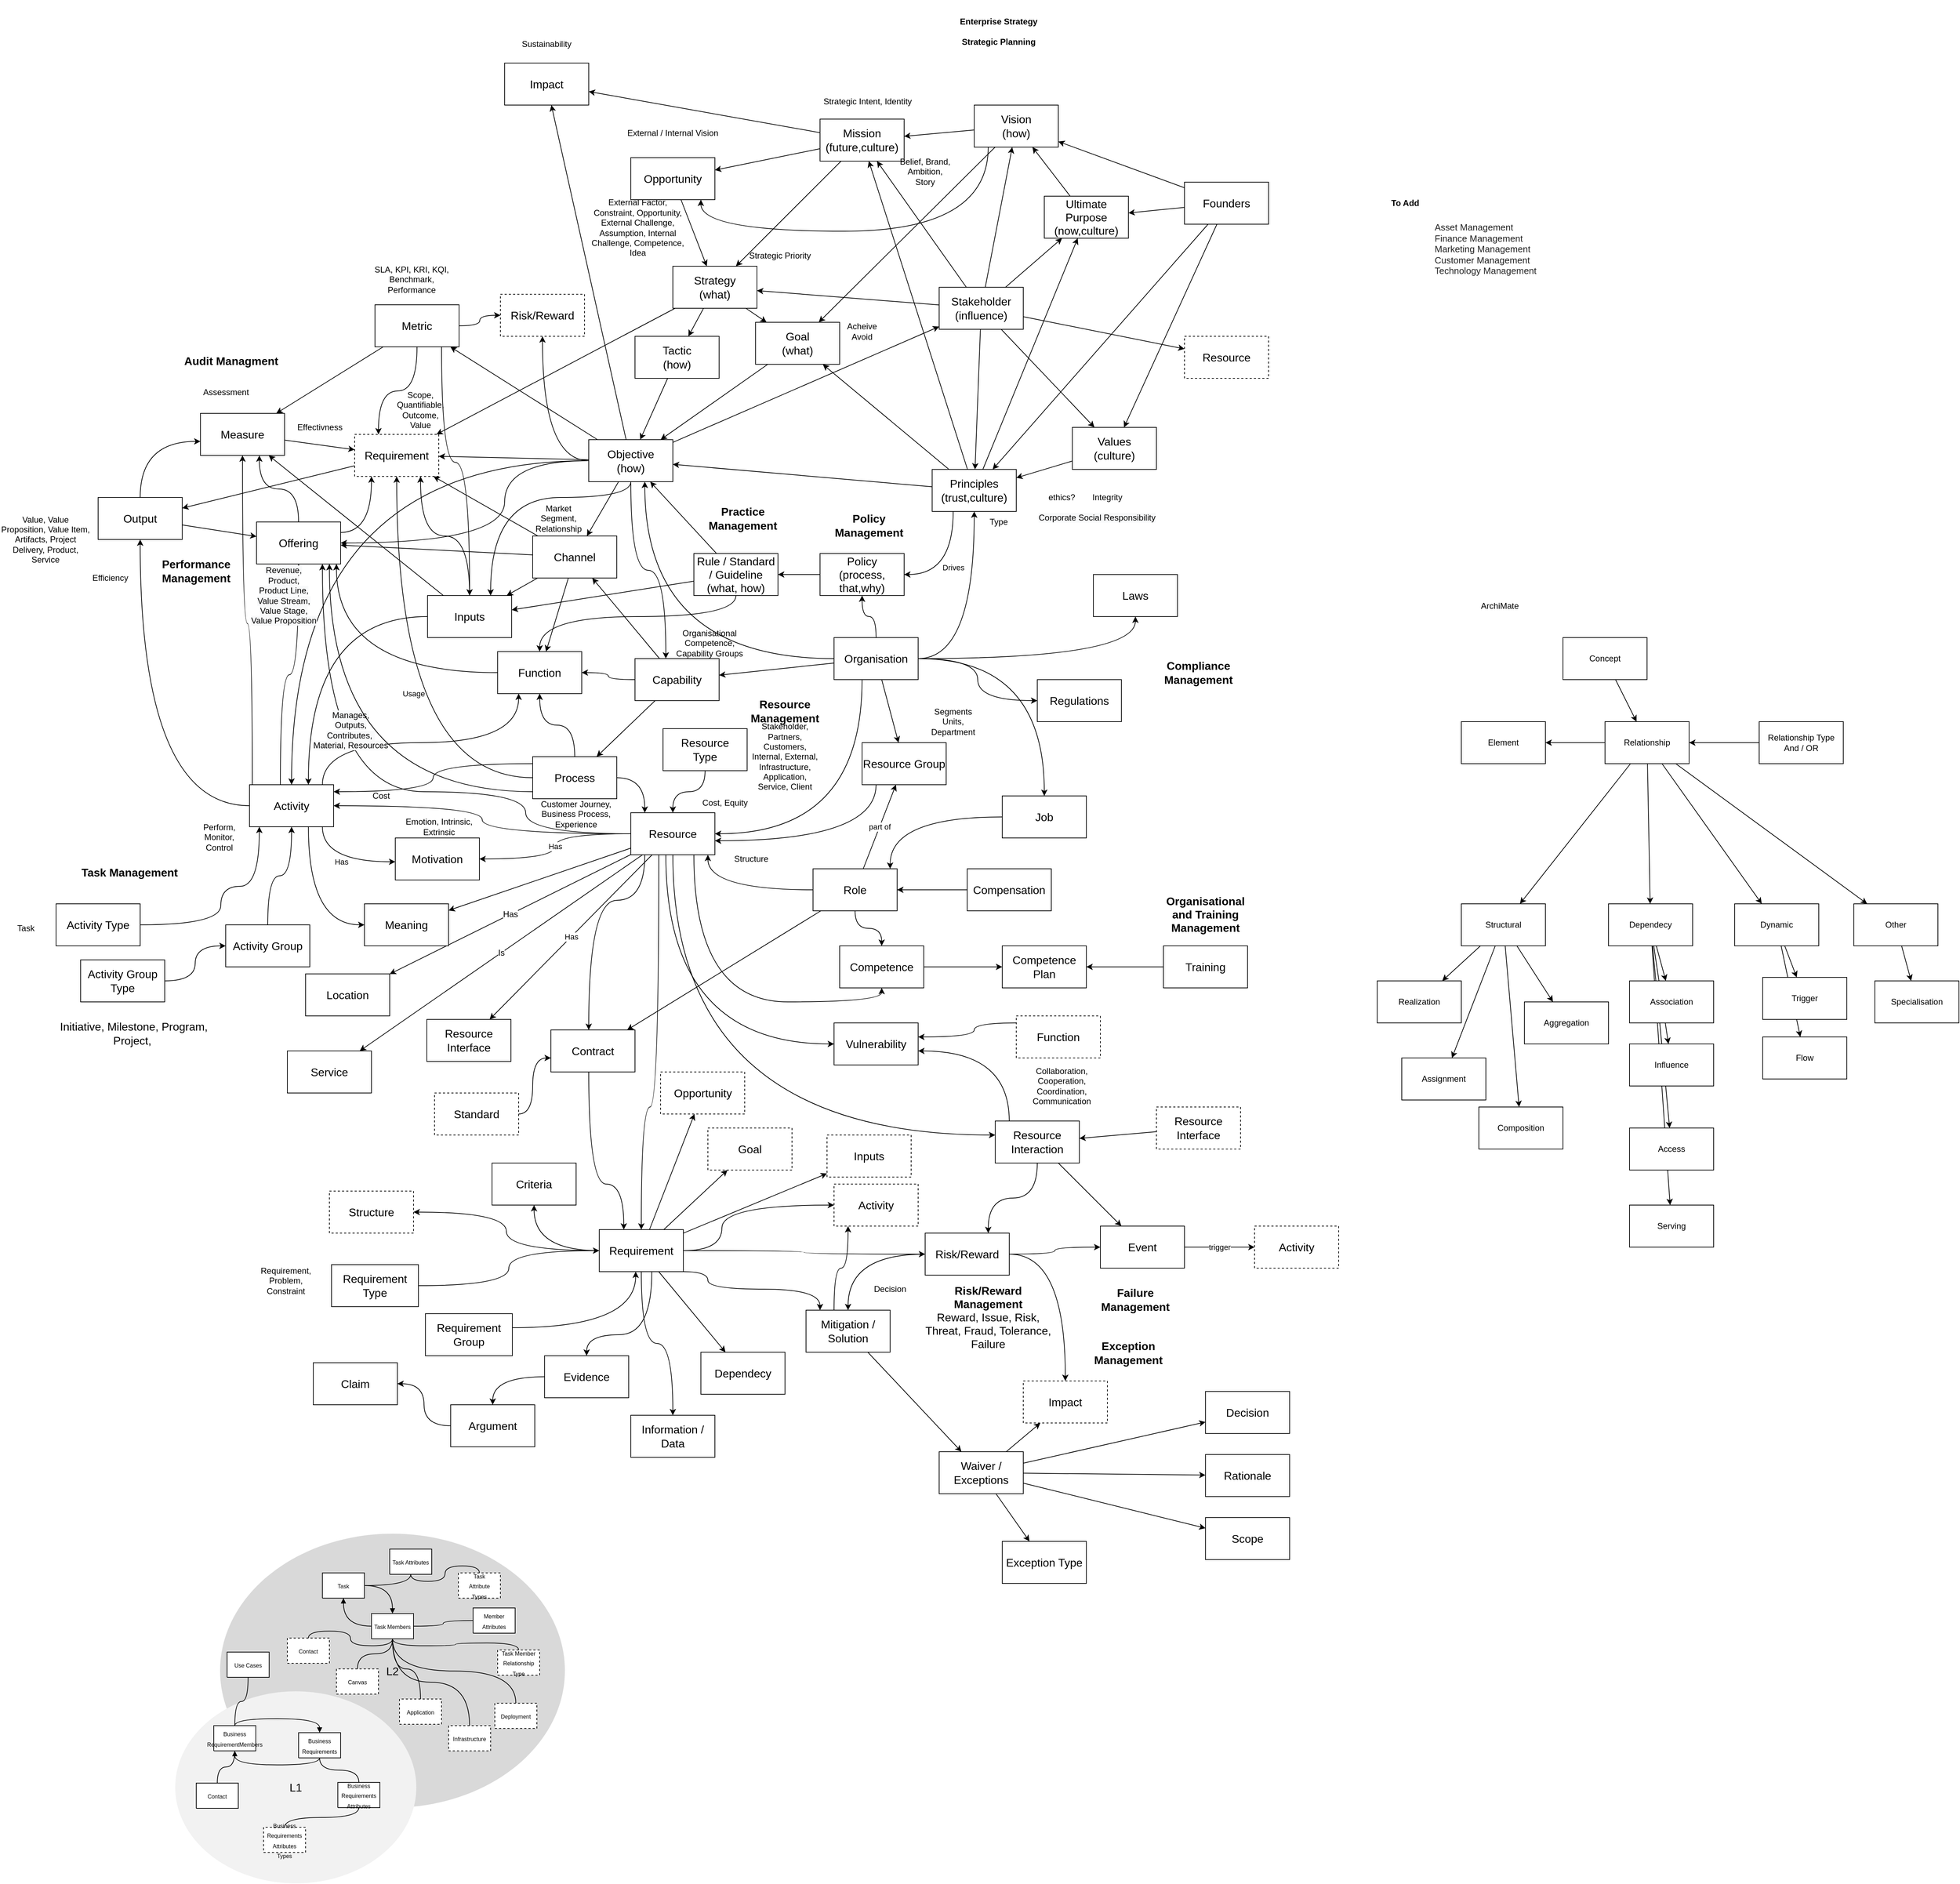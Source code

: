 <mxfile compressed="true" version="13.5.1" type="device" pages="4"><diagram id="5mdXpFSmkrV_lgbcLtbX" name="Model"><mxGraphModel dx="1233" dy="3407" grid="1" gridSize="10" guides="1" tooltips="1" connect="1" arrows="1" fold="1" page="1" pageScale="1" pageWidth="850" pageHeight="1100" math="0" shadow="0"><root><mxCell id="0"/><mxCell id="1" parent="0"/><mxCell id="OV-v5QMWO7NhztnAQlz1-32" style="edgeStyle=orthogonalEdgeStyle;curved=1;rounded=0;orthogonalLoop=1;jettySize=auto;html=1;fontSize=16;" parent="1" source="OV-v5QMWO7NhztnAQlz1-33" target="OV-v5QMWO7NhztnAQlz1-38" edge="1"><mxGeometry relative="1" as="geometry"/></mxCell><mxCell id="OV-v5QMWO7NhztnAQlz1-33" value="Activity Group" style="rounded=0;whiteSpace=wrap;html=1;fontSize=16;align=center;" parent="1" vertex="1"><mxGeometry x="362" y="-230" width="120" height="60" as="geometry"/></mxCell><mxCell id="OV-v5QMWO7NhztnAQlz1-35" style="edgeStyle=orthogonalEdgeStyle;curved=1;rounded=0;orthogonalLoop=1;jettySize=auto;html=1;fontSize=16;" parent="1" source="OV-v5QMWO7NhztnAQlz1-38" target="OV-v5QMWO7NhztnAQlz1-70" edge="1"><mxGeometry relative="1" as="geometry"><Array as="points"><mxPoint x="500" y="-490"/><mxPoint x="780" y="-490"/></Array></mxGeometry></mxCell><mxCell id="OV-v5QMWO7NhztnAQlz1-36" style="edgeStyle=orthogonalEdgeStyle;curved=1;rounded=0;orthogonalLoop=1;jettySize=auto;html=1;fontSize=16;" parent="1" source="OV-v5QMWO7NhztnAQlz1-38" target="OV-v5QMWO7NhztnAQlz1-85" edge="1"><mxGeometry relative="1" as="geometry"/></mxCell><mxCell id="OV-v5QMWO7NhztnAQlz1-429" style="edgeStyle=orthogonalEdgeStyle;rounded=0;orthogonalLoop=1;jettySize=auto;html=1;curved=1;" parent="1" source="OV-v5QMWO7NhztnAQlz1-38" target="OV-v5QMWO7NhztnAQlz1-370" edge="1"><mxGeometry relative="1" as="geometry"><Array as="points"><mxPoint x="400" y="-660"/><mxPoint x="386" y="-660"/></Array></mxGeometry></mxCell><mxCell id="qxVtuvf2T6lj4K0am9P8-16" value="Has" style="edgeStyle=orthogonalEdgeStyle;curved=1;rounded=0;orthogonalLoop=1;jettySize=auto;html=1;" parent="1" source="OV-v5QMWO7NhztnAQlz1-38" target="OV-v5QMWO7NhztnAQlz1-376" edge="1"><mxGeometry relative="1" as="geometry"><Array as="points"><mxPoint x="500" y="-320"/></Array></mxGeometry></mxCell><mxCell id="cgIfU8s02SLUu3dU-7dP-24" style="edgeStyle=orthogonalEdgeStyle;rounded=0;orthogonalLoop=1;jettySize=auto;html=1;curved=1;" parent="1" source="OV-v5QMWO7NhztnAQlz1-38" target="cgIfU8s02SLUu3dU-7dP-23" edge="1"><mxGeometry relative="1" as="geometry"><Array as="points"><mxPoint x="480" y="-230"/></Array></mxGeometry></mxCell><mxCell id="MHKkgaHY1pmoHZkdyh2U-21" style="edgeStyle=orthogonalEdgeStyle;curved=1;rounded=0;orthogonalLoop=1;jettySize=auto;html=1;" edge="1" parent="1" source="OV-v5QMWO7NhztnAQlz1-38" target="qxVtuvf2T6lj4K0am9P8-43"><mxGeometry relative="1" as="geometry"><Array as="points"><mxPoint x="440" y="-587"/><mxPoint x="466" y="-587"/></Array></mxGeometry></mxCell><mxCell id="OV-v5QMWO7NhztnAQlz1-38" value="Activity" style="rounded=0;whiteSpace=wrap;html=1;fontSize=16;align=center;" parent="1" vertex="1"><mxGeometry x="396" y="-430" width="120" height="60" as="geometry"/></mxCell><mxCell id="OV-v5QMWO7NhztnAQlz1-39" style="edgeStyle=orthogonalEdgeStyle;curved=1;rounded=0;orthogonalLoop=1;jettySize=auto;html=1;fontSize=16;" parent="1" source="OV-v5QMWO7NhztnAQlz1-44" target="OV-v5QMWO7NhztnAQlz1-59" edge="1"><mxGeometry relative="1" as="geometry"><Array as="points"><mxPoint x="1030" y="-120"/><mxPoint x="1298" y="-120"/></Array></mxGeometry></mxCell><mxCell id="OV-v5QMWO7NhztnAQlz1-40" style="edgeStyle=orthogonalEdgeStyle;curved=1;rounded=0;orthogonalLoop=1;jettySize=auto;html=1;fontSize=16;" parent="1" source="OV-v5QMWO7NhztnAQlz1-44" target="OV-v5QMWO7NhztnAQlz1-61" edge="1"><mxGeometry relative="1" as="geometry"><Array as="points"><mxPoint x="1000" y="70"/></Array></mxGeometry></mxCell><mxCell id="OV-v5QMWO7NhztnAQlz1-41" style="edgeStyle=orthogonalEdgeStyle;curved=1;rounded=0;orthogonalLoop=1;jettySize=auto;html=1;fontSize=16;" parent="1" source="OV-v5QMWO7NhztnAQlz1-44" target="OV-v5QMWO7NhztnAQlz1-91" edge="1"><mxGeometry relative="1" as="geometry"><Array as="points"><mxPoint x="960" y="-265"/><mxPoint x="880" y="-265"/></Array></mxGeometry></mxCell><mxCell id="OV-v5QMWO7NhztnAQlz1-42" style="edgeStyle=orthogonalEdgeStyle;curved=1;rounded=0;orthogonalLoop=1;jettySize=auto;html=1;fontSize=16;" parent="1" source="OV-v5QMWO7NhztnAQlz1-44" target="OV-v5QMWO7NhztnAQlz1-98" edge="1"><mxGeometry relative="1" as="geometry"><Array as="points"><mxPoint x="980" y="30"/></Array></mxGeometry></mxCell><mxCell id="OV-v5QMWO7NhztnAQlz1-43" style="edgeStyle=orthogonalEdgeStyle;curved=1;rounded=0;orthogonalLoop=1;jettySize=auto;html=1;fontSize=16;" parent="1" source="OV-v5QMWO7NhztnAQlz1-44" target="OV-v5QMWO7NhztnAQlz1-110" edge="1"><mxGeometry relative="1" as="geometry"><Array as="points"><mxPoint x="990" y="-60"/></Array></mxGeometry></mxCell><mxCell id="qxVtuvf2T6lj4K0am9P8-14" style="edgeStyle=orthogonalEdgeStyle;curved=1;rounded=0;orthogonalLoop=1;jettySize=auto;html=1;" parent="1" source="OV-v5QMWO7NhztnAQlz1-44" target="OV-v5QMWO7NhztnAQlz1-38" edge="1"><mxGeometry relative="1" as="geometry"/></mxCell><mxCell id="qxVtuvf2T6lj4K0am9P8-17" value="Has" style="edgeStyle=orthogonalEdgeStyle;curved=1;rounded=0;orthogonalLoop=1;jettySize=auto;html=1;" parent="1" source="OV-v5QMWO7NhztnAQlz1-44" target="OV-v5QMWO7NhztnAQlz1-376" edge="1"><mxGeometry relative="1" as="geometry"/></mxCell><mxCell id="U5WA6vrjYCwprv2cBAKk-4" value="Has" style="edgeStyle=none;rounded=0;orthogonalLoop=1;jettySize=auto;html=1;fontSize=12;" parent="1" source="OV-v5QMWO7NhztnAQlz1-44" target="U5WA6vrjYCwprv2cBAKk-1" edge="1"><mxGeometry relative="1" as="geometry"/></mxCell><mxCell id="U5WA6vrjYCwprv2cBAKk-5" value="Is" style="edgeStyle=none;rounded=0;orthogonalLoop=1;jettySize=auto;html=1;fontSize=12;" parent="1" source="OV-v5QMWO7NhztnAQlz1-44" target="U5WA6vrjYCwprv2cBAKk-2" edge="1"><mxGeometry relative="1" as="geometry"/></mxCell><mxCell id="cgIfU8s02SLUu3dU-7dP-25" style="rounded=0;orthogonalLoop=1;jettySize=auto;html=1;" parent="1" source="OV-v5QMWO7NhztnAQlz1-44" target="cgIfU8s02SLUu3dU-7dP-23" edge="1"><mxGeometry relative="1" as="geometry"/></mxCell><mxCell id="cgIfU8s02SLUu3dU-7dP-27" value="Has" style="edgeStyle=none;rounded=0;orthogonalLoop=1;jettySize=auto;html=1;" parent="1" source="OV-v5QMWO7NhztnAQlz1-44" target="cgIfU8s02SLUu3dU-7dP-26" edge="1"><mxGeometry relative="1" as="geometry"/></mxCell><mxCell id="MHKkgaHY1pmoHZkdyh2U-18" value="&lt;span style=&quot;font-size: 12px ; background-color: rgb(248 , 249 , 250)&quot;&gt;Manages, &lt;br&gt;Outputs,&lt;br&gt;Contributes,&amp;nbsp;&lt;br&gt;Material, Resources&lt;br&gt;&lt;/span&gt;" style="edgeStyle=orthogonalEdgeStyle;curved=1;rounded=0;orthogonalLoop=1;jettySize=auto;html=1;" edge="1" parent="1" source="OV-v5QMWO7NhztnAQlz1-44" target="qxVtuvf2T6lj4K0am9P8-43"><mxGeometry x="0.427" y="-40" relative="1" as="geometry"><Array as="points"><mxPoint x="790" y="-360"/><mxPoint x="790" y="-420"/><mxPoint x="500" y="-420"/></Array><mxPoint as="offset"/></mxGeometry></mxCell><mxCell id="OV-v5QMWO7NhztnAQlz1-44" value="Resource" style="rounded=0;whiteSpace=wrap;html=1;fontSize=16;align=center;" parent="1" vertex="1"><mxGeometry x="940" y="-390" width="120" height="60" as="geometry"/></mxCell><mxCell id="OV-v5QMWO7NhztnAQlz1-45" style="edgeStyle=orthogonalEdgeStyle;curved=1;rounded=0;orthogonalLoop=1;jettySize=auto;html=1;fontSize=16;" parent="1" source="OV-v5QMWO7NhztnAQlz1-46" target="OV-v5QMWO7NhztnAQlz1-44" edge="1"><mxGeometry relative="1" as="geometry"><Array as="points"><mxPoint x="1050" y="-280"/></Array></mxGeometry></mxCell><mxCell id="qxVtuvf2T6lj4K0am9P8-5" style="edgeStyle=orthogonalEdgeStyle;curved=1;rounded=0;orthogonalLoop=1;jettySize=auto;html=1;" parent="1" source="OV-v5QMWO7NhztnAQlz1-46" target="OV-v5QMWO7NhztnAQlz1-59" edge="1"><mxGeometry relative="1" as="geometry"/></mxCell><mxCell id="qxVtuvf2T6lj4K0am9P8-60" style="edgeStyle=none;rounded=0;orthogonalLoop=1;jettySize=auto;html=1;" parent="1" source="OV-v5QMWO7NhztnAQlz1-46" target="OV-v5QMWO7NhztnAQlz1-91" edge="1"><mxGeometry relative="1" as="geometry"/></mxCell><mxCell id="V6LTQ88Z5yBEIiYFj3Dy-3" value="part of" style="edgeStyle=none;rounded=0;orthogonalLoop=1;jettySize=auto;html=1;" parent="1" source="OV-v5QMWO7NhztnAQlz1-46" target="qxVtuvf2T6lj4K0am9P8-24" edge="1"><mxGeometry relative="1" as="geometry"/></mxCell><mxCell id="OV-v5QMWO7NhztnAQlz1-46" value="Role" style="rounded=0;whiteSpace=wrap;html=1;fontSize=16;align=center;" parent="1" vertex="1"><mxGeometry x="1200" y="-310" width="120" height="60" as="geometry"/></mxCell><mxCell id="OV-v5QMWO7NhztnAQlz1-47" value="" style="edgeStyle=orthogonalEdgeStyle;curved=1;rounded=0;orthogonalLoop=1;jettySize=auto;html=1;fontSize=16;" parent="1" source="OV-v5QMWO7NhztnAQlz1-55" target="OV-v5QMWO7NhztnAQlz1-57" edge="1"><mxGeometry relative="1" as="geometry"/></mxCell><mxCell id="OV-v5QMWO7NhztnAQlz1-48" style="edgeStyle=orthogonalEdgeStyle;curved=1;rounded=0;orthogonalLoop=1;jettySize=auto;html=1;fontSize=16;" parent="1" source="OV-v5QMWO7NhztnAQlz1-55" target="OV-v5QMWO7NhztnAQlz1-65" edge="1"><mxGeometry relative="1" as="geometry"><Array as="points"><mxPoint x="960" y="-610"/></Array></mxGeometry></mxCell><mxCell id="OV-v5QMWO7NhztnAQlz1-49" style="rounded=0;orthogonalLoop=1;jettySize=auto;html=1;fontSize=16;" parent="1" source="OV-v5QMWO7NhztnAQlz1-55" target="OV-v5QMWO7NhztnAQlz1-69" edge="1"><mxGeometry relative="1" as="geometry"/></mxCell><mxCell id="OV-v5QMWO7NhztnAQlz1-50" style="edgeStyle=orthogonalEdgeStyle;curved=1;rounded=0;orthogonalLoop=1;jettySize=auto;html=1;fontSize=16;" parent="1" source="OV-v5QMWO7NhztnAQlz1-55" target="OV-v5QMWO7NhztnAQlz1-44" edge="1"><mxGeometry relative="1" as="geometry"><mxPoint x="1280" y="-530" as="sourcePoint"/><Array as="points"><mxPoint x="1270" y="-360"/></Array></mxGeometry></mxCell><mxCell id="OV-v5QMWO7NhztnAQlz1-51" style="edgeStyle=orthogonalEdgeStyle;curved=1;rounded=0;orthogonalLoop=1;jettySize=auto;html=1;fontSize=16;" parent="1" source="OV-v5QMWO7NhztnAQlz1-55" target="OV-v5QMWO7NhztnAQlz1-75" edge="1"><mxGeometry relative="1" as="geometry"/></mxCell><mxCell id="OV-v5QMWO7NhztnAQlz1-52" style="edgeStyle=orthogonalEdgeStyle;curved=1;rounded=0;orthogonalLoop=1;jettySize=auto;html=1;fontSize=16;" parent="1" source="OV-v5QMWO7NhztnAQlz1-55" target="OV-v5QMWO7NhztnAQlz1-89" edge="1"><mxGeometry relative="1" as="geometry"/></mxCell><mxCell id="OV-v5QMWO7NhztnAQlz1-53" style="edgeStyle=orthogonalEdgeStyle;rounded=0;orthogonalLoop=1;jettySize=auto;html=1;curved=1;" parent="1" source="OV-v5QMWO7NhztnAQlz1-55" target="OV-v5QMWO7NhztnAQlz1-159" edge="1"><mxGeometry relative="1" as="geometry"/></mxCell><mxCell id="OV-v5QMWO7NhztnAQlz1-54" style="edgeStyle=orthogonalEdgeStyle;rounded=0;orthogonalLoop=1;jettySize=auto;html=1;curved=1;" parent="1" source="OV-v5QMWO7NhztnAQlz1-55" target="OV-v5QMWO7NhztnAQlz1-160" edge="1"><mxGeometry relative="1" as="geometry"/></mxCell><mxCell id="qxVtuvf2T6lj4K0am9P8-63" style="edgeStyle=none;rounded=0;orthogonalLoop=1;jettySize=auto;html=1;" parent="1" source="OV-v5QMWO7NhztnAQlz1-55" target="qxVtuvf2T6lj4K0am9P8-24" edge="1"><mxGeometry relative="1" as="geometry"/></mxCell><mxCell id="OV-v5QMWO7NhztnAQlz1-55" value="Organisation" style="rounded=0;whiteSpace=wrap;html=1;fontSize=16;align=center;" parent="1" vertex="1"><mxGeometry x="1230" y="-640" width="120" height="60" as="geometry"/></mxCell><mxCell id="OV-v5QMWO7NhztnAQlz1-56" value="" style="edgeStyle=orthogonalEdgeStyle;curved=1;rounded=0;orthogonalLoop=1;jettySize=auto;html=1;fontSize=16;" parent="1" source="OV-v5QMWO7NhztnAQlz1-57" target="OV-v5QMWO7NhztnAQlz1-46" edge="1"><mxGeometry relative="1" as="geometry"><Array as="points"><mxPoint x="1310" y="-384"/></Array></mxGeometry></mxCell><mxCell id="OV-v5QMWO7NhztnAQlz1-57" value="Job" style="rounded=0;whiteSpace=wrap;html=1;fontSize=16;align=center;" parent="1" vertex="1"><mxGeometry x="1470" y="-414" width="120" height="60" as="geometry"/></mxCell><mxCell id="OV-v5QMWO7NhztnAQlz1-58" style="edgeStyle=orthogonalEdgeStyle;curved=1;rounded=0;orthogonalLoop=1;jettySize=auto;html=1;fontSize=16;" parent="1" source="OV-v5QMWO7NhztnAQlz1-59" target="OV-v5QMWO7NhztnAQlz1-87" edge="1"><mxGeometry relative="1" as="geometry"/></mxCell><mxCell id="OV-v5QMWO7NhztnAQlz1-59" value="Competence" style="rounded=0;whiteSpace=wrap;html=1;fontSize=16;align=center;" parent="1" vertex="1"><mxGeometry x="1238" y="-200" width="120" height="60" as="geometry"/></mxCell><mxCell id="OV-v5QMWO7NhztnAQlz1-60" style="edgeStyle=orthogonalEdgeStyle;curved=1;rounded=0;orthogonalLoop=1;jettySize=auto;html=1;fontSize=16;" parent="1" source="OV-v5QMWO7NhztnAQlz1-61" target="OV-v5QMWO7NhztnAQlz1-110" edge="1"><mxGeometry relative="1" as="geometry"><Array as="points"><mxPoint x="1480" y="-50"/></Array></mxGeometry></mxCell><mxCell id="cgIfU8s02SLUu3dU-7dP-12" style="edgeStyle=none;rounded=0;orthogonalLoop=1;jettySize=auto;html=1;" parent="1" source="OV-v5QMWO7NhztnAQlz1-61" target="OV-v5QMWO7NhztnAQlz1-105" edge="1"><mxGeometry relative="1" as="geometry"/></mxCell><mxCell id="OV-v5QMWO7NhztnAQlz1-61" value="Resource Interaction" style="rounded=0;whiteSpace=wrap;html=1;fontSize=16;align=center;" parent="1" vertex="1"><mxGeometry x="1460" y="50" width="120" height="60" as="geometry"/></mxCell><mxCell id="OV-v5QMWO7NhztnAQlz1-63" style="edgeStyle=orthogonalEdgeStyle;rounded=0;orthogonalLoop=1;jettySize=auto;html=1;curved=1;" parent="1" source="OV-v5QMWO7NhztnAQlz1-65" target="OV-v5QMWO7NhztnAQlz1-38" edge="1"><mxGeometry relative="1" as="geometry"/></mxCell><mxCell id="OV-v5QMWO7NhztnAQlz1-64" style="edgeStyle=none;rounded=0;orthogonalLoop=1;jettySize=auto;html=1;fontSize=12;" parent="1" source="OV-v5QMWO7NhztnAQlz1-65" target="OV-v5QMWO7NhztnAQlz1-202" edge="1"><mxGeometry relative="1" as="geometry"/></mxCell><mxCell id="OV-v5QMWO7NhztnAQlz1-394" style="edgeStyle=none;rounded=0;orthogonalLoop=1;jettySize=auto;html=1;" parent="1" source="OV-v5QMWO7NhztnAQlz1-65" target="OV-v5QMWO7NhztnAQlz1-86" edge="1"><mxGeometry relative="1" as="geometry"/></mxCell><mxCell id="OV-v5QMWO7NhztnAQlz1-396" style="edgeStyle=orthogonalEdgeStyle;curved=1;rounded=0;orthogonalLoop=1;jettySize=auto;html=1;" parent="1" source="OV-v5QMWO7NhztnAQlz1-65" target="OV-v5QMWO7NhztnAQlz1-395" edge="1"><mxGeometry relative="1" as="geometry"><Array as="points"><mxPoint x="740" y="-840"/></Array></mxGeometry></mxCell><mxCell id="OV-v5QMWO7NhztnAQlz1-408" style="rounded=0;orthogonalLoop=1;jettySize=auto;html=1;" parent="1" source="OV-v5QMWO7NhztnAQlz1-65" target="OV-v5QMWO7NhztnAQlz1-407" edge="1"><mxGeometry relative="1" as="geometry"/></mxCell><mxCell id="OV-v5QMWO7NhztnAQlz1-417" style="edgeStyle=none;rounded=0;orthogonalLoop=1;jettySize=auto;html=1;" parent="1" source="OV-v5QMWO7NhztnAQlz1-65" target="OV-v5QMWO7NhztnAQlz1-192" edge="1"><mxGeometry relative="1" as="geometry"/></mxCell><mxCell id="OV-v5QMWO7NhztnAQlz1-435" style="edgeStyle=orthogonalEdgeStyle;curved=1;rounded=0;orthogonalLoop=1;jettySize=auto;html=1;" parent="1" source="OV-v5QMWO7NhztnAQlz1-65" target="OV-v5QMWO7NhztnAQlz1-434" edge="1"><mxGeometry relative="1" as="geometry"/></mxCell><mxCell id="M0yTE4UhmUmWDhHYKbKs-15" style="edgeStyle=none;rounded=0;orthogonalLoop=1;jettySize=auto;html=1;" parent="1" source="OV-v5QMWO7NhztnAQlz1-65" target="M0yTE4UhmUmWDhHYKbKs-1" edge="1"><mxGeometry relative="1" as="geometry"/></mxCell><mxCell id="MHKkgaHY1pmoHZkdyh2U-19" style="edgeStyle=orthogonalEdgeStyle;curved=1;rounded=0;orthogonalLoop=1;jettySize=auto;html=1;" edge="1" parent="1" source="OV-v5QMWO7NhztnAQlz1-65" target="qxVtuvf2T6lj4K0am9P8-43"><mxGeometry relative="1" as="geometry"><Array as="points"><mxPoint x="760" y="-892"/><mxPoint x="760" y="-775"/></Array></mxGeometry></mxCell><mxCell id="MHKkgaHY1pmoHZkdyh2U-30" style="edgeStyle=orthogonalEdgeStyle;curved=1;rounded=0;orthogonalLoop=1;jettySize=auto;html=1;" edge="1" parent="1" source="OV-v5QMWO7NhztnAQlz1-65" target="OV-v5QMWO7NhztnAQlz1-69"><mxGeometry relative="1" as="geometry"><Array as="points"><mxPoint x="940" y="-736"/><mxPoint x="990" y="-736"/></Array></mxGeometry></mxCell><mxCell id="OV-v5QMWO7NhztnAQlz1-65" value="&lt;div&gt;Objective&lt;/div&gt;&lt;div&gt;(how)&lt;br&gt;&lt;/div&gt;" style="rounded=0;whiteSpace=wrap;html=1;fontSize=16;align=center;" parent="1" vertex="1"><mxGeometry x="880" y="-922.5" width="120" height="60" as="geometry"/></mxCell><mxCell id="OV-v5QMWO7NhztnAQlz1-68" style="edgeStyle=orthogonalEdgeStyle;curved=1;rounded=0;orthogonalLoop=1;jettySize=auto;html=1;fontSize=16;" parent="1" source="OV-v5QMWO7NhztnAQlz1-69" target="OV-v5QMWO7NhztnAQlz1-70" edge="1"><mxGeometry relative="1" as="geometry"/></mxCell><mxCell id="qxVtuvf2T6lj4K0am9P8-65" style="edgeStyle=none;rounded=0;orthogonalLoop=1;jettySize=auto;html=1;" parent="1" source="M0yTE4UhmUmWDhHYKbKs-1" target="OV-v5QMWO7NhztnAQlz1-86" edge="1"><mxGeometry relative="1" as="geometry"><mxPoint x="874.235" y="-720" as="targetPoint"/></mxGeometry></mxCell><mxCell id="qxVtuvf2T6lj4K0am9P8-67" style="edgeStyle=none;rounded=0;orthogonalLoop=1;jettySize=auto;html=1;" parent="1" source="OV-v5QMWO7NhztnAQlz1-69" target="qxVtuvf2T6lj4K0am9P8-20" edge="1"><mxGeometry relative="1" as="geometry"/></mxCell><mxCell id="OV-v5QMWO7NhztnAQlz1-69" value="Capability" style="rounded=0;whiteSpace=wrap;html=1;fontSize=16;align=center;" parent="1" vertex="1"><mxGeometry x="946" y="-610" width="120" height="60" as="geometry"/></mxCell><mxCell id="MHKkgaHY1pmoHZkdyh2U-17" style="edgeStyle=orthogonalEdgeStyle;curved=1;rounded=0;orthogonalLoop=1;jettySize=auto;html=1;" edge="1" parent="1" source="OV-v5QMWO7NhztnAQlz1-70" target="qxVtuvf2T6lj4K0am9P8-43"><mxGeometry relative="1" as="geometry"><Array as="points"><mxPoint x="520" y="-590"/></Array></mxGeometry></mxCell><mxCell id="OV-v5QMWO7NhztnAQlz1-70" value="Function" style="rounded=0;whiteSpace=wrap;html=1;fontSize=16;align=center;" parent="1" vertex="1"><mxGeometry x="750" y="-620" width="120" height="60" as="geometry"/></mxCell><mxCell id="OV-v5QMWO7NhztnAQlz1-73" style="rounded=0;orthogonalLoop=1;jettySize=auto;html=1;fontSize=16;" parent="1" source="OV-v5QMWO7NhztnAQlz1-75" target="OV-v5QMWO7NhztnAQlz1-65" edge="1"><mxGeometry relative="1" as="geometry"/></mxCell><mxCell id="OV-v5QMWO7NhztnAQlz1-74" style="edgeStyle=none;rounded=0;orthogonalLoop=1;jettySize=auto;html=1;fontSize=12;" parent="1" source="OV-v5QMWO7NhztnAQlz1-75" target="OV-v5QMWO7NhztnAQlz1-119" edge="1"><mxGeometry relative="1" as="geometry"/></mxCell><mxCell id="qxVtuvf2T6lj4K0am9P8-1" value="Drives" style="edgeStyle=orthogonalEdgeStyle;rounded=0;orthogonalLoop=1;jettySize=auto;html=1;curved=1;" parent="1" source="OV-v5QMWO7NhztnAQlz1-75" target="OV-v5QMWO7NhztnAQlz1-89" edge="1"><mxGeometry relative="1" as="geometry"><Array as="points"><mxPoint x="1400" y="-730"/></Array></mxGeometry></mxCell><mxCell id="OV-v5QMWO7NhztnAQlz1-75" value="Principles&lt;br&gt;(trust,culture)" style="rounded=0;whiteSpace=wrap;html=1;fontSize=16;align=center;" parent="1" vertex="1"><mxGeometry x="1370" y="-880" width="120" height="60" as="geometry"/></mxCell><mxCell id="OV-v5QMWO7NhztnAQlz1-76" value="Initiative, Milestone, Program, Project,&amp;nbsp;" style="text;html=1;strokeColor=none;fillColor=none;align=center;verticalAlign=middle;whiteSpace=wrap;rounded=0;fontSize=16;" parent="1" vertex="1"><mxGeometry x="114" y="-100" width="234" height="50" as="geometry"/></mxCell><mxCell id="OV-v5QMWO7NhztnAQlz1-77" style="edgeStyle=orthogonalEdgeStyle;curved=1;rounded=0;orthogonalLoop=1;jettySize=auto;html=1;fontSize=16;" parent="1" source="OV-v5QMWO7NhztnAQlz1-78" target="OV-v5QMWO7NhztnAQlz1-33" edge="1"><mxGeometry relative="1" as="geometry"/></mxCell><mxCell id="OV-v5QMWO7NhztnAQlz1-78" value="Activity Group Type" style="rounded=0;whiteSpace=wrap;html=1;fontSize=16;align=center;" parent="1" vertex="1"><mxGeometry x="155" y="-180" width="120" height="60" as="geometry"/></mxCell><mxCell id="OV-v5QMWO7NhztnAQlz1-79" style="edgeStyle=orthogonalEdgeStyle;curved=1;rounded=0;orthogonalLoop=1;jettySize=auto;html=1;fontSize=16;" parent="1" source="OV-v5QMWO7NhztnAQlz1-80" target="OV-v5QMWO7NhztnAQlz1-83" edge="1"><mxGeometry relative="1" as="geometry"/></mxCell><mxCell id="OV-v5QMWO7NhztnAQlz1-80" value="Evidence" style="rounded=0;whiteSpace=wrap;html=1;fontSize=16;align=center;" parent="1" vertex="1"><mxGeometry x="817" y="385" width="120" height="60" as="geometry"/></mxCell><mxCell id="OV-v5QMWO7NhztnAQlz1-81" value="Claim" style="rounded=0;whiteSpace=wrap;html=1;fontSize=16;align=center;" parent="1" vertex="1"><mxGeometry x="487" y="395" width="120" height="60" as="geometry"/></mxCell><mxCell id="OV-v5QMWO7NhztnAQlz1-82" style="edgeStyle=orthogonalEdgeStyle;curved=1;rounded=0;orthogonalLoop=1;jettySize=auto;html=1;fontSize=16;" parent="1" source="OV-v5QMWO7NhztnAQlz1-83" target="OV-v5QMWO7NhztnAQlz1-81" edge="1"><mxGeometry relative="1" as="geometry"/></mxCell><mxCell id="OV-v5QMWO7NhztnAQlz1-83" value="Argument" style="rounded=0;whiteSpace=wrap;html=1;fontSize=16;align=center;" parent="1" vertex="1"><mxGeometry x="683" y="455" width="120" height="60" as="geometry"/></mxCell><mxCell id="OV-v5QMWO7NhztnAQlz1-399" style="edgeStyle=orthogonalEdgeStyle;curved=1;rounded=0;orthogonalLoop=1;jettySize=auto;html=1;" parent="1" source="OV-v5QMWO7NhztnAQlz1-85" target="OV-v5QMWO7NhztnAQlz1-370" edge="1"><mxGeometry relative="1" as="geometry"><Array as="points"><mxPoint x="240" y="-920"/></Array></mxGeometry></mxCell><mxCell id="cgIfU8s02SLUu3dU-7dP-17" style="edgeStyle=none;rounded=0;orthogonalLoop=1;jettySize=auto;html=1;" parent="1" source="OV-v5QMWO7NhztnAQlz1-85" target="qxVtuvf2T6lj4K0am9P8-43" edge="1"><mxGeometry relative="1" as="geometry"/></mxCell><mxCell id="OV-v5QMWO7NhztnAQlz1-85" value="Output" style="rounded=0;whiteSpace=wrap;html=1;fontSize=16;align=center;" parent="1" vertex="1"><mxGeometry x="180" y="-840" width="120" height="60" as="geometry"/></mxCell><mxCell id="jeTFNa1JQDYDojxt6GpV-4" style="edgeStyle=none;rounded=0;orthogonalLoop=1;jettySize=auto;html=1;" parent="1" source="OV-v5QMWO7NhztnAQlz1-86" target="OV-v5QMWO7NhztnAQlz1-85" edge="1"><mxGeometry relative="1" as="geometry"/></mxCell><mxCell id="OV-v5QMWO7NhztnAQlz1-86" value="Requirement" style="rounded=0;whiteSpace=wrap;html=1;fontSize=16;align=center;dashed=1;" parent="1" vertex="1"><mxGeometry x="546" y="-930" width="120" height="60" as="geometry"/></mxCell><mxCell id="OV-v5QMWO7NhztnAQlz1-87" value="Competence Plan" style="rounded=0;whiteSpace=wrap;html=1;fontSize=16;align=center;" parent="1" vertex="1"><mxGeometry x="1470" y="-200" width="120" height="60" as="geometry"/></mxCell><mxCell id="OV-v5QMWO7NhztnAQlz1-88" style="edgeStyle=none;rounded=0;orthogonalLoop=1;jettySize=auto;html=1;" parent="1" source="OV-v5QMWO7NhztnAQlz1-89" target="OV-v5QMWO7NhztnAQlz1-158" edge="1"><mxGeometry relative="1" as="geometry"/></mxCell><mxCell id="OV-v5QMWO7NhztnAQlz1-89" value="Policy&lt;br&gt;&lt;div&gt;(process,&lt;/div&gt;&lt;div&gt;that,why)&lt;/div&gt;" style="rounded=0;whiteSpace=wrap;html=1;fontSize=16;align=center;" parent="1" vertex="1"><mxGeometry x="1210" y="-760" width="120" height="60" as="geometry"/></mxCell><mxCell id="OV-v5QMWO7NhztnAQlz1-90" style="edgeStyle=orthogonalEdgeStyle;curved=1;rounded=0;orthogonalLoop=1;jettySize=auto;html=1;fontSize=16;" parent="1" source="OV-v5QMWO7NhztnAQlz1-91" target="OV-v5QMWO7NhztnAQlz1-98" edge="1"><mxGeometry relative="1" as="geometry"><Array as="points"><mxPoint x="880" y="140"/><mxPoint x="930" y="140"/></Array></mxGeometry></mxCell><mxCell id="OV-v5QMWO7NhztnAQlz1-91" value="Contract" style="rounded=0;whiteSpace=wrap;html=1;fontSize=16;align=center;" parent="1" vertex="1"><mxGeometry x="826" y="-80" width="120" height="60" as="geometry"/></mxCell><mxCell id="OV-v5QMWO7NhztnAQlz1-92" style="edgeStyle=orthogonalEdgeStyle;curved=1;rounded=0;orthogonalLoop=1;jettySize=auto;html=1;fontSize=16;" parent="1" source="OV-v5QMWO7NhztnAQlz1-93" target="OV-v5QMWO7NhztnAQlz1-91" edge="1"><mxGeometry relative="1" as="geometry"><Array as="points"><mxPoint x="800" y="-40"/></Array></mxGeometry></mxCell><mxCell id="OV-v5QMWO7NhztnAQlz1-93" value="Standard" style="rounded=0;whiteSpace=wrap;html=1;fontSize=16;align=center;dashed=1;" parent="1" vertex="1"><mxGeometry x="660" y="10" width="120" height="60" as="geometry"/></mxCell><mxCell id="OV-v5QMWO7NhztnAQlz1-94" style="edgeStyle=orthogonalEdgeStyle;curved=1;rounded=0;orthogonalLoop=1;jettySize=auto;html=1;fontSize=16;" parent="1" source="OV-v5QMWO7NhztnAQlz1-98" target="OV-v5QMWO7NhztnAQlz1-80" edge="1"><mxGeometry relative="1" as="geometry"><Array as="points"><mxPoint x="970" y="355"/><mxPoint x="877" y="355"/></Array></mxGeometry></mxCell><mxCell id="OV-v5QMWO7NhztnAQlz1-95" style="edgeStyle=orthogonalEdgeStyle;curved=1;rounded=0;orthogonalLoop=1;jettySize=auto;html=1;fontSize=16;" parent="1" source="OV-v5QMWO7NhztnAQlz1-98" target="OV-v5QMWO7NhztnAQlz1-103" edge="1"><mxGeometry relative="1" as="geometry"/></mxCell><mxCell id="OV-v5QMWO7NhztnAQlz1-96" style="edgeStyle=orthogonalEdgeStyle;curved=1;rounded=0;orthogonalLoop=1;jettySize=auto;html=1;fontSize=16;" parent="1" source="OV-v5QMWO7NhztnAQlz1-98" target="OV-v5QMWO7NhztnAQlz1-112" edge="1"><mxGeometry relative="1" as="geometry"><Array as="points"><mxPoint x="1070" y="235"/><mxPoint x="1070" y="170"/></Array></mxGeometry></mxCell><mxCell id="OV-v5QMWO7NhztnAQlz1-97" style="edgeStyle=orthogonalEdgeStyle;curved=1;rounded=0;orthogonalLoop=1;jettySize=auto;html=1;fontSize=16;" parent="1" source="OV-v5QMWO7NhztnAQlz1-98" target="OV-v5QMWO7NhztnAQlz1-113" edge="1"><mxGeometry relative="1" as="geometry"/></mxCell><mxCell id="qxVtuvf2T6lj4K0am9P8-11" style="edgeStyle=orthogonalEdgeStyle;curved=1;rounded=0;orthogonalLoop=1;jettySize=auto;html=1;" parent="1" source="OV-v5QMWO7NhztnAQlz1-98" target="OV-v5QMWO7NhztnAQlz1-107" edge="1"><mxGeometry relative="1" as="geometry"><Array as="points"><mxPoint x="1050" y="265"/><mxPoint x="1050" y="290"/><mxPoint x="1210" y="290"/></Array><mxPoint x="955" y="265" as="sourcePoint"/></mxGeometry></mxCell><mxCell id="qxVtuvf2T6lj4K0am9P8-29" style="rounded=0;orthogonalLoop=1;jettySize=auto;html=1;" parent="1" source="OV-v5QMWO7NhztnAQlz1-98" target="qxVtuvf2T6lj4K0am9P8-28" edge="1"><mxGeometry relative="1" as="geometry"/></mxCell><mxCell id="qxVtuvf2T6lj4K0am9P8-48" style="edgeStyle=orthogonalEdgeStyle;curved=1;rounded=0;orthogonalLoop=1;jettySize=auto;html=1;" parent="1" source="OV-v5QMWO7NhztnAQlz1-98" target="qxVtuvf2T6lj4K0am9P8-47" edge="1"><mxGeometry relative="1" as="geometry"/></mxCell><mxCell id="jeTFNa1JQDYDojxt6GpV-6" style="edgeStyle=orthogonalEdgeStyle;rounded=0;orthogonalLoop=1;jettySize=auto;html=1;curved=1;" parent="1" source="OV-v5QMWO7NhztnAQlz1-98" target="jeTFNa1JQDYDojxt6GpV-5" edge="1"><mxGeometry relative="1" as="geometry"/></mxCell><mxCell id="MHKkgaHY1pmoHZkdyh2U-42" style="edgeStyle=none;rounded=0;orthogonalLoop=1;jettySize=auto;html=1;" edge="1" parent="1" source="OV-v5QMWO7NhztnAQlz1-98" target="MHKkgaHY1pmoHZkdyh2U-41"><mxGeometry relative="1" as="geometry"/></mxCell><mxCell id="MHKkgaHY1pmoHZkdyh2U-45" style="edgeStyle=none;rounded=0;orthogonalLoop=1;jettySize=auto;html=1;" edge="1" parent="1" source="OV-v5QMWO7NhztnAQlz1-98" target="MHKkgaHY1pmoHZkdyh2U-44"><mxGeometry relative="1" as="geometry"/></mxCell><mxCell id="MHKkgaHY1pmoHZkdyh2U-46" style="edgeStyle=none;rounded=0;orthogonalLoop=1;jettySize=auto;html=1;" edge="1" parent="1" source="OV-v5QMWO7NhztnAQlz1-98" target="N6XvbdAE1N4Uc6OCK4LW-6"><mxGeometry relative="1" as="geometry"/></mxCell><mxCell id="OV-v5QMWO7NhztnAQlz1-98" value="Requirement" style="rounded=0;whiteSpace=wrap;html=1;fontSize=16;align=center;" parent="1" vertex="1"><mxGeometry x="895" y="205" width="120" height="60" as="geometry"/></mxCell><mxCell id="OV-v5QMWO7NhztnAQlz1-99" style="edgeStyle=orthogonalEdgeStyle;curved=1;rounded=0;orthogonalLoop=1;jettySize=auto;html=1;fontSize=16;" parent="1" source="OV-v5QMWO7NhztnAQlz1-100" target="OV-v5QMWO7NhztnAQlz1-98" edge="1"><mxGeometry relative="1" as="geometry"><Array as="points"><mxPoint x="947" y="345"/></Array></mxGeometry></mxCell><mxCell id="OV-v5QMWO7NhztnAQlz1-100" value="Requirement Group" style="rounded=0;whiteSpace=wrap;html=1;fontSize=16;align=center;" parent="1" vertex="1"><mxGeometry x="647" y="325" width="124" height="60" as="geometry"/></mxCell><mxCell id="OV-v5QMWO7NhztnAQlz1-101" style="edgeStyle=orthogonalEdgeStyle;curved=1;rounded=0;orthogonalLoop=1;jettySize=auto;html=1;fontSize=16;" parent="1" source="OV-v5QMWO7NhztnAQlz1-103" target="OV-v5QMWO7NhztnAQlz1-105" edge="1"><mxGeometry relative="1" as="geometry"/></mxCell><mxCell id="OV-v5QMWO7NhztnAQlz1-102" style="edgeStyle=orthogonalEdgeStyle;curved=1;rounded=0;orthogonalLoop=1;jettySize=auto;html=1;fontSize=16;" parent="1" source="OV-v5QMWO7NhztnAQlz1-103" target="OV-v5QMWO7NhztnAQlz1-107" edge="1"><mxGeometry relative="1" as="geometry"/></mxCell><mxCell id="OV-v5QMWO7NhztnAQlz1-390" style="edgeStyle=none;rounded=0;orthogonalLoop=1;jettySize=auto;html=1;" parent="1" source="OV-v5QMWO7NhztnAQlz1-107" target="OV-v5QMWO7NhztnAQlz1-365" edge="1"><mxGeometry relative="1" as="geometry"/></mxCell><mxCell id="qxVtuvf2T6lj4K0am9P8-30" style="edgeStyle=orthogonalEdgeStyle;curved=1;rounded=0;orthogonalLoop=1;jettySize=auto;html=1;" parent="1" source="OV-v5QMWO7NhztnAQlz1-103" target="OV-v5QMWO7NhztnAQlz1-382" edge="1"><mxGeometry relative="1" as="geometry"/></mxCell><mxCell id="OV-v5QMWO7NhztnAQlz1-103" value="Risk/Reward" style="rounded=0;whiteSpace=wrap;html=1;fontSize=16;align=center;" parent="1" vertex="1"><mxGeometry x="1360" y="210" width="120" height="60" as="geometry"/></mxCell><mxCell id="N6XvbdAE1N4Uc6OCK4LW-5" value="trigger" style="edgeStyle=none;rounded=0;orthogonalLoop=1;jettySize=auto;html=1;" parent="1" source="OV-v5QMWO7NhztnAQlz1-105" target="N6XvbdAE1N4Uc6OCK4LW-3" edge="1"><mxGeometry relative="1" as="geometry"/></mxCell><mxCell id="OV-v5QMWO7NhztnAQlz1-105" value="Event" style="rounded=0;whiteSpace=wrap;html=1;fontSize=16;align=center;" parent="1" vertex="1"><mxGeometry x="1610" y="200" width="120" height="60" as="geometry"/></mxCell><mxCell id="qxVtuvf2T6lj4K0am9P8-19" style="edgeStyle=orthogonalEdgeStyle;curved=1;rounded=0;orthogonalLoop=1;jettySize=auto;html=1;" parent="1" source="OV-v5QMWO7NhztnAQlz1-107" target="OV-v5QMWO7NhztnAQlz1-112" edge="1"><mxGeometry relative="1" as="geometry"><mxPoint x="1120" y="360" as="targetPoint"/><Array as="points"><mxPoint x="1230" y="260"/><mxPoint x="1250" y="260"/></Array></mxGeometry></mxCell><mxCell id="OV-v5QMWO7NhztnAQlz1-107" value="Mitigation / Solution" style="rounded=0;whiteSpace=wrap;html=1;fontSize=16;align=center;" parent="1" vertex="1"><mxGeometry x="1190" y="320" width="120" height="60" as="geometry"/></mxCell><mxCell id="OV-v5QMWO7NhztnAQlz1-109" style="edgeStyle=orthogonalEdgeStyle;curved=1;rounded=0;orthogonalLoop=1;jettySize=auto;html=1;fontSize=16;" parent="1" source="OV-v5QMWO7NhztnAQlz1-61" target="OV-v5QMWO7NhztnAQlz1-103" edge="1"><mxGeometry relative="1" as="geometry"><Array as="points"><mxPoint x="1520" y="160"/><mxPoint x="1450" y="160"/></Array></mxGeometry></mxCell><mxCell id="OV-v5QMWO7NhztnAQlz1-110" value="Vulnerability" style="rounded=0;whiteSpace=wrap;html=1;fontSize=16;align=center;" parent="1" vertex="1"><mxGeometry x="1230" y="-90" width="120" height="60" as="geometry"/></mxCell><mxCell id="OV-v5QMWO7NhztnAQlz1-111" value="&lt;b&gt;Risk/Reward Management&lt;/b&gt;&lt;br&gt;Reward, Issue, Risk, Threat, Fraud, Tolerance, Failure" style="text;html=1;strokeColor=none;fillColor=none;align=center;verticalAlign=middle;whiteSpace=wrap;rounded=0;dashed=1;fontSize=16;" parent="1" vertex="1"><mxGeometry x="1350" y="280" width="200" height="100" as="geometry"/></mxCell><mxCell id="OV-v5QMWO7NhztnAQlz1-112" value="Activity" style="rounded=0;whiteSpace=wrap;html=1;fontSize=16;align=center;dashed=1;" parent="1" vertex="1"><mxGeometry x="1230" y="140" width="120" height="60" as="geometry"/></mxCell><mxCell id="OV-v5QMWO7NhztnAQlz1-113" value="Criteria" style="rounded=0;whiteSpace=wrap;html=1;fontSize=16;align=center;" parent="1" vertex="1"><mxGeometry x="742" y="110" width="120" height="60" as="geometry"/></mxCell><mxCell id="OV-v5QMWO7NhztnAQlz1-114" style="edgeStyle=orthogonalEdgeStyle;curved=1;rounded=0;orthogonalLoop=1;jettySize=auto;html=1;fontSize=16;" parent="1" source="OV-v5QMWO7NhztnAQlz1-115" target="OV-v5QMWO7NhztnAQlz1-110" edge="1"><mxGeometry relative="1" as="geometry"><Array as="points"><mxPoint x="1430" y="-90"/><mxPoint x="1430" y="-70"/></Array></mxGeometry></mxCell><mxCell id="OV-v5QMWO7NhztnAQlz1-115" value="Function" style="rounded=0;whiteSpace=wrap;html=1;fontSize=16;align=center;dashed=1;" parent="1" vertex="1"><mxGeometry x="1490" y="-100" width="120" height="60" as="geometry"/></mxCell><mxCell id="OV-v5QMWO7NhztnAQlz1-116" style="edgeStyle=orthogonalEdgeStyle;curved=1;rounded=0;orthogonalLoop=1;jettySize=auto;html=1;fontSize=16;" parent="1" source="OV-v5QMWO7NhztnAQlz1-117" target="OV-v5QMWO7NhztnAQlz1-44" edge="1"><mxGeometry relative="1" as="geometry"/></mxCell><mxCell id="OV-v5QMWO7NhztnAQlz1-117" value="Resource&lt;br&gt;Type" style="rounded=0;whiteSpace=wrap;html=1;fontSize=16;align=center;" parent="1" vertex="1"><mxGeometry x="986" y="-510" width="120" height="60" as="geometry"/></mxCell><mxCell id="OV-v5QMWO7NhztnAQlz1-118" style="rounded=0;orthogonalLoop=1;jettySize=auto;html=1;" parent="1" source="OV-v5QMWO7NhztnAQlz1-119" target="OV-v5QMWO7NhztnAQlz1-65" edge="1"><mxGeometry relative="1" as="geometry"/></mxCell><mxCell id="OV-v5QMWO7NhztnAQlz1-119" value="Goal&lt;br&gt;(what)" style="rounded=0;whiteSpace=wrap;html=1;fontSize=16;align=center;" parent="1" vertex="1"><mxGeometry x="1118" y="-1090" width="120" height="60" as="geometry"/></mxCell><mxCell id="OV-v5QMWO7NhztnAQlz1-120" style="edgeStyle=none;rounded=0;orthogonalLoop=1;jettySize=auto;html=1;fontSize=12;" parent="1" source="OV-v5QMWO7NhztnAQlz1-122" target="MHKkgaHY1pmoHZkdyh2U-31" edge="1"><mxGeometry relative="1" as="geometry"><mxPoint x="1160" y="-1235.455" as="targetPoint"/></mxGeometry></mxCell><mxCell id="OV-v5QMWO7NhztnAQlz1-121" style="edgeStyle=none;rounded=0;orthogonalLoop=1;jettySize=auto;html=1;fontSize=12;" parent="1" source="OV-v5QMWO7NhztnAQlz1-122" target="OV-v5QMWO7NhztnAQlz1-202" edge="1"><mxGeometry relative="1" as="geometry"/></mxCell><mxCell id="M0yTE4UhmUmWDhHYKbKs-26" style="edgeStyle=none;rounded=0;orthogonalLoop=1;jettySize=auto;html=1;" parent="1" source="OV-v5QMWO7NhztnAQlz1-122" target="M0yTE4UhmUmWDhHYKbKs-25" edge="1"><mxGeometry relative="1" as="geometry"/></mxCell><mxCell id="OV-v5QMWO7NhztnAQlz1-122" value="Mission&lt;br&gt;(future,culture)" style="rounded=0;whiteSpace=wrap;html=1;fontSize=16;align=center;" parent="1" vertex="1"><mxGeometry x="1210" y="-1380" width="120" height="60" as="geometry"/></mxCell><mxCell id="OV-v5QMWO7NhztnAQlz1-123" value="&lt;div&gt;Acheive&lt;/div&gt;&lt;div&gt;Avoid&lt;br&gt;&lt;/div&gt;" style="text;html=1;strokeColor=none;fillColor=none;align=center;verticalAlign=middle;whiteSpace=wrap;rounded=0;" parent="1" vertex="1"><mxGeometry x="1230" y="-1100" width="80" height="45" as="geometry"/></mxCell><mxCell id="OV-v5QMWO7NhztnAQlz1-125" style="rounded=0;orthogonalLoop=1;jettySize=auto;html=1;" parent="1" source="OV-v5QMWO7NhztnAQlz1-199" target="OV-v5QMWO7NhztnAQlz1-122" edge="1"><mxGeometry relative="1" as="geometry"/></mxCell><mxCell id="OV-v5QMWO7NhztnAQlz1-126" value="Ultimate Purpose&lt;br&gt;(now,culture)" style="rounded=0;whiteSpace=wrap;html=1;fontSize=16;align=center;" parent="1" vertex="1"><mxGeometry x="1530" y="-1270" width="120" height="60" as="geometry"/></mxCell><mxCell id="OV-v5QMWO7NhztnAQlz1-152" value="Enterprise Strategy&lt;br&gt;&lt;br&gt;Strategic Planning" style="text;html=1;strokeColor=none;fillColor=none;align=center;verticalAlign=middle;whiteSpace=wrap;rounded=0;fontStyle=1" parent="1" vertex="1"><mxGeometry x="1375" y="-1550" width="180" height="90" as="geometry"/></mxCell><mxCell id="OV-v5QMWO7NhztnAQlz1-153" style="edgeStyle=none;rounded=0;orthogonalLoop=1;jettySize=auto;html=1;" parent="1" source="OV-v5QMWO7NhztnAQlz1-75" target="OV-v5QMWO7NhztnAQlz1-122" edge="1"><mxGeometry relative="1" as="geometry"/></mxCell><mxCell id="OV-v5QMWO7NhztnAQlz1-154" style="edgeStyle=none;rounded=0;orthogonalLoop=1;jettySize=auto;html=1;" parent="1" source="OV-v5QMWO7NhztnAQlz1-156" target="OV-v5QMWO7NhztnAQlz1-75" edge="1"><mxGeometry relative="1" as="geometry"/></mxCell><mxCell id="OV-v5QMWO7NhztnAQlz1-155" style="edgeStyle=none;rounded=0;orthogonalLoop=1;jettySize=auto;html=1;fontSize=12;" parent="1" source="OV-v5QMWO7NhztnAQlz1-75" target="OV-v5QMWO7NhztnAQlz1-126" edge="1"><mxGeometry relative="1" as="geometry"/></mxCell><mxCell id="OV-v5QMWO7NhztnAQlz1-156" value="Values&lt;br&gt;(culture)" style="rounded=0;whiteSpace=wrap;html=1;fontSize=16;align=center;" parent="1" vertex="1"><mxGeometry x="1570" y="-940" width="120" height="60" as="geometry"/></mxCell><mxCell id="OV-v5QMWO7NhztnAQlz1-157" style="edgeStyle=none;rounded=0;orthogonalLoop=1;jettySize=auto;html=1;" parent="1" source="OV-v5QMWO7NhztnAQlz1-158" target="OV-v5QMWO7NhztnAQlz1-65" edge="1"><mxGeometry relative="1" as="geometry"/></mxCell><mxCell id="OV-v5QMWO7NhztnAQlz1-424" style="edgeStyle=none;rounded=0;orthogonalLoop=1;jettySize=auto;html=1;" parent="1" source="OV-v5QMWO7NhztnAQlz1-158" target="OV-v5QMWO7NhztnAQlz1-395" edge="1"><mxGeometry relative="1" as="geometry"/></mxCell><mxCell id="qxVtuvf2T6lj4K0am9P8-6" style="edgeStyle=orthogonalEdgeStyle;curved=1;rounded=0;orthogonalLoop=1;jettySize=auto;html=1;" parent="1" source="OV-v5QMWO7NhztnAQlz1-158" target="OV-v5QMWO7NhztnAQlz1-70" edge="1"><mxGeometry relative="1" as="geometry"><Array as="points"><mxPoint x="1090" y="-670"/><mxPoint x="810" y="-670"/></Array></mxGeometry></mxCell><mxCell id="OV-v5QMWO7NhztnAQlz1-158" value="Rule / Standard / Guideline&lt;br&gt;(what, how)" style="rounded=0;whiteSpace=wrap;html=1;fontSize=16;align=center;" parent="1" vertex="1"><mxGeometry x="1030" y="-760" width="120" height="60" as="geometry"/></mxCell><mxCell id="OV-v5QMWO7NhztnAQlz1-159" value="Laws" style="rounded=0;whiteSpace=wrap;html=1;fontSize=16;align=center;" parent="1" vertex="1"><mxGeometry x="1600" y="-730" width="120" height="60" as="geometry"/></mxCell><mxCell id="OV-v5QMWO7NhztnAQlz1-160" value="Regulations" style="rounded=0;whiteSpace=wrap;html=1;fontSize=16;align=center;" parent="1" vertex="1"><mxGeometry x="1520" y="-580" width="120" height="60" as="geometry"/></mxCell><mxCell id="OV-v5QMWO7NhztnAQlz1-172" value="To Add" style="text;html=1;strokeColor=none;fillColor=none;align=center;verticalAlign=middle;whiteSpace=wrap;rounded=0;fontStyle=1" parent="1" vertex="1"><mxGeometry x="1975" y="-1300" width="140" height="80" as="geometry"/></mxCell><mxCell id="OV-v5QMWO7NhztnAQlz1-187" style="edgeStyle=none;rounded=0;orthogonalLoop=1;jettySize=auto;html=1;fontSize=24;" parent="1" source="OV-v5QMWO7NhztnAQlz1-192" target="OV-v5QMWO7NhztnAQlz1-199" edge="1"><mxGeometry relative="1" as="geometry"/></mxCell><mxCell id="OV-v5QMWO7NhztnAQlz1-188" style="edgeStyle=none;rounded=0;orthogonalLoop=1;jettySize=auto;html=1;fontSize=12;" parent="1" source="OV-v5QMWO7NhztnAQlz1-192" target="OV-v5QMWO7NhztnAQlz1-126" edge="1"><mxGeometry relative="1" as="geometry"/></mxCell><mxCell id="OV-v5QMWO7NhztnAQlz1-189" style="edgeStyle=none;rounded=0;orthogonalLoop=1;jettySize=auto;html=1;fontSize=12;" parent="1" source="OV-v5QMWO7NhztnAQlz1-192" target="OV-v5QMWO7NhztnAQlz1-122" edge="1"><mxGeometry relative="1" as="geometry"/></mxCell><mxCell id="OV-v5QMWO7NhztnAQlz1-190" style="edgeStyle=none;rounded=0;orthogonalLoop=1;jettySize=auto;html=1;fontSize=12;" parent="1" source="OV-v5QMWO7NhztnAQlz1-192" target="OV-v5QMWO7NhztnAQlz1-156" edge="1"><mxGeometry relative="1" as="geometry"/></mxCell><mxCell id="OV-v5QMWO7NhztnAQlz1-191" style="edgeStyle=none;rounded=0;orthogonalLoop=1;jettySize=auto;html=1;fontSize=12;" parent="1" source="OV-v5QMWO7NhztnAQlz1-192" target="OV-v5QMWO7NhztnAQlz1-75" edge="1"><mxGeometry relative="1" as="geometry"/></mxCell><mxCell id="OV-v5QMWO7NhztnAQlz1-415" style="edgeStyle=none;rounded=0;orthogonalLoop=1;jettySize=auto;html=1;" parent="1" source="OV-v5QMWO7NhztnAQlz1-192" target="OV-v5QMWO7NhztnAQlz1-413" edge="1"><mxGeometry relative="1" as="geometry"/></mxCell><mxCell id="MHKkgaHY1pmoHZkdyh2U-39" style="edgeStyle=none;rounded=0;orthogonalLoop=1;jettySize=auto;html=1;" edge="1" parent="1" source="OV-v5QMWO7NhztnAQlz1-192" target="MHKkgaHY1pmoHZkdyh2U-31"><mxGeometry relative="1" as="geometry"/></mxCell><mxCell id="OV-v5QMWO7NhztnAQlz1-192" value="Stakeholder&lt;br&gt;(influence)" style="rounded=0;whiteSpace=wrap;html=1;fontSize=16;align=center;" parent="1" vertex="1"><mxGeometry x="1380" y="-1140" width="120" height="60" as="geometry"/></mxCell><mxCell id="OV-v5QMWO7NhztnAQlz1-193" style="edgeStyle=none;rounded=0;orthogonalLoop=1;jettySize=auto;html=1;fontSize=24;" parent="1" source="OV-v5QMWO7NhztnAQlz1-197" target="OV-v5QMWO7NhztnAQlz1-126" edge="1"><mxGeometry relative="1" as="geometry"/></mxCell><mxCell id="OV-v5QMWO7NhztnAQlz1-194" style="edgeStyle=none;rounded=0;orthogonalLoop=1;jettySize=auto;html=1;fontSize=12;" parent="1" source="OV-v5QMWO7NhztnAQlz1-197" target="OV-v5QMWO7NhztnAQlz1-199" edge="1"><mxGeometry relative="1" as="geometry"/></mxCell><mxCell id="OV-v5QMWO7NhztnAQlz1-195" style="edgeStyle=none;rounded=0;orthogonalLoop=1;jettySize=auto;html=1;fontSize=12;" parent="1" source="OV-v5QMWO7NhztnAQlz1-197" target="OV-v5QMWO7NhztnAQlz1-156" edge="1"><mxGeometry relative="1" as="geometry"/></mxCell><mxCell id="OV-v5QMWO7NhztnAQlz1-196" style="edgeStyle=none;rounded=0;orthogonalLoop=1;jettySize=auto;html=1;fontSize=12;" parent="1" source="OV-v5QMWO7NhztnAQlz1-197" target="OV-v5QMWO7NhztnAQlz1-75" edge="1"><mxGeometry relative="1" as="geometry"/></mxCell><mxCell id="OV-v5QMWO7NhztnAQlz1-197" value="Founders" style="rounded=0;whiteSpace=wrap;html=1;fontSize=16;align=center;" parent="1" vertex="1"><mxGeometry x="1730" y="-1290" width="120" height="60" as="geometry"/></mxCell><mxCell id="OV-v5QMWO7NhztnAQlz1-198" value="ethics?" style="text;html=1;strokeColor=none;fillColor=none;align=center;verticalAlign=middle;whiteSpace=wrap;rounded=0;fontSize=12;" parent="1" vertex="1"><mxGeometry x="1490" y="-860" width="130" height="40" as="geometry"/></mxCell><mxCell id="M0yTE4UhmUmWDhHYKbKs-28" style="edgeStyle=orthogonalEdgeStyle;rounded=0;orthogonalLoop=1;jettySize=auto;html=1;curved=1;" parent="1" source="OV-v5QMWO7NhztnAQlz1-199" target="M0yTE4UhmUmWDhHYKbKs-25" edge="1"><mxGeometry relative="1" as="geometry"><Array as="points"><mxPoint x="1450" y="-1220"/><mxPoint x="1040" y="-1220"/></Array></mxGeometry></mxCell><mxCell id="MHKkgaHY1pmoHZkdyh2U-35" style="rounded=0;orthogonalLoop=1;jettySize=auto;html=1;" edge="1" parent="1" source="OV-v5QMWO7NhztnAQlz1-199" target="OV-v5QMWO7NhztnAQlz1-119"><mxGeometry relative="1" as="geometry"/></mxCell><mxCell id="OV-v5QMWO7NhztnAQlz1-199" value="Vision&lt;br&gt;(how)" style="rounded=0;whiteSpace=wrap;html=1;fontSize=16;align=center;" parent="1" vertex="1"><mxGeometry x="1430" y="-1400" width="120" height="60" as="geometry"/></mxCell><mxCell id="OV-v5QMWO7NhztnAQlz1-200" style="rounded=0;orthogonalLoop=1;jettySize=auto;html=1;" parent="1" source="OV-v5QMWO7NhztnAQlz1-126" target="OV-v5QMWO7NhztnAQlz1-199" edge="1"><mxGeometry relative="1" as="geometry"><mxPoint x="1630" y="-1233.243" as="sourcePoint"/><mxPoint x="1380" y="-1246.757" as="targetPoint"/></mxGeometry></mxCell><mxCell id="OV-v5QMWO7NhztnAQlz1-202" value="Impact" style="rounded=0;whiteSpace=wrap;html=1;fontSize=16;align=center;" parent="1" vertex="1"><mxGeometry x="760" y="-1460" width="120" height="60" as="geometry"/></mxCell><mxCell id="OV-v5QMWO7NhztnAQlz1-308" value="&lt;font style=&quot;font-size:16px;font-family:Arial;color:#000000;direction:ltr;letter-spacing:0px;line-height:120%;opacity:1&quot;&gt;L2&lt;br/&gt;&lt;/font&gt;" style="verticalAlign=middle;align=center;vsdxID=23;fillColor=#d9d9d9;gradientColor=none;shape=stencil(vVHLDsIgEPwajiQI6RfU+h8bu22JCGRB2/69kG1iazx58DazM/vIjjBtmiCi0CplCjecbZ8nYc5Ca+snJJsLEqYTph0C4Ujh4XvmEaqzont41gkL96naodXKrGF6YSfQtUi0OXXDVlqPfJNP6usotUhYbJIUMmQb/GGrAxpRljVycDBuc1hKM2LclX8/7H9nFfB+82Cd45T2+mcspcSRmu4F);strokeColor=none;labelBackgroundColor=none;rounded=0;html=1;whiteSpace=wrap;" parent="1" vertex="1"><mxGeometry x="354" y="639" width="492" height="391" as="geometry"/></mxCell><mxCell id="OV-v5QMWO7NhztnAQlz1-309" value="&lt;font style=&quot;font-size:16px;font-family:Arial;color:#000000;direction:ltr;letter-spacing:0px;line-height:120%;opacity:1&quot;&gt;L1&lt;br/&gt;&lt;/font&gt;" style="verticalAlign=middle;align=center;vsdxID=24;fillColor=#f2f2f2;gradientColor=none;shape=stencil(vVHLDsIgEPwajiQI6RfU+h8bu22JCGRB2/69kG1iazx58DazM/vIjjBtmiCi0CplCjecbZ8nYc5Ca+snJJsLEqYTph0C4Ujh4XvmEaqzont41gkL96naodXKrGF6YSfQtUi0OXXDVlqPfJNP6usotUhYbJIUMmQb/GGrAxpRljVycDBuc1hKM2LclX8/7H9nFfB+82Cd45T2+mcspcSRmu4F);strokeColor=none;labelBackgroundColor=none;rounded=0;html=1;whiteSpace=wrap;" parent="1" vertex="1"><mxGeometry x="290" y="864" width="344" height="274" as="geometry"/></mxCell><mxCell id="OV-v5QMWO7NhztnAQlz1-320" value="&lt;font style=&quot;font-size:8px;font-family:Arial;color:#000000;direction:ltr;letter-spacing:0px;line-height:120%;opacity:1&quot;&gt;Business Requirements&lt;br/&gt;&lt;/font&gt;" style="verticalAlign=middle;align=center;vsdxID=21;fillColor=#FFFFFF;gradientColor=none;shape=stencil(nZBLDoAgDERP0z3SIyjew0SURgSD+Lu9kMZoXLhwN9O+tukAlrNpJg1SzDH4QW/URgNYgZTkjA4UkwJUgGXng+6DX1zLfmoymdXo17xh5zmRJ6Q42BWCfc2oJfdAr+Yv+AP9Cb7OJ3H/2JG1HNGz/84klThPVCc=);strokeColor=#000000;spacingTop=-1;spacingBottom=-1;spacingLeft=-1;spacingRight=-1;labelBackgroundColor=none;rounded=0;html=1;whiteSpace=wrap;" parent="1" vertex="1"><mxGeometry x="466" y="923" width="60" height="36" as="geometry"/></mxCell><mxCell id="OV-v5QMWO7NhztnAQlz1-321" value="&lt;font style=&quot;font-size:8px;font-family:Arial;color:#000000;direction:ltr;letter-spacing:0px;line-height:120%;opacity:1&quot;&gt;Business Requirements&lt;br/&gt;Attributes&lt;br/&gt;Types&lt;br/&gt;&lt;/font&gt;" style="verticalAlign=middle;align=center;vsdxID=25;fillColor=#FFFFFF;gradientColor=none;shape=stencil(nZBLDoAgDERP0z3SIyjew0SURgSD+Lu9kMZoXLhwN9O+tukAlrNpJg1SzDH4QW/URgNYgZTkjA4UkwJUgGXng+6DX1zLfmoymdXo17xh5zmRJ6Q42BWCfc2oJfdAr+Yv+AP9Cb7OJ3H/2JG1HNGz/84klThPVCc=);dashed=1;strokeColor=#000000;spacingTop=-1;spacingBottom=-1;spacingLeft=-1;spacingRight=-1;labelBackgroundColor=none;rounded=0;html=1;whiteSpace=wrap;" parent="1" vertex="1"><mxGeometry x="416" y="1058" width="60" height="36" as="geometry"/></mxCell><mxCell id="OV-v5QMWO7NhztnAQlz1-322" value="&lt;font style=&quot;font-size:8px;font-family:Arial;color:#000000;direction:ltr;letter-spacing:0px;line-height:120%;opacity:1&quot;&gt;Business Requirements&lt;br/&gt;Attributes&lt;br/&gt;&lt;/font&gt;" style="verticalAlign=middle;align=center;vsdxID=26;fillColor=#FFFFFF;gradientColor=none;shape=stencil(nZBLDoAgDERP0z3SIyjew0SURgSD+Lu9kMZoXLhwN9O+tukAlrNpJg1SzDH4QW/URgNYgZTkjA4UkwJUgGXng+6DX1zLfmoymdXo17xh5zmRJ6Q42BWCfc2oJfdAr+Yv+AP9Cb7OJ3H/2JG1HNGz/84klThPVCc=);strokeColor=#000000;spacingTop=-1;spacingBottom=-1;spacingLeft=-1;spacingRight=-1;labelBackgroundColor=none;rounded=0;html=1;whiteSpace=wrap;" parent="1" vertex="1"><mxGeometry x="522" y="994" width="60" height="36" as="geometry"/></mxCell><mxCell id="OV-v5QMWO7NhztnAQlz1-323" value="&lt;font style=&quot;font-size:8px;font-family:Arial;color:#000000;direction:ltr;letter-spacing:0px;line-height:120%;opacity:1&quot;&gt;Business  RequirementMembers&lt;br/&gt;&lt;/font&gt;" style="verticalAlign=middle;align=center;vsdxID=28;fillColor=#FFFFFF;gradientColor=none;shape=stencil(nZBLDoAgDERP0z3SIyjew0SURgSD+Lu9kMZoXLhwN9O+tukAlrNpJg1SzDH4QW/URgNYgZTkjA4UkwJUgGXng+6DX1zLfmoymdXo17xh5zmRJ6Q42BWCfc2oJfdAr+Yv+AP9Cb7OJ3H/2JG1HNGz/84klThPVCc=);strokeColor=#000000;spacingTop=-1;spacingBottom=-1;spacingLeft=-1;spacingRight=-1;labelBackgroundColor=none;rounded=0;html=1;whiteSpace=wrap;" parent="1" vertex="1"><mxGeometry x="345" y="913" width="60" height="36" as="geometry"/></mxCell><mxCell id="OV-v5QMWO7NhztnAQlz1-325" value="&lt;font style=&quot;font-size:8px;font-family:Arial;color:#000000;direction:ltr;letter-spacing:0px;line-height:120%;opacity:1&quot;&gt;Contact&lt;br/&gt;&lt;/font&gt;" style="verticalAlign=middle;align=center;vsdxID=38;fillColor=#FFFFFF;gradientColor=none;shape=stencil(nZBLDoAgDERP0z3SIyjew0SURgSD+Lu9kMZoXLhwN9O+tukAlrNpJg1SzDH4QW/URgNYgZTkjA4UkwJUgGXng+6DX1zLfmoymdXo17xh5zmRJ6Q42BWCfc2oJfdAr+Yv+AP9Cb7OJ3H/2JG1HNGz/84klThPVCc=);dashed=1;strokeColor=#000000;spacingTop=-1;spacingBottom=-1;spacingLeft=-1;spacingRight=-1;labelBackgroundColor=none;rounded=0;html=1;whiteSpace=wrap;" parent="1" vertex="1"><mxGeometry x="450" y="788" width="60" height="36" as="geometry"/></mxCell><mxCell id="OV-v5QMWO7NhztnAQlz1-326" value="&lt;font style=&quot;font-size:8px;font-family:Arial;color:#000000;direction:ltr;letter-spacing:0px;line-height:120%;opacity:1&quot;&gt;Task&lt;br/&gt;&lt;/font&gt;" style="verticalAlign=middle;align=center;vsdxID=39;fillColor=#FFFFFF;gradientColor=none;shape=stencil(nZBLDoAgDERP0z3SIyjew0SURgSD+Lu9kMZoXLhwN9O+tukAlrNpJg1SzDH4QW/URgNYgZTkjA4UkwJUgGXng+6DX1zLfmoymdXo17xh5zmRJ6Q42BWCfc2oJfdAr+Yv+AP9Cb7OJ3H/2JG1HNGz/84klThPVCc=);strokeColor=#000000;spacingTop=-1;spacingBottom=-1;spacingLeft=-1;spacingRight=-1;labelBackgroundColor=none;rounded=0;html=1;whiteSpace=wrap;" parent="1" vertex="1"><mxGeometry x="500" y="695" width="60" height="36" as="geometry"/></mxCell><mxCell id="OV-v5QMWO7NhztnAQlz1-327" value="&lt;font style=&quot;font-size:8px;font-family:Arial;color:#000000;direction:ltr;letter-spacing:0px;line-height:120%;opacity:1&quot;&gt;Task Members&lt;br/&gt;&lt;/font&gt;" style="verticalAlign=middle;align=center;vsdxID=37;fillColor=#FFFFFF;gradientColor=none;shape=stencil(nZBLDoAgDERP0z3SIyjew0SURgSD+Lu9kMZoXLhwN9O+tukAlrNpJg1SzDH4QW/URgNYgZTkjA4UkwJUgGXng+6DX1zLfmoymdXo17xh5zmRJ6Q42BWCfc2oJfdAr+Yv+AP9Cb7OJ3H/2JG1HNGz/84klThPVCc=);strokeColor=#000000;spacingTop=-1;spacingBottom=-1;spacingLeft=-1;spacingRight=-1;labelBackgroundColor=none;rounded=0;html=1;whiteSpace=wrap;" parent="1" vertex="1"><mxGeometry x="570" y="753" width="60" height="36" as="geometry"/></mxCell><mxCell id="OV-v5QMWO7NhztnAQlz1-328" value="&lt;font style=&quot;font-size:8px;font-family:Arial;color:#000000;direction:ltr;letter-spacing:0px;line-height:120%;opacity:1&quot;&gt;Contact&lt;br/&gt;&lt;/font&gt;" style="verticalAlign=middle;align=center;vsdxID=35;fillColor=#FFFFFF;gradientColor=none;shape=stencil(nZBLDoAgDERP0z3SIyjew0SURgSD+Lu9kMZoXLhwN9O+tukAlrNpJg1SzDH4QW/URgNYgZTkjA4UkwJUgGXng+6DX1zLfmoymdXo17xh5zmRJ6Q42BWCfc2oJfdAr+Yv+AP9Cb7OJ3H/2JG1HNGz/84klThPVCc=);strokeColor=#000000;spacingTop=-1;spacingBottom=-1;spacingLeft=-1;spacingRight=-1;labelBackgroundColor=none;rounded=0;html=1;whiteSpace=wrap;" parent="1" vertex="1"><mxGeometry x="320" y="995" width="60" height="36" as="geometry"/></mxCell><mxCell id="OV-v5QMWO7NhztnAQlz1-329" value="&lt;font style=&quot;font-size:8px;font-family:Arial;color:#000000;direction:ltr;letter-spacing:0px;line-height:120%;opacity:1&quot;&gt;Task&lt;br/&gt;Attribute&lt;br/&gt;Types&lt;br/&gt;&lt;/font&gt;" style="verticalAlign=middle;align=center;vsdxID=40;fillColor=#FFFFFF;gradientColor=none;shape=stencil(nZBLDoAgDERP0z3SIyjew0SURgSD+Lu9kMZoXLhwN9O+tukAlrNpJg1SzDH4QW/URgNYgZTkjA4UkwJUgGXng+6DX1zLfmoymdXo17xh5zmRJ6Q42BWCfc2oJfdAr+Yv+AP9Cb7OJ3H/2JG1HNGz/84klThPVCc=);dashed=1;strokeColor=#000000;spacingTop=-1;spacingBottom=-1;spacingLeft=-1;spacingRight=-1;labelBackgroundColor=none;rounded=0;html=1;whiteSpace=wrap;" parent="1" vertex="1"><mxGeometry x="694" y="695" width="60" height="36" as="geometry"/></mxCell><mxCell id="OV-v5QMWO7NhztnAQlz1-330" value="&lt;font style=&quot;font-size:8px;font-family:Arial;color:#000000;direction:ltr;letter-spacing:0px;line-height:120%;opacity:1&quot;&gt;Task Attributes&lt;br/&gt;&lt;/font&gt;" style="verticalAlign=middle;align=center;vsdxID=43;fillColor=#FFFFFF;gradientColor=none;shape=stencil(nZBLDoAgDERP0z3SIyjew0SURgSD+Lu9kMZoXLhwN9O+tukAlrNpJg1SzDH4QW/URgNYgZTkjA4UkwJUgGXng+6DX1zLfmoymdXo17xh5zmRJ6Q42BWCfc2oJfdAr+Yv+AP9Cb7OJ3H/2JG1HNGz/84klThPVCc=);strokeColor=#000000;spacingTop=-1;spacingBottom=-1;spacingLeft=-1;spacingRight=-1;labelBackgroundColor=none;rounded=0;html=1;whiteSpace=wrap;" parent="1" vertex="1"><mxGeometry x="596" y="661" width="60" height="36" as="geometry"/></mxCell><mxCell id="OV-v5QMWO7NhztnAQlz1-331" value="&lt;font style=&quot;font-size:8px;font-family:Arial;color:#000000;direction:ltr;letter-spacing:0px;line-height:120%;opacity:1&quot;&gt;Deployment&lt;br/&gt;&lt;/font&gt;" style="verticalAlign=middle;align=center;vsdxID=47;fillColor=#FFFFFF;gradientColor=none;shape=stencil(nZBLDoAgDERP0z3SIyjew0SURgSD+Lu9kMZoXLhwN9O+tukAlrNpJg1SzDH4QW/URgNYgZTkjA4UkwJUgGXng+6DX1zLfmoymdXo17xh5zmRJ6Q42BWCfc2oJfdAr+Yv+AP9Cb7OJ3H/2JG1HNGz/84klThPVCc=);dashed=1;strokeColor=#000000;spacingTop=-1;spacingBottom=-1;spacingLeft=-1;spacingRight=-1;labelBackgroundColor=none;rounded=0;html=1;whiteSpace=wrap;" parent="1" vertex="1"><mxGeometry x="746" y="881" width="60" height="36" as="geometry"/></mxCell><mxCell id="OV-v5QMWO7NhztnAQlz1-332" value="&lt;font style=&quot;font-size:8px;font-family:Arial;color:#000000;direction:ltr;letter-spacing:0px;line-height:120%;opacity:1&quot;&gt;Application&lt;br/&gt;&lt;/font&gt;" style="verticalAlign=middle;align=center;vsdxID=49;fillColor=#FFFFFF;gradientColor=none;shape=stencil(nZBLDoAgDERP0z3SIyjew0SURgSD+Lu9kMZoXLhwN9O+tukAlrNpJg1SzDH4QW/URgNYgZTkjA4UkwJUgGXng+6DX1zLfmoymdXo17xh5zmRJ6Q42BWCfc2oJfdAr+Yv+AP9Cb7OJ3H/2JG1HNGz/84klThPVCc=);dashed=1;strokeColor=#000000;spacingTop=-1;spacingBottom=-1;spacingLeft=-1;spacingRight=-1;labelBackgroundColor=none;rounded=0;html=1;whiteSpace=wrap;" parent="1" vertex="1"><mxGeometry x="610" y="875" width="60" height="36" as="geometry"/></mxCell><mxCell id="OV-v5QMWO7NhztnAQlz1-333" value="&lt;font style=&quot;font-size:8px;font-family:Arial;color:#000000;direction:ltr;letter-spacing:0px;line-height:120%;opacity:1&quot;&gt;Infrastructure&lt;br/&gt;&lt;/font&gt;" style="verticalAlign=middle;align=center;vsdxID=50;fillColor=#FFFFFF;gradientColor=none;shape=stencil(nZBLDoAgDERP0z3SIyjew0SURgSD+Lu9kMZoXLhwN9O+tukAlrNpJg1SzDH4QW/URgNYgZTkjA4UkwJUgGXng+6DX1zLfmoymdXo17xh5zmRJ6Q42BWCfc2oJfdAr+Yv+AP9Cb7OJ3H/2JG1HNGz/84klThPVCc=);dashed=1;strokeColor=#000000;spacingTop=-1;spacingBottom=-1;spacingLeft=-1;spacingRight=-1;labelBackgroundColor=none;rounded=0;html=1;whiteSpace=wrap;" parent="1" vertex="1"><mxGeometry x="680" y="913" width="60" height="36" as="geometry"/></mxCell><mxCell id="OV-v5QMWO7NhztnAQlz1-334" value="&lt;font style=&quot;font-size:8px;font-family:Arial;color:#000000;direction:ltr;letter-spacing:0px;line-height:120%;opacity:1&quot;&gt;Task Member Relationship Type&lt;br/&gt;&lt;/font&gt;" style="verticalAlign=middle;align=center;vsdxID=53;fillColor=#FFFFFF;gradientColor=none;shape=stencil(nZBLDoAgDERP0z3SIyjew0SURgSD+Lu9kMZoXLhwN9O+tukAlrNpJg1SzDH4QW/URgNYgZTkjA4UkwJUgGXng+6DX1zLfmoymdXo17xh5zmRJ6Q42BWCfc2oJfdAr+Yv+AP9Cb7OJ3H/2JG1HNGz/84klThPVCc=);dashed=1;strokeColor=#000000;spacingTop=-1;spacingBottom=-1;spacingLeft=-1;spacingRight=-1;labelBackgroundColor=none;rounded=0;html=1;whiteSpace=wrap;" parent="1" vertex="1"><mxGeometry x="750" y="805" width="60" height="36" as="geometry"/></mxCell><mxCell id="OV-v5QMWO7NhztnAQlz1-335" value="&lt;font style=&quot;font-size:8px;font-family:Arial;color:#000000;direction:ltr;letter-spacing:0px;line-height:120%;opacity:1&quot;&gt;Member Attributes&lt;br/&gt;&lt;/font&gt;" style="verticalAlign=middle;align=center;vsdxID=55;fillColor=#FFFFFF;gradientColor=none;shape=stencil(nZBLDoAgDERP0z3SIyjew0SURgSD+Lu9kMZoXLhwN9O+tukAlrNpJg1SzDH4QW/URgNYgZTkjA4UkwJUgGXng+6DX1zLfmoymdXo17xh5zmRJ6Q42BWCfc2oJfdAr+Yv+AP9Cb7OJ3H/2JG1HNGz/84klThPVCc=);strokeColor=#000000;spacingTop=-1;spacingBottom=-1;spacingLeft=-1;spacingRight=-1;labelBackgroundColor=none;rounded=0;html=1;whiteSpace=wrap;" parent="1" vertex="1"><mxGeometry x="715" y="745" width="60" height="36" as="geometry"/></mxCell><mxCell id="OV-v5QMWO7NhztnAQlz1-336" value="&lt;font style=&quot;font-size:8px;font-family:Arial;color:#000000;direction:ltr;letter-spacing:0px;line-height:120%;opacity:1&quot;&gt;Canvas&lt;br/&gt;&lt;/font&gt;" style="verticalAlign=middle;align=center;vsdxID=57;fillColor=#FFFFFF;gradientColor=none;shape=stencil(nZBLDoAgDERP0z3SIyjew0SURgSD+Lu9kMZoXLhwN9O+tukAlrNpJg1SzDH4QW/URgNYgZTkjA4UkwJUgGXng+6DX1zLfmoymdXo17xh5zmRJ6Q42BWCfc2oJfdAr+Yv+AP9Cb7OJ3H/2JG1HNGz/84klThPVCc=);dashed=1;strokeColor=#000000;spacingTop=-1;spacingBottom=-1;spacingLeft=-1;spacingRight=-1;labelBackgroundColor=none;rounded=0;html=1;whiteSpace=wrap;" parent="1" vertex="1"><mxGeometry x="520" y="832" width="60" height="36" as="geometry"/></mxCell><mxCell id="OV-v5QMWO7NhztnAQlz1-337" value="&lt;font style=&quot;font-size:8px;font-family:Arial;color:#000000;direction:ltr;letter-spacing:0px;line-height:120%;opacity:1&quot;&gt;Use Cases&lt;br/&gt;&lt;/font&gt;" style="verticalAlign=middle;align=center;vsdxID=59;fillColor=#FFFFFF;gradientColor=none;shape=stencil(nZBLDoAgDERP0z3SIyjew0SURgSD+Lu9kMZoXLhwN9O+tukAlrNpJg1SzDH4QW/URgNYgZTkjA4UkwJUgGXng+6DX1zLfmoymdXo17xh5zmRJ6Q42BWCfc2oJfdAr+Yv+AP9Cb7OJ3H/2JG1HNGz/84klThPVCc=);strokeColor=#000000;spacingTop=-1;spacingBottom=-1;spacingLeft=-1;spacingRight=-1;labelBackgroundColor=none;rounded=0;html=1;whiteSpace=wrap;" parent="1" vertex="1"><mxGeometry x="364" y="808" width="60" height="36" as="geometry"/></mxCell><mxCell id="OV-v5QMWO7NhztnAQlz1-338" style="vsdxID=46;edgeStyle=orthogonalEdgeStyle;startArrow=none;endArrow=none;startSize=5;endSize=5;strokeColor=#000000;spacingTop=0;spacingBottom=0;spacingLeft=0;spacingRight=0;verticalAlign=middle;html=1;labelBackgroundColor=#ffffff;rounded=0;exitX=0.5;exitY=1;exitDx=0;exitDy=0;exitPerimeter=0;entryX=1;entryY=0.5;entryDx=0;entryDy=0;entryPerimeter=0;curved=1;" parent="1" source="OV-v5QMWO7NhztnAQlz1-330" target="OV-v5QMWO7NhztnAQlz1-326" edge="1"><mxGeometry relative="1" as="geometry"/></mxCell><mxCell id="OV-v5QMWO7NhztnAQlz1-339" style="vsdxID=44;edgeStyle=orthogonalEdgeStyle;startArrow=none;endArrow=block;startSize=5;endSize=5;strokeColor=#000000;spacingTop=0;spacingBottom=0;spacingLeft=0;spacingRight=0;verticalAlign=middle;html=1;labelBackgroundColor=#ffffff;rounded=0;exitX=0;exitY=0.5;exitDx=0;exitDy=0;exitPerimeter=0;entryX=0.5;entryY=1;entryDx=0;entryDy=0;entryPerimeter=0;curved=1;" parent="1" source="OV-v5QMWO7NhztnAQlz1-327" target="OV-v5QMWO7NhztnAQlz1-326" edge="1"><mxGeometry relative="1" as="geometry"/></mxCell><mxCell id="OV-v5QMWO7NhztnAQlz1-340" style="vsdxID=41;edgeStyle=orthogonalEdgeStyle;startArrow=none;endArrow=block;startSize=5;endSize=5;strokeColor=#000000;spacingTop=0;spacingBottom=0;spacingLeft=0;spacingRight=0;verticalAlign=middle;html=1;labelBackgroundColor=#ffffff;rounded=0;exitX=1;exitY=0.5;exitDx=0;exitDy=0;exitPerimeter=0;entryX=0.5;entryY=0;entryDx=0;entryDy=0;entryPerimeter=0;curved=1;" parent="1" source="OV-v5QMWO7NhztnAQlz1-326" target="OV-v5QMWO7NhztnAQlz1-327" edge="1"><mxGeometry relative="1" as="geometry"/></mxCell><mxCell id="OV-v5QMWO7NhztnAQlz1-341" style="vsdxID=31;edgeStyle=orthogonalEdgeStyle;startArrow=none;endArrow=block;startSize=5;endSize=5;strokeColor=#000000;spacingTop=0;spacingBottom=0;spacingLeft=0;spacingRight=0;verticalAlign=middle;html=1;labelBackgroundColor=#ffffff;rounded=0;exitX=0.5;exitY=0;exitDx=0;exitDy=0;exitPerimeter=0;entryX=0.5;entryY=0;entryDx=0;entryDy=0;entryPerimeter=0;curved=1;" parent="1" source="OV-v5QMWO7NhztnAQlz1-323" target="OV-v5QMWO7NhztnAQlz1-320" edge="1"><mxGeometry relative="1" as="geometry"/></mxCell><mxCell id="OV-v5QMWO7NhztnAQlz1-342" style="vsdxID=30;edgeStyle=orthogonalEdgeStyle;startArrow=none;endArrow=block;startSize=5;endSize=5;strokeColor=#000000;spacingTop=0;spacingBottom=0;spacingLeft=0;spacingRight=0;verticalAlign=middle;html=1;labelBackgroundColor=#ffffff;rounded=0;exitX=0.5;exitY=1;exitDx=0;exitDy=0;exitPerimeter=0;entryX=0.5;entryY=1;entryDx=0;entryDy=0;entryPerimeter=0;curved=1;" parent="1" source="OV-v5QMWO7NhztnAQlz1-320" target="OV-v5QMWO7NhztnAQlz1-323" edge="1"><mxGeometry relative="1" as="geometry"/></mxCell><mxCell id="OV-v5QMWO7NhztnAQlz1-347" style="vsdxID=58;edgeStyle=orthogonalEdgeStyle;startArrow=none;endArrow=none;startSize=5;endSize=5;strokeColor=#000000;spacingTop=0;spacingBottom=0;spacingLeft=0;spacingRight=0;verticalAlign=middle;html=1;labelBackgroundColor=#ffffff;rounded=0;exitX=0.5;exitY=0;exitDx=0;exitDy=0;exitPerimeter=0;entryX=0.5;entryY=1;entryDx=0;entryDy=0;entryPerimeter=0;curved=1;" parent="1" source="OV-v5QMWO7NhztnAQlz1-336" target="OV-v5QMWO7NhztnAQlz1-327" edge="1"><mxGeometry relative="1" as="geometry"/></mxCell><mxCell id="OV-v5QMWO7NhztnAQlz1-348" style="vsdxID=56;edgeStyle=orthogonalEdgeStyle;startArrow=none;endArrow=none;startSize=5;endSize=5;strokeColor=#000000;spacingTop=0;spacingBottom=0;spacingLeft=0;spacingRight=0;verticalAlign=middle;html=1;labelBackgroundColor=#ffffff;rounded=0;exitX=0;exitY=0.5;exitDx=0;exitDy=0;exitPerimeter=0;entryX=1;entryY=0.5;entryDx=0;entryDy=0;entryPerimeter=0;curved=1;" parent="1" source="OV-v5QMWO7NhztnAQlz1-335" target="OV-v5QMWO7NhztnAQlz1-327" edge="1"><mxGeometry relative="1" as="geometry"/></mxCell><mxCell id="OV-v5QMWO7NhztnAQlz1-349" style="vsdxID=54;edgeStyle=orthogonalEdgeStyle;startArrow=none;endArrow=none;startSize=5;endSize=5;strokeColor=#000000;spacingTop=0;spacingBottom=0;spacingLeft=0;spacingRight=0;verticalAlign=middle;html=1;labelBackgroundColor=#ffffff;rounded=0;exitX=0.5;exitY=0;exitDx=0;exitDy=0;exitPerimeter=0;entryX=0.5;entryY=1;entryDx=0;entryDy=0;entryPerimeter=0;curved=1;" parent="1" source="OV-v5QMWO7NhztnAQlz1-334" target="OV-v5QMWO7NhztnAQlz1-327" edge="1"><mxGeometry relative="1" as="geometry"/></mxCell><mxCell id="OV-v5QMWO7NhztnAQlz1-350" style="vsdxID=52;edgeStyle=orthogonalEdgeStyle;startArrow=none;endArrow=none;startSize=5;endSize=5;strokeColor=#000000;spacingTop=0;spacingBottom=0;spacingLeft=0;spacingRight=0;verticalAlign=middle;html=1;labelBackgroundColor=#ffffff;rounded=0;exitX=0.5;exitY=0;exitDx=0;exitDy=0;exitPerimeter=0;entryX=0.5;entryY=1;entryDx=0;entryDy=0;entryPerimeter=0;curved=1;" parent="1" source="OV-v5QMWO7NhztnAQlz1-332" target="OV-v5QMWO7NhztnAQlz1-327" edge="1"><mxGeometry relative="1" as="geometry"/></mxCell><mxCell id="OV-v5QMWO7NhztnAQlz1-351" style="vsdxID=51;edgeStyle=orthogonalEdgeStyle;startArrow=none;endArrow=none;startSize=5;endSize=5;strokeColor=#000000;spacingTop=0;spacingBottom=0;spacingLeft=0;spacingRight=0;verticalAlign=middle;html=1;labelBackgroundColor=#ffffff;rounded=0;exitX=0.5;exitY=0;exitDx=0;exitDy=0;exitPerimeter=0;entryX=0.5;entryY=1;entryDx=0;entryDy=0;entryPerimeter=0;curved=1;" parent="1" source="OV-v5QMWO7NhztnAQlz1-333" target="OV-v5QMWO7NhztnAQlz1-327" edge="1"><mxGeometry relative="1" as="geometry"/></mxCell><mxCell id="OV-v5QMWO7NhztnAQlz1-352" style="vsdxID=48;edgeStyle=orthogonalEdgeStyle;startArrow=none;endArrow=none;startSize=5;endSize=5;strokeColor=#000000;spacingTop=0;spacingBottom=0;spacingLeft=0;spacingRight=0;verticalAlign=middle;html=1;labelBackgroundColor=#ffffff;rounded=0;exitX=0.5;exitY=0;exitDx=0;exitDy=0;exitPerimeter=0;entryX=0.5;entryY=1;entryDx=0;entryDy=0;entryPerimeter=0;curved=1;" parent="1" source="OV-v5QMWO7NhztnAQlz1-331" target="OV-v5QMWO7NhztnAQlz1-327" edge="1"><mxGeometry relative="1" as="geometry"/></mxCell><mxCell id="OV-v5QMWO7NhztnAQlz1-353" style="vsdxID=45;edgeStyle=orthogonalEdgeStyle;startArrow=none;endArrow=none;startSize=5;endSize=5;strokeColor=#000000;spacingTop=0;spacingBottom=0;spacingLeft=0;spacingRight=0;verticalAlign=middle;html=1;labelBackgroundColor=#ffffff;rounded=0;exitX=0.5;exitY=0;exitDx=0;exitDy=0;exitPerimeter=0;entryX=0.5;entryY=1;entryDx=0;entryDy=0;entryPerimeter=0;curved=1;" parent="1" source="OV-v5QMWO7NhztnAQlz1-329" target="OV-v5QMWO7NhztnAQlz1-330" edge="1"><mxGeometry relative="1" as="geometry"/></mxCell><mxCell id="OV-v5QMWO7NhztnAQlz1-354" style="vsdxID=42;edgeStyle=orthogonalEdgeStyle;startArrow=none;endArrow=none;startSize=5;endSize=5;strokeColor=#000000;spacingTop=0;spacingBottom=0;spacingLeft=0;spacingRight=0;verticalAlign=middle;html=1;labelBackgroundColor=#ffffff;rounded=0;exitX=0.5;exitY=0;exitDx=0;exitDy=0;exitPerimeter=0;entryX=0.5;entryY=1;entryDx=0;entryDy=0;entryPerimeter=0;curved=1;" parent="1" source="OV-v5QMWO7NhztnAQlz1-325" target="OV-v5QMWO7NhztnAQlz1-327" edge="1"><mxGeometry relative="1" as="geometry"/></mxCell><mxCell id="OV-v5QMWO7NhztnAQlz1-355" style="vsdxID=36;edgeStyle=orthogonalEdgeStyle;startArrow=none;endArrow=none;startSize=5;endSize=5;strokeColor=#000000;spacingTop=0;spacingBottom=0;spacingLeft=0;spacingRight=0;verticalAlign=middle;html=1;labelBackgroundColor=#ffffff;rounded=0;exitX=0.5;exitY=0;exitDx=0;exitDy=0;exitPerimeter=0;entryX=0.5;entryY=1;entryDx=0;entryDy=0;entryPerimeter=0;curved=1;" parent="1" source="OV-v5QMWO7NhztnAQlz1-328" target="OV-v5QMWO7NhztnAQlz1-323" edge="1"><mxGeometry relative="1" as="geometry"/></mxCell><mxCell id="OV-v5QMWO7NhztnAQlz1-357" style="vsdxID=29;edgeStyle=orthogonalEdgeStyle;startArrow=none;endArrow=none;startSize=5;endSize=5;strokeColor=#000000;spacingTop=0;spacingBottom=0;spacingLeft=0;spacingRight=0;verticalAlign=middle;html=1;labelBackgroundColor=#ffffff;rounded=0;exitX=0.5;exitY=0;exitDx=0;exitDy=0;exitPerimeter=0;entryX=0.5;entryY=1;entryDx=0;entryDy=0;entryPerimeter=0;curved=1;" parent="1" source="OV-v5QMWO7NhztnAQlz1-322" target="OV-v5QMWO7NhztnAQlz1-320" edge="1"><mxGeometry relative="1" as="geometry"/></mxCell><mxCell id="OV-v5QMWO7NhztnAQlz1-358" style="vsdxID=27;edgeStyle=orthogonalEdgeStyle;startArrow=none;endArrow=none;startSize=5;endSize=5;strokeColor=#000000;spacingTop=0;spacingBottom=0;spacingLeft=0;spacingRight=0;verticalAlign=middle;html=1;labelBackgroundColor=#ffffff;rounded=0;exitX=0.5;exitY=0;exitDx=0;exitDy=0;exitPerimeter=0;entryX=0.5;entryY=1;entryDx=0;entryDy=0;entryPerimeter=0;curved=1;" parent="1" source="OV-v5QMWO7NhztnAQlz1-321" target="OV-v5QMWO7NhztnAQlz1-322" edge="1"><mxGeometry relative="1" as="geometry"/></mxCell><mxCell id="OV-v5QMWO7NhztnAQlz1-359" style="vsdxID=22;edgeStyle=orthogonalEdgeStyle;startArrow=none;endArrow=none;startSize=5;endSize=5;strokeColor=#000000;spacingTop=0;spacingBottom=0;spacingLeft=0;spacingRight=0;verticalAlign=middle;html=1;labelBackgroundColor=#ffffff;rounded=0;exitX=0.5;exitY=0;exitDx=0;exitDy=0;exitPerimeter=0;entryX=0.5;entryY=1;entryDx=0;entryDy=0;entryPerimeter=0;curved=1;" parent="1" source="OV-v5QMWO7NhztnAQlz1-323" target="OV-v5QMWO7NhztnAQlz1-337" edge="1"><mxGeometry relative="1" as="geometry"/></mxCell><mxCell id="OV-v5QMWO7NhztnAQlz1-384" style="edgeStyle=none;rounded=0;orthogonalLoop=1;jettySize=auto;html=1;" parent="1" source="OV-v5QMWO7NhztnAQlz1-365" target="OV-v5QMWO7NhztnAQlz1-379" edge="1"><mxGeometry relative="1" as="geometry"/></mxCell><mxCell id="OV-v5QMWO7NhztnAQlz1-385" style="edgeStyle=none;rounded=0;orthogonalLoop=1;jettySize=auto;html=1;" parent="1" source="OV-v5QMWO7NhztnAQlz1-365" target="OV-v5QMWO7NhztnAQlz1-380" edge="1"><mxGeometry relative="1" as="geometry"/></mxCell><mxCell id="OV-v5QMWO7NhztnAQlz1-386" style="edgeStyle=none;rounded=0;orthogonalLoop=1;jettySize=auto;html=1;" parent="1" source="OV-v5QMWO7NhztnAQlz1-365" target="OV-v5QMWO7NhztnAQlz1-381" edge="1"><mxGeometry relative="1" as="geometry"/></mxCell><mxCell id="OV-v5QMWO7NhztnAQlz1-387" style="edgeStyle=none;rounded=0;orthogonalLoop=1;jettySize=auto;html=1;" parent="1" source="OV-v5QMWO7NhztnAQlz1-365" target="OV-v5QMWO7NhztnAQlz1-382" edge="1"><mxGeometry relative="1" as="geometry"/></mxCell><mxCell id="OV-v5QMWO7NhztnAQlz1-389" style="edgeStyle=none;rounded=0;orthogonalLoop=1;jettySize=auto;html=1;" parent="1" source="OV-v5QMWO7NhztnAQlz1-365" target="OV-v5QMWO7NhztnAQlz1-388" edge="1"><mxGeometry relative="1" as="geometry"/></mxCell><mxCell id="OV-v5QMWO7NhztnAQlz1-365" value="Waiver /&lt;br&gt;Exceptions" style="rounded=0;whiteSpace=wrap;html=1;fontSize=16;align=center;" parent="1" vertex="1"><mxGeometry x="1380" y="522" width="120" height="60" as="geometry"/></mxCell><mxCell id="OV-v5QMWO7NhztnAQlz1-366" value="&lt;b&gt;Policy Management&lt;/b&gt;" style="text;html=1;strokeColor=none;fillColor=none;align=center;verticalAlign=middle;whiteSpace=wrap;rounded=0;dashed=1;fontSize=16;" parent="1" vertex="1"><mxGeometry x="1210" y="-825" width="140" height="50" as="geometry"/></mxCell><mxCell id="OV-v5QMWO7NhztnAQlz1-367" value="&lt;b&gt;Audit Managment&lt;/b&gt;" style="text;html=1;strokeColor=none;fillColor=none;align=center;verticalAlign=middle;whiteSpace=wrap;rounded=0;dashed=1;fontSize=16;" parent="1" vertex="1"><mxGeometry x="300" y="-1060" width="140" height="50" as="geometry"/></mxCell><mxCell id="OV-v5QMWO7NhztnAQlz1-371" style="rounded=0;orthogonalLoop=1;jettySize=auto;html=1;" parent="1" source="OV-v5QMWO7NhztnAQlz1-370" target="OV-v5QMWO7NhztnAQlz1-86" edge="1"><mxGeometry relative="1" as="geometry"><mxPoint x="-170" y="-790" as="targetPoint"/></mxGeometry></mxCell><mxCell id="OV-v5QMWO7NhztnAQlz1-370" value="Measure" style="rounded=0;whiteSpace=wrap;html=1;fontSize=16;align=center;" parent="1" vertex="1"><mxGeometry x="326" y="-960" width="120" height="60" as="geometry"/></mxCell><mxCell id="OV-v5QMWO7NhztnAQlz1-374" style="edgeStyle=none;rounded=0;orthogonalLoop=1;jettySize=auto;html=1;" parent="1" source="OV-v5QMWO7NhztnAQlz1-373" target="OV-v5QMWO7NhztnAQlz1-46" edge="1"><mxGeometry relative="1" as="geometry"/></mxCell><mxCell id="OV-v5QMWO7NhztnAQlz1-373" value="Compensation" style="rounded=0;whiteSpace=wrap;html=1;fontSize=16;align=center;" parent="1" vertex="1"><mxGeometry x="1420" y="-310" width="120" height="60" as="geometry"/></mxCell><mxCell id="OV-v5QMWO7NhztnAQlz1-376" value="Motivation" style="rounded=0;whiteSpace=wrap;html=1;fontSize=16;align=center;" parent="1" vertex="1"><mxGeometry x="604" y="-354" width="120" height="60" as="geometry"/></mxCell><mxCell id="OV-v5QMWO7NhztnAQlz1-379" value="Decision" style="rounded=0;whiteSpace=wrap;html=1;fontSize=16;align=center;" parent="1" vertex="1"><mxGeometry x="1760" y="436" width="120" height="60" as="geometry"/></mxCell><mxCell id="OV-v5QMWO7NhztnAQlz1-380" value="Rationale" style="rounded=0;whiteSpace=wrap;html=1;fontSize=16;align=center;" parent="1" vertex="1"><mxGeometry x="1760" y="526" width="120" height="60" as="geometry"/></mxCell><mxCell id="OV-v5QMWO7NhztnAQlz1-381" value="Scope" style="rounded=0;whiteSpace=wrap;html=1;fontSize=16;align=center;" parent="1" vertex="1"><mxGeometry x="1760" y="616" width="120" height="60" as="geometry"/></mxCell><mxCell id="OV-v5QMWO7NhztnAQlz1-382" value="Impact" style="rounded=0;whiteSpace=wrap;html=1;fontSize=16;align=center;dashed=1;" parent="1" vertex="1"><mxGeometry x="1500" y="421" width="120" height="60" as="geometry"/></mxCell><mxCell id="OV-v5QMWO7NhztnAQlz1-383" value="&lt;b&gt;Exception Management&lt;/b&gt;" style="text;html=1;strokeColor=none;fillColor=none;align=center;verticalAlign=middle;whiteSpace=wrap;rounded=0;dashed=1;fontSize=16;" parent="1" vertex="1"><mxGeometry x="1580" y="356" width="140" height="50" as="geometry"/></mxCell><mxCell id="OV-v5QMWO7NhztnAQlz1-388" value="Exception Type" style="rounded=0;whiteSpace=wrap;html=1;fontSize=16;align=center;" parent="1" vertex="1"><mxGeometry x="1470" y="650" width="120" height="60" as="geometry"/></mxCell><mxCell id="OV-v5QMWO7NhztnAQlz1-397" style="edgeStyle=orthogonalEdgeStyle;curved=1;rounded=0;orthogonalLoop=1;jettySize=auto;html=1;" parent="1" source="OV-v5QMWO7NhztnAQlz1-395" target="OV-v5QMWO7NhztnAQlz1-38" edge="1"><mxGeometry relative="1" as="geometry"><Array as="points"><mxPoint x="480" y="-670"/></Array></mxGeometry></mxCell><mxCell id="OV-v5QMWO7NhztnAQlz1-428" style="edgeStyle=none;rounded=0;orthogonalLoop=1;jettySize=auto;html=1;" parent="1" source="OV-v5QMWO7NhztnAQlz1-395" target="OV-v5QMWO7NhztnAQlz1-370" edge="1"><mxGeometry relative="1" as="geometry"/></mxCell><mxCell id="MHKkgaHY1pmoHZkdyh2U-14" style="edgeStyle=orthogonalEdgeStyle;curved=1;rounded=0;orthogonalLoop=1;jettySize=auto;html=1;" edge="1" parent="1" source="OV-v5QMWO7NhztnAQlz1-395" target="OV-v5QMWO7NhztnAQlz1-86"><mxGeometry relative="1" as="geometry"><Array as="points"><mxPoint x="710" y="-785"/><mxPoint x="640" y="-785"/></Array></mxGeometry></mxCell><mxCell id="OV-v5QMWO7NhztnAQlz1-395" value="Inputs" style="rounded=0;whiteSpace=wrap;html=1;fontSize=16;align=center;" parent="1" vertex="1"><mxGeometry x="650" y="-700" width="120" height="60" as="geometry"/></mxCell><mxCell id="OV-v5QMWO7NhztnAQlz1-400" value="Assessment" style="text;html=1;strokeColor=none;fillColor=none;align=center;verticalAlign=middle;whiteSpace=wrap;rounded=0;" parent="1" vertex="1"><mxGeometry x="285" y="-1010" width="155" height="40" as="geometry"/></mxCell><mxCell id="OV-v5QMWO7NhztnAQlz1-402" value="&lt;b&gt;Task Management&lt;/b&gt;" style="text;html=1;strokeColor=none;fillColor=none;align=center;verticalAlign=middle;whiteSpace=wrap;rounded=0;dashed=1;fontSize=16;" parent="1" vertex="1"><mxGeometry x="155" y="-330" width="140" height="50" as="geometry"/></mxCell><mxCell id="OV-v5QMWO7NhztnAQlz1-403" value="&lt;b&gt;Resource Management&lt;/b&gt;" style="text;html=1;strokeColor=none;fillColor=none;align=center;verticalAlign=middle;whiteSpace=wrap;rounded=0;dashed=1;fontSize=16;" parent="1" vertex="1"><mxGeometry x="1090" y="-560" width="140" height="50" as="geometry"/></mxCell><mxCell id="OV-v5QMWO7NhztnAQlz1-406" style="edgeStyle=orthogonalEdgeStyle;curved=1;rounded=0;orthogonalLoop=1;jettySize=auto;html=1;" parent="1" source="OV-v5QMWO7NhztnAQlz1-405" target="OV-v5QMWO7NhztnAQlz1-87" edge="1"><mxGeometry relative="1" as="geometry"/></mxCell><mxCell id="OV-v5QMWO7NhztnAQlz1-405" value="Training" style="rounded=0;whiteSpace=wrap;html=1;fontSize=16;align=center;" parent="1" vertex="1"><mxGeometry x="1700" y="-200" width="120" height="60" as="geometry"/></mxCell><mxCell id="OV-v5QMWO7NhztnAQlz1-433" style="edgeStyle=orthogonalEdgeStyle;curved=1;rounded=0;orthogonalLoop=1;jettySize=auto;html=1;" parent="1" source="OV-v5QMWO7NhztnAQlz1-407" target="OV-v5QMWO7NhztnAQlz1-395" edge="1"><mxGeometry relative="1" as="geometry"><Array as="points"><mxPoint x="670" y="-890"/><mxPoint x="710" y="-890"/></Array></mxGeometry></mxCell><mxCell id="qxVtuvf2T6lj4K0am9P8-8" style="edgeStyle=orthogonalEdgeStyle;curved=1;rounded=0;orthogonalLoop=1;jettySize=auto;html=1;" parent="1" source="OV-v5QMWO7NhztnAQlz1-407" target="OV-v5QMWO7NhztnAQlz1-86" edge="1"><mxGeometry relative="1" as="geometry"><Array as="points"><mxPoint x="635" y="-992"/><mxPoint x="580" y="-992"/></Array></mxGeometry></mxCell><mxCell id="qxVtuvf2T6lj4K0am9P8-49" style="edgeStyle=orthogonalEdgeStyle;curved=1;rounded=0;orthogonalLoop=1;jettySize=auto;html=1;" parent="1" source="OV-v5QMWO7NhztnAQlz1-407" target="OV-v5QMWO7NhztnAQlz1-434" edge="1"><mxGeometry relative="1" as="geometry"/></mxCell><mxCell id="qxVtuvf2T6lj4K0am9P8-51" style="rounded=0;orthogonalLoop=1;jettySize=auto;html=1;" parent="1" source="OV-v5QMWO7NhztnAQlz1-407" target="OV-v5QMWO7NhztnAQlz1-370" edge="1"><mxGeometry relative="1" as="geometry"/></mxCell><mxCell id="OV-v5QMWO7NhztnAQlz1-407" value="Metric" style="rounded=0;whiteSpace=wrap;html=1;fontSize=16;align=center;" parent="1" vertex="1"><mxGeometry x="575" y="-1115" width="120" height="60" as="geometry"/></mxCell><mxCell id="OV-v5QMWO7NhztnAQlz1-410" value="&lt;b&gt;Performance Management&lt;/b&gt;" style="text;html=1;strokeColor=none;fillColor=none;align=center;verticalAlign=middle;whiteSpace=wrap;rounded=0;dashed=1;fontSize=16;" parent="1" vertex="1"><mxGeometry x="250" y="-760" width="140" height="50" as="geometry"/></mxCell><mxCell id="OV-v5QMWO7NhztnAQlz1-411" value="&lt;b&gt;Practice Management&lt;/b&gt;" style="text;html=1;strokeColor=none;fillColor=none;align=center;verticalAlign=middle;whiteSpace=wrap;rounded=0;dashed=1;fontSize=16;" parent="1" vertex="1"><mxGeometry x="1030" y="-835" width="140" height="50" as="geometry"/></mxCell><mxCell id="OV-v5QMWO7NhztnAQlz1-413" value="Resource" style="rounded=0;whiteSpace=wrap;html=1;fontSize=16;align=center;dashed=1;" parent="1" vertex="1"><mxGeometry x="1730" y="-1070" width="120" height="60" as="geometry"/></mxCell><mxCell id="OV-v5QMWO7NhztnAQlz1-418" value="Stakeholder, Partners, Customers, Internal, External, Infrastructure, Application, Service, Client" style="text;html=1;strokeColor=none;fillColor=none;align=center;verticalAlign=middle;whiteSpace=wrap;rounded=0;dashed=1;" parent="1" vertex="1"><mxGeometry x="1110" y="-500" width="100" height="60" as="geometry"/></mxCell><mxCell id="OV-v5QMWO7NhztnAQlz1-419" value="&lt;b&gt;Organisational and Training Management&lt;/b&gt;" style="text;html=1;strokeColor=none;fillColor=none;align=center;verticalAlign=middle;whiteSpace=wrap;rounded=0;dashed=1;fontSize=16;" parent="1" vertex="1"><mxGeometry x="1690" y="-270" width="140" height="50" as="geometry"/></mxCell><mxCell id="OV-v5QMWO7NhztnAQlz1-420" value="&lt;b&gt;Compliance Management&lt;/b&gt;" style="text;html=1;strokeColor=none;fillColor=none;align=center;verticalAlign=middle;whiteSpace=wrap;rounded=0;dashed=1;fontSize=16;" parent="1" vertex="1"><mxGeometry x="1680" y="-615" width="140" height="50" as="geometry"/></mxCell><mxCell id="OV-v5QMWO7NhztnAQlz1-425" value="&lt;div&gt;Integrity&lt;/div&gt;" style="text;html=1;strokeColor=none;fillColor=none;align=center;verticalAlign=middle;whiteSpace=wrap;rounded=0;" parent="1" vertex="1"><mxGeometry x="1580" y="-862.5" width="80" height="45" as="geometry"/></mxCell><mxCell id="OV-v5QMWO7NhztnAQlz1-430" value="&lt;span style=&quot;color: rgb(0, 0, 0); font-family: helvetica; font-size: 12px; font-style: normal; font-weight: 400; letter-spacing: normal; text-align: center; text-indent: 0px; text-transform: none; word-spacing: 0px; background-color: rgb(248, 249, 250); display: inline; float: none;&quot;&gt;Corporate Social Responsibility&lt;/span&gt;" style="text;whiteSpace=wrap;html=1;" parent="1" vertex="1"><mxGeometry x="1520" y="-825" width="190" height="30" as="geometry"/></mxCell><mxCell id="OV-v5QMWO7NhztnAQlz1-431" value="Perform,&lt;br&gt;Monitor, Control" style="text;html=1;strokeColor=none;fillColor=none;align=center;verticalAlign=middle;whiteSpace=wrap;rounded=0;" parent="1" vertex="1"><mxGeometry x="316" y="-380" width="74" height="50" as="geometry"/></mxCell><mxCell id="OV-v5QMWO7NhztnAQlz1-432" value="Scope, Quantifiable, Outcome, Value" style="text;html=1;strokeColor=none;fillColor=none;align=center;verticalAlign=middle;whiteSpace=wrap;rounded=0;" parent="1" vertex="1"><mxGeometry x="620" y="-990" width="40" height="50" as="geometry"/></mxCell><mxCell id="OV-v5QMWO7NhztnAQlz1-434" value="Risk/Reward" style="rounded=0;whiteSpace=wrap;html=1;fontSize=16;align=center;dashed=1;" parent="1" vertex="1"><mxGeometry x="754" y="-1130" width="120" height="60" as="geometry"/></mxCell><mxCell id="OV-v5QMWO7NhztnAQlz1-436" value="&lt;b&gt;Failure Management&lt;/b&gt;" style="text;html=1;strokeColor=none;fillColor=none;align=center;verticalAlign=middle;whiteSpace=wrap;rounded=0;dashed=1;fontSize=16;" parent="1" vertex="1"><mxGeometry x="1590" y="280" width="140" height="50" as="geometry"/></mxCell><mxCell id="qxVtuvf2T6lj4K0am9P8-12" value="SLA, KPI, KRI, KQI, Benchmark, Performance" style="text;html=1;strokeColor=none;fillColor=none;align=center;verticalAlign=middle;whiteSpace=wrap;rounded=0;" parent="1" vertex="1"><mxGeometry x="560" y="-1180" width="135" height="57.5" as="geometry"/></mxCell><mxCell id="qxVtuvf2T6lj4K0am9P8-21" style="edgeStyle=orthogonalEdgeStyle;curved=1;rounded=0;orthogonalLoop=1;jettySize=auto;html=1;" parent="1" source="qxVtuvf2T6lj4K0am9P8-20" target="OV-v5QMWO7NhztnAQlz1-70" edge="1"><mxGeometry relative="1" as="geometry"/></mxCell><mxCell id="qxVtuvf2T6lj4K0am9P8-23" style="edgeStyle=orthogonalEdgeStyle;curved=1;rounded=0;orthogonalLoop=1;jettySize=auto;html=1;" parent="1" source="qxVtuvf2T6lj4K0am9P8-20" target="OV-v5QMWO7NhztnAQlz1-44" edge="1"><mxGeometry relative="1" as="geometry"><Array as="points"><mxPoint x="960" y="-440"/></Array></mxGeometry></mxCell><mxCell id="qxVtuvf2T6lj4K0am9P8-68" style="edgeStyle=orthogonalEdgeStyle;rounded=0;orthogonalLoop=1;jettySize=auto;html=1;curved=1;" parent="1" source="qxVtuvf2T6lj4K0am9P8-20" target="OV-v5QMWO7NhztnAQlz1-38" edge="1"><mxGeometry relative="1" as="geometry"><Array as="points"><mxPoint x="658" y="-460"/><mxPoint x="658" y="-420"/></Array></mxGeometry></mxCell><mxCell id="qxVtuvf2T6lj4K0am9P8-71" value="Usage" style="edgeStyle=orthogonalEdgeStyle;curved=1;rounded=0;orthogonalLoop=1;jettySize=auto;html=1;" parent="1" source="qxVtuvf2T6lj4K0am9P8-20" target="OV-v5QMWO7NhztnAQlz1-86" edge="1"><mxGeometry x="0.006" y="-24" relative="1" as="geometry"><mxPoint as="offset"/></mxGeometry></mxCell><mxCell id="MHKkgaHY1pmoHZkdyh2U-20" style="edgeStyle=orthogonalEdgeStyle;curved=1;rounded=0;orthogonalLoop=1;jettySize=auto;html=1;" edge="1" parent="1" source="qxVtuvf2T6lj4K0am9P8-20" target="qxVtuvf2T6lj4K0am9P8-43"><mxGeometry relative="1" as="geometry"><Array as="points"><mxPoint x="510" y="-420"/></Array></mxGeometry></mxCell><mxCell id="qxVtuvf2T6lj4K0am9P8-20" value="Process" style="rounded=0;whiteSpace=wrap;html=1;fontSize=16;align=center;" parent="1" vertex="1"><mxGeometry x="800" y="-470" width="120" height="60" as="geometry"/></mxCell><mxCell id="qxVtuvf2T6lj4K0am9P8-25" style="edgeStyle=orthogonalEdgeStyle;curved=1;rounded=0;orthogonalLoop=1;jettySize=auto;html=1;" parent="1" source="qxVtuvf2T6lj4K0am9P8-24" target="OV-v5QMWO7NhztnAQlz1-44" edge="1"><mxGeometry relative="1" as="geometry"><Array as="points"><mxPoint x="1290" y="-350"/></Array></mxGeometry></mxCell><mxCell id="qxVtuvf2T6lj4K0am9P8-24" value="Resource Group" style="rounded=0;whiteSpace=wrap;html=1;fontSize=16;align=center;" parent="1" vertex="1"><mxGeometry x="1270" y="-490" width="120" height="60" as="geometry"/></mxCell><mxCell id="qxVtuvf2T6lj4K0am9P8-28" value="Dependecy" style="rounded=0;whiteSpace=wrap;html=1;fontSize=16;align=center;" parent="1" vertex="1"><mxGeometry x="1040" y="380" width="120" height="60" as="geometry"/></mxCell><mxCell id="qxVtuvf2T6lj4K0am9P8-32" style="edgeStyle=orthogonalEdgeStyle;curved=1;rounded=0;orthogonalLoop=1;jettySize=auto;html=1;" parent="1" source="qxVtuvf2T6lj4K0am9P8-31" target="OV-v5QMWO7NhztnAQlz1-98" edge="1"><mxGeometry relative="1" as="geometry"/></mxCell><mxCell id="qxVtuvf2T6lj4K0am9P8-31" value="Requirement Type" style="rounded=0;whiteSpace=wrap;html=1;fontSize=16;align=center;" parent="1" vertex="1"><mxGeometry x="513" y="255" width="124" height="60" as="geometry"/></mxCell><mxCell id="qxVtuvf2T6lj4K0am9P8-33" value="Value, Value Proposition, Value Item,&lt;br&gt;Artifacts, Project Delivery, Product,&lt;br&gt;Service" style="text;html=1;strokeColor=none;fillColor=none;align=center;verticalAlign=middle;whiteSpace=wrap;rounded=0;dashed=1;" parent="1" vertex="1"><mxGeometry x="40" y="-840" width="130" height="120" as="geometry"/></mxCell><mxCell id="qxVtuvf2T6lj4K0am9P8-34" value="Segments&lt;br&gt;Units, Department" style="text;html=1;strokeColor=none;fillColor=none;align=center;verticalAlign=middle;whiteSpace=wrap;rounded=0;dashed=1;" parent="1" vertex="1"><mxGeometry x="1360" y="-550" width="80" height="60" as="geometry"/></mxCell><mxCell id="qxVtuvf2T6lj4K0am9P8-36" value="Cost" style="text;html=1;strokeColor=none;fillColor=none;align=center;verticalAlign=middle;whiteSpace=wrap;rounded=0;dashed=1;" parent="1" vertex="1"><mxGeometry x="564" y="-424" width="40" height="20" as="geometry"/></mxCell><mxCell id="qxVtuvf2T6lj4K0am9P8-38" value="Cost, Equity" style="text;html=1;strokeColor=none;fillColor=none;align=center;verticalAlign=middle;whiteSpace=wrap;rounded=0;dashed=1;" parent="1" vertex="1"><mxGeometry x="1037.5" y="-414" width="73" height="20" as="geometry"/></mxCell><mxCell id="MHKkgaHY1pmoHZkdyh2U-16" style="edgeStyle=orthogonalEdgeStyle;curved=1;rounded=0;orthogonalLoop=1;jettySize=auto;html=1;" edge="1" parent="1" source="qxVtuvf2T6lj4K0am9P8-43" target="OV-v5QMWO7NhztnAQlz1-86"><mxGeometry relative="1" as="geometry"><Array as="points"><mxPoint x="570" y="-790"/></Array></mxGeometry></mxCell><mxCell id="MHKkgaHY1pmoHZkdyh2U-29" style="edgeStyle=orthogonalEdgeStyle;curved=1;rounded=0;orthogonalLoop=1;jettySize=auto;html=1;" edge="1" parent="1" source="qxVtuvf2T6lj4K0am9P8-43" target="OV-v5QMWO7NhztnAQlz1-370"><mxGeometry relative="1" as="geometry"><Array as="points"><mxPoint x="466" y="-852"/><mxPoint x="410" y="-852"/></Array></mxGeometry></mxCell><mxCell id="qxVtuvf2T6lj4K0am9P8-43" value="Offering" style="rounded=0;whiteSpace=wrap;html=1;fontSize=16;align=center;" parent="1" vertex="1"><mxGeometry x="406" y="-805" width="120" height="60" as="geometry"/></mxCell><mxCell id="qxVtuvf2T6lj4K0am9P8-46" style="edgeStyle=orthogonalEdgeStyle;curved=1;rounded=0;orthogonalLoop=1;jettySize=auto;html=1;" parent="1" source="qxVtuvf2T6lj4K0am9P8-45" target="OV-v5QMWO7NhztnAQlz1-38" edge="1"><mxGeometry relative="1" as="geometry"><Array as="points"><mxPoint x="355" y="-285"/><mxPoint x="410" y="-285"/></Array></mxGeometry></mxCell><mxCell id="qxVtuvf2T6lj4K0am9P8-45" value="Activity Type" style="rounded=0;whiteSpace=wrap;html=1;fontSize=16;align=center;" parent="1" vertex="1"><mxGeometry x="120" y="-260" width="120" height="60" as="geometry"/></mxCell><mxCell id="qxVtuvf2T6lj4K0am9P8-47" value="Structure" style="rounded=0;whiteSpace=wrap;html=1;fontSize=16;align=center;dashed=1;" parent="1" vertex="1"><mxGeometry x="510" y="150" width="120" height="60" as="geometry"/></mxCell><mxCell id="qxVtuvf2T6lj4K0am9P8-61" value="Decision" style="text;html=1;strokeColor=none;fillColor=none;align=center;verticalAlign=middle;whiteSpace=wrap;rounded=0;dashed=1;" parent="1" vertex="1"><mxGeometry x="1290" y="280" width="40" height="20" as="geometry"/></mxCell><mxCell id="EjHG8CFzXb7GixE1Bd_3-1" value="Organisational Competence, Capability Groups" style="text;html=1;strokeColor=none;fillColor=none;align=center;verticalAlign=middle;whiteSpace=wrap;rounded=0;dashed=1;" parent="1" vertex="1"><mxGeometry x="995" y="-650" width="115" height="36" as="geometry"/></mxCell><mxCell id="EjHG8CFzXb7GixE1Bd_3-3" value="Customer Journey, Business Process, Experience" style="text;html=1;strokeColor=none;fillColor=none;align=center;verticalAlign=middle;whiteSpace=wrap;rounded=0;dashed=1;" parent="1" vertex="1"><mxGeometry x="804" y="-406" width="116" height="36" as="geometry"/></mxCell><mxCell id="ZUXTb_2SHGBeIvMIT5IW-1" value="Effectivness" style="text;html=1;strokeColor=none;fillColor=none;align=center;verticalAlign=middle;whiteSpace=wrap;rounded=0;" parent="1" vertex="1"><mxGeometry x="453.5" y="-960" width="85" height="40" as="geometry"/></mxCell><mxCell id="ZUXTb_2SHGBeIvMIT5IW-2" value="Efficiency" style="text;html=1;strokeColor=none;fillColor=none;align=center;verticalAlign=middle;whiteSpace=wrap;rounded=0;" parent="1" vertex="1"><mxGeometry x="155" y="-745" width="85" height="40" as="geometry"/></mxCell><mxCell id="ZUXTb_2SHGBeIvMIT5IW-3" value="&lt;div&gt;Sustainability&lt;/div&gt;" style="text;html=1;strokeColor=none;fillColor=none;align=center;verticalAlign=middle;whiteSpace=wrap;rounded=0;" parent="1" vertex="1"><mxGeometry x="780" y="-1510" width="80" height="45" as="geometry"/></mxCell><mxCell id="Cs6OPyrNrv7wa8UaVZv--1" value="Emotion, Intrinsic, Extrinsic" style="text;html=1;strokeColor=none;fillColor=none;align=center;verticalAlign=middle;whiteSpace=wrap;rounded=0;" parent="1" vertex="1"><mxGeometry x="604" y="-380" width="125" height="20" as="geometry"/></mxCell><mxCell id="N6XvbdAE1N4Uc6OCK4LW-2" value="Task" style="text;html=1;strokeColor=none;fillColor=none;align=center;verticalAlign=middle;whiteSpace=wrap;rounded=0;" parent="1" vertex="1"><mxGeometry x="40" y="-250" width="74" height="50" as="geometry"/></mxCell><mxCell id="N6XvbdAE1N4Uc6OCK4LW-3" value="Activity" style="rounded=0;whiteSpace=wrap;html=1;fontSize=16;align=center;dashed=1;" parent="1" vertex="1"><mxGeometry x="1830" y="200" width="120" height="60" as="geometry"/></mxCell><mxCell id="N6XvbdAE1N4Uc6OCK4LW-6" value="Inputs" style="rounded=0;whiteSpace=wrap;html=1;fontSize=16;align=center;dashed=1;" parent="1" vertex="1"><mxGeometry x="1220" y="70" width="120" height="60" as="geometry"/></mxCell><mxCell id="1X5WKoS2aQJHqrOVYABH-6" value="Requirement,&lt;br&gt;Problem, Constraint" style="text;html=1;strokeColor=none;fillColor=none;align=center;verticalAlign=middle;whiteSpace=wrap;rounded=0;dashed=1;" parent="1" vertex="1"><mxGeometry x="416" y="255" width="64" height="45" as="geometry"/></mxCell><mxCell id="U5WA6vrjYCwprv2cBAKk-1" value="Location" style="rounded=0;whiteSpace=wrap;html=1;fontSize=16;align=center;" parent="1" vertex="1"><mxGeometry x="476" y="-160" width="120" height="60" as="geometry"/></mxCell><mxCell id="U5WA6vrjYCwprv2cBAKk-2" value="Service" style="rounded=0;whiteSpace=wrap;html=1;fontSize=16;align=center;" parent="1" vertex="1"><mxGeometry x="450" y="-50" width="120" height="60" as="geometry"/></mxCell><mxCell id="1PleAFXv_TUn2JkuFBCv-24" style="edgeStyle=none;rounded=0;orthogonalLoop=1;jettySize=auto;html=1;fontSize=12;" parent="1" source="1PleAFXv_TUn2JkuFBCv-1" target="1PleAFXv_TUn2JkuFBCv-3" edge="1"><mxGeometry relative="1" as="geometry"/></mxCell><mxCell id="1PleAFXv_TUn2JkuFBCv-1" value="Concept" style="rounded=0;whiteSpace=wrap;html=1;fontSize=12;" parent="1" vertex="1"><mxGeometry x="2270" y="-640" width="120" height="60" as="geometry"/></mxCell><mxCell id="1PleAFXv_TUn2JkuFBCv-2" value="Element" style="rounded=0;whiteSpace=wrap;html=1;fontSize=12;" parent="1" vertex="1"><mxGeometry x="2125" y="-520" width="120" height="60" as="geometry"/></mxCell><mxCell id="1PleAFXv_TUn2JkuFBCv-25" style="edgeStyle=none;rounded=0;orthogonalLoop=1;jettySize=auto;html=1;fontSize=12;" parent="1" source="1PleAFXv_TUn2JkuFBCv-3" target="1PleAFXv_TUn2JkuFBCv-2" edge="1"><mxGeometry relative="1" as="geometry"/></mxCell><mxCell id="1PleAFXv_TUn2JkuFBCv-26" style="edgeStyle=none;rounded=0;orthogonalLoop=1;jettySize=auto;html=1;fontSize=12;" parent="1" source="1PleAFXv_TUn2JkuFBCv-3" target="1PleAFXv_TUn2JkuFBCv-6" edge="1"><mxGeometry relative="1" as="geometry"/></mxCell><mxCell id="1PleAFXv_TUn2JkuFBCv-27" style="edgeStyle=none;rounded=0;orthogonalLoop=1;jettySize=auto;html=1;fontSize=12;" parent="1" source="1PleAFXv_TUn2JkuFBCv-3" target="1PleAFXv_TUn2JkuFBCv-7" edge="1"><mxGeometry relative="1" as="geometry"/></mxCell><mxCell id="1PleAFXv_TUn2JkuFBCv-28" style="edgeStyle=none;rounded=0;orthogonalLoop=1;jettySize=auto;html=1;fontSize=12;" parent="1" source="1PleAFXv_TUn2JkuFBCv-3" target="1PleAFXv_TUn2JkuFBCv-8" edge="1"><mxGeometry relative="1" as="geometry"/></mxCell><mxCell id="1PleAFXv_TUn2JkuFBCv-29" style="edgeStyle=none;rounded=0;orthogonalLoop=1;jettySize=auto;html=1;fontSize=12;" parent="1" source="1PleAFXv_TUn2JkuFBCv-3" target="1PleAFXv_TUn2JkuFBCv-9" edge="1"><mxGeometry relative="1" as="geometry"/></mxCell><mxCell id="1PleAFXv_TUn2JkuFBCv-3" value="Relationship" style="rounded=0;whiteSpace=wrap;html=1;fontSize=12;" parent="1" vertex="1"><mxGeometry x="2330" y="-520" width="120" height="60" as="geometry"/></mxCell><mxCell id="1PleAFXv_TUn2JkuFBCv-5" style="edgeStyle=none;rounded=0;orthogonalLoop=1;jettySize=auto;html=1;fontSize=12;" parent="1" source="1PleAFXv_TUn2JkuFBCv-4" target="1PleAFXv_TUn2JkuFBCv-3" edge="1"><mxGeometry relative="1" as="geometry"/></mxCell><mxCell id="1PleAFXv_TUn2JkuFBCv-4" value="Relationship Type And / OR" style="rounded=0;whiteSpace=wrap;html=1;fontSize=12;" parent="1" vertex="1"><mxGeometry x="2550" y="-520" width="120" height="60" as="geometry"/></mxCell><mxCell id="cgIfU8s02SLUu3dU-7dP-1" style="rounded=0;orthogonalLoop=1;jettySize=auto;html=1;" parent="1" source="1PleAFXv_TUn2JkuFBCv-6" target="1PleAFXv_TUn2JkuFBCv-17" edge="1"><mxGeometry relative="1" as="geometry"/></mxCell><mxCell id="cgIfU8s02SLUu3dU-7dP-2" style="rounded=0;orthogonalLoop=1;jettySize=auto;html=1;" parent="1" source="1PleAFXv_TUn2JkuFBCv-6" target="1PleAFXv_TUn2JkuFBCv-18" edge="1"><mxGeometry relative="1" as="geometry"/></mxCell><mxCell id="cgIfU8s02SLUu3dU-7dP-3" style="rounded=0;orthogonalLoop=1;jettySize=auto;html=1;" parent="1" source="1PleAFXv_TUn2JkuFBCv-6" target="1PleAFXv_TUn2JkuFBCv-19" edge="1"><mxGeometry relative="1" as="geometry"/></mxCell><mxCell id="cgIfU8s02SLUu3dU-7dP-4" style="rounded=0;orthogonalLoop=1;jettySize=auto;html=1;" parent="1" source="1PleAFXv_TUn2JkuFBCv-6" target="1PleAFXv_TUn2JkuFBCv-20" edge="1"><mxGeometry relative="1" as="geometry"/></mxCell><mxCell id="1PleAFXv_TUn2JkuFBCv-6" value="Structural" style="rounded=0;whiteSpace=wrap;html=1;fontSize=12;" parent="1" vertex="1"><mxGeometry x="2125" y="-260" width="120" height="60" as="geometry"/></mxCell><mxCell id="cgIfU8s02SLUu3dU-7dP-5" style="edgeStyle=none;rounded=0;orthogonalLoop=1;jettySize=auto;html=1;" parent="1" source="1PleAFXv_TUn2JkuFBCv-7" target="1PleAFXv_TUn2JkuFBCv-13" edge="1"><mxGeometry relative="1" as="geometry"/></mxCell><mxCell id="cgIfU8s02SLUu3dU-7dP-6" style="edgeStyle=none;rounded=0;orthogonalLoop=1;jettySize=auto;html=1;" parent="1" source="1PleAFXv_TUn2JkuFBCv-7" target="1PleAFXv_TUn2JkuFBCv-14" edge="1"><mxGeometry relative="1" as="geometry"/></mxCell><mxCell id="cgIfU8s02SLUu3dU-7dP-7" style="edgeStyle=none;rounded=0;orthogonalLoop=1;jettySize=auto;html=1;" parent="1" source="1PleAFXv_TUn2JkuFBCv-7" target="1PleAFXv_TUn2JkuFBCv-15" edge="1"><mxGeometry relative="1" as="geometry"/></mxCell><mxCell id="cgIfU8s02SLUu3dU-7dP-8" style="edgeStyle=none;rounded=0;orthogonalLoop=1;jettySize=auto;html=1;" parent="1" source="1PleAFXv_TUn2JkuFBCv-7" target="1PleAFXv_TUn2JkuFBCv-16" edge="1"><mxGeometry relative="1" as="geometry"/></mxCell><mxCell id="1PleAFXv_TUn2JkuFBCv-7" value="Dependecy" style="rounded=0;whiteSpace=wrap;html=1;fontSize=12;" parent="1" vertex="1"><mxGeometry x="2335" y="-260" width="120" height="60" as="geometry"/></mxCell><mxCell id="cgIfU8s02SLUu3dU-7dP-9" style="edgeStyle=none;rounded=0;orthogonalLoop=1;jettySize=auto;html=1;" parent="1" source="1PleAFXv_TUn2JkuFBCv-8" target="1PleAFXv_TUn2JkuFBCv-11" edge="1"><mxGeometry relative="1" as="geometry"/></mxCell><mxCell id="cgIfU8s02SLUu3dU-7dP-10" style="edgeStyle=none;rounded=0;orthogonalLoop=1;jettySize=auto;html=1;" parent="1" source="1PleAFXv_TUn2JkuFBCv-8" target="1PleAFXv_TUn2JkuFBCv-12" edge="1"><mxGeometry relative="1" as="geometry"/></mxCell><mxCell id="1PleAFXv_TUn2JkuFBCv-8" value="Dynamic" style="rounded=0;whiteSpace=wrap;html=1;fontSize=12;" parent="1" vertex="1"><mxGeometry x="2515" y="-260" width="120" height="60" as="geometry"/></mxCell><mxCell id="cgIfU8s02SLUu3dU-7dP-11" style="edgeStyle=none;rounded=0;orthogonalLoop=1;jettySize=auto;html=1;" parent="1" source="1PleAFXv_TUn2JkuFBCv-9" target="1PleAFXv_TUn2JkuFBCv-10" edge="1"><mxGeometry relative="1" as="geometry"/></mxCell><mxCell id="1PleAFXv_TUn2JkuFBCv-9" value="Other" style="rounded=0;whiteSpace=wrap;html=1;fontSize=12;" parent="1" vertex="1"><mxGeometry x="2685" y="-260" width="120" height="60" as="geometry"/></mxCell><mxCell id="1PleAFXv_TUn2JkuFBCv-10" value="Specialisation" style="rounded=0;whiteSpace=wrap;html=1;fontSize=12;" parent="1" vertex="1"><mxGeometry x="2715" y="-150" width="120" height="60" as="geometry"/></mxCell><mxCell id="1PleAFXv_TUn2JkuFBCv-11" value="Trigger" style="rounded=0;whiteSpace=wrap;html=1;fontSize=12;" parent="1" vertex="1"><mxGeometry x="2555" y="-155" width="120" height="60" as="geometry"/></mxCell><mxCell id="1PleAFXv_TUn2JkuFBCv-12" value="Flow" style="rounded=0;whiteSpace=wrap;html=1;fontSize=12;" parent="1" vertex="1"><mxGeometry x="2555" y="-70" width="120" height="60" as="geometry"/></mxCell><mxCell id="1PleAFXv_TUn2JkuFBCv-13" value="Association" style="rounded=0;whiteSpace=wrap;html=1;fontSize=12;" parent="1" vertex="1"><mxGeometry x="2365" y="-150" width="120" height="60" as="geometry"/></mxCell><mxCell id="1PleAFXv_TUn2JkuFBCv-14" value="Influence" style="rounded=0;whiteSpace=wrap;html=1;fontSize=12;" parent="1" vertex="1"><mxGeometry x="2365" y="-60" width="120" height="60" as="geometry"/></mxCell><mxCell id="1PleAFXv_TUn2JkuFBCv-15" value="Access" style="rounded=0;whiteSpace=wrap;html=1;fontSize=12;" parent="1" vertex="1"><mxGeometry x="2365" y="60" width="120" height="60" as="geometry"/></mxCell><mxCell id="1PleAFXv_TUn2JkuFBCv-16" value="Serving" style="rounded=0;whiteSpace=wrap;html=1;fontSize=12;" parent="1" vertex="1"><mxGeometry x="2365" y="170" width="120" height="60" as="geometry"/></mxCell><mxCell id="1PleAFXv_TUn2JkuFBCv-17" value="Realization" style="rounded=0;whiteSpace=wrap;html=1;fontSize=12;" parent="1" vertex="1"><mxGeometry x="2005" y="-150" width="120" height="60" as="geometry"/></mxCell><mxCell id="1PleAFXv_TUn2JkuFBCv-18" value="Assignment" style="rounded=0;whiteSpace=wrap;html=1;fontSize=12;" parent="1" vertex="1"><mxGeometry x="2040" y="-40" width="120" height="60" as="geometry"/></mxCell><mxCell id="1PleAFXv_TUn2JkuFBCv-19" value="Aggregation" style="rounded=0;whiteSpace=wrap;html=1;fontSize=12;" parent="1" vertex="1"><mxGeometry x="2215" y="-120" width="120" height="60" as="geometry"/></mxCell><mxCell id="1PleAFXv_TUn2JkuFBCv-20" value="Composition" style="rounded=0;whiteSpace=wrap;html=1;fontSize=12;" parent="1" vertex="1"><mxGeometry x="2150" y="30" width="120" height="60" as="geometry"/></mxCell><mxCell id="cgIfU8s02SLUu3dU-7dP-13" value="Collaboration, Cooperation, Coordination,&lt;br&gt;Communication" style="text;html=1;strokeColor=none;fillColor=none;align=center;verticalAlign=middle;whiteSpace=wrap;rounded=0;" parent="1" vertex="1"><mxGeometry x="1500" y="-30" width="110" height="60" as="geometry"/></mxCell><mxCell id="cgIfU8s02SLUu3dU-7dP-23" value="Meaning" style="rounded=0;whiteSpace=wrap;html=1;fontSize=16;align=center;" parent="1" vertex="1"><mxGeometry x="560" y="-260" width="120" height="60" as="geometry"/></mxCell><mxCell id="cgIfU8s02SLUu3dU-7dP-26" value="Resource&lt;br&gt;Interface" style="rounded=0;whiteSpace=wrap;html=1;fontSize=16;align=center;" parent="1" vertex="1"><mxGeometry x="649" y="-95" width="120" height="60" as="geometry"/></mxCell><mxCell id="aOaEaDbW59hOggwdXPEb-2" style="edgeStyle=none;rounded=0;orthogonalLoop=1;jettySize=auto;html=1;" parent="1" source="aOaEaDbW59hOggwdXPEb-1" target="OV-v5QMWO7NhztnAQlz1-61" edge="1"><mxGeometry relative="1" as="geometry"/></mxCell><mxCell id="aOaEaDbW59hOggwdXPEb-1" value="Resource Interface" style="rounded=0;whiteSpace=wrap;html=1;fontSize=16;align=center;dashed=1;" parent="1" vertex="1"><mxGeometry x="1690" y="30" width="120" height="60" as="geometry"/></mxCell><mxCell id="jeTFNa1JQDYDojxt6GpV-1" value="&lt;span style=&quot;color: rgb(0 , 0 , 0) ; font-family: &amp;#34;helvetica&amp;#34; ; font-size: 12px ; font-style: normal ; font-weight: 400 ; letter-spacing: normal ; text-align: center ; text-indent: 0px ; text-transform: none ; word-spacing: 0px ; background-color: rgb(248 , 249 , 250) ; display: inline ; float: none&quot;&gt;Revenue,&lt;br&gt;Product,&lt;br&gt;Product Line,&lt;br&gt;Value Stream,&lt;br&gt;Value Stage,&lt;br&gt;Value Proposition&lt;br&gt;&lt;/span&gt;" style="text;html=1;strokeColor=none;fillColor=none;align=center;verticalAlign=middle;whiteSpace=wrap;rounded=0;" parent="1" vertex="1"><mxGeometry x="390" y="-730" width="110" height="60" as="geometry"/></mxCell><mxCell id="jeTFNa1JQDYDojxt6GpV-5" value="Information / Data" style="rounded=0;whiteSpace=wrap;html=1;fontSize=16;align=center;" parent="1" vertex="1"><mxGeometry x="940" y="470" width="120" height="60" as="geometry"/></mxCell><mxCell id="dxREdXHxUEFJ5tsfj7MY-1" value="ArchiMate" style="text;html=1;strokeColor=none;fillColor=none;align=center;verticalAlign=middle;whiteSpace=wrap;rounded=0;" parent="1" vertex="1"><mxGeometry x="2140" y="-710" width="80" height="50" as="geometry"/></mxCell><mxCell id="M0yTE4UhmUmWDhHYKbKs-3" style="rounded=0;orthogonalLoop=1;jettySize=auto;html=1;" parent="1" source="M0yTE4UhmUmWDhHYKbKs-1" target="qxVtuvf2T6lj4K0am9P8-43" edge="1"><mxGeometry relative="1" as="geometry"/></mxCell><mxCell id="M0yTE4UhmUmWDhHYKbKs-4" style="edgeStyle=none;rounded=0;orthogonalLoop=1;jettySize=auto;html=1;" parent="1" source="M0yTE4UhmUmWDhHYKbKs-1" target="OV-v5QMWO7NhztnAQlz1-70" edge="1"><mxGeometry relative="1" as="geometry"/></mxCell><mxCell id="M0yTE4UhmUmWDhHYKbKs-5" style="edgeStyle=none;rounded=0;orthogonalLoop=1;jettySize=auto;html=1;" parent="1" source="M0yTE4UhmUmWDhHYKbKs-1" target="OV-v5QMWO7NhztnAQlz1-395" edge="1"><mxGeometry relative="1" as="geometry"/></mxCell><mxCell id="M0yTE4UhmUmWDhHYKbKs-1" value="Channel" style="rounded=0;whiteSpace=wrap;html=1;fontSize=16;align=center;" parent="1" vertex="1"><mxGeometry x="800" y="-785" width="120" height="60" as="geometry"/></mxCell><mxCell id="M0yTE4UhmUmWDhHYKbKs-2" style="edgeStyle=none;rounded=0;orthogonalLoop=1;jettySize=auto;html=1;" parent="1" source="OV-v5QMWO7NhztnAQlz1-69" target="M0yTE4UhmUmWDhHYKbKs-1" edge="1"><mxGeometry relative="1" as="geometry"><mxPoint x="643.5" y="-870" as="targetPoint"/><mxPoint x="968.5" y="-610" as="sourcePoint"/></mxGeometry></mxCell><mxCell id="M0yTE4UhmUmWDhHYKbKs-7" value="Belief, Brand, Ambition, Story" style="text;html=1;strokeColor=none;fillColor=none;align=center;verticalAlign=middle;whiteSpace=wrap;rounded=0;" parent="1" vertex="1"><mxGeometry x="1320" y="-1320" width="80" height="30" as="geometry"/></mxCell><mxCell id="M0yTE4UhmUmWDhHYKbKs-8" value="External / Internal Vision" style="text;html=1;strokeColor=none;fillColor=none;align=center;verticalAlign=middle;whiteSpace=wrap;rounded=0;" parent="1" vertex="1"><mxGeometry x="928" y="-1380" width="144" height="40" as="geometry"/></mxCell><mxCell id="M0yTE4UhmUmWDhHYKbKs-9" value="External Factor, Constraint, Opportunity, External Challenge, Assumption, Internal Challenge, Competence, Idea" style="text;html=1;strokeColor=none;fillColor=none;align=center;verticalAlign=middle;whiteSpace=wrap;rounded=0;" parent="1" vertex="1"><mxGeometry x="880" y="-1270" width="140" height="90" as="geometry"/></mxCell><mxCell id="M0yTE4UhmUmWDhHYKbKs-10" value="Type" style="text;html=1;strokeColor=none;fillColor=none;align=center;verticalAlign=middle;whiteSpace=wrap;rounded=0;fontSize=12;" parent="1" vertex="1"><mxGeometry x="1430" y="-825" width="70" height="40" as="geometry"/></mxCell><mxCell id="M0yTE4UhmUmWDhHYKbKs-11" value="Strategic Intent, Identity" style="text;html=1;strokeColor=none;fillColor=none;align=center;verticalAlign=middle;whiteSpace=wrap;rounded=0;" parent="1" vertex="1"><mxGeometry x="1206" y="-1430" width="144" height="50" as="geometry"/></mxCell><mxCell id="M0yTE4UhmUmWDhHYKbKs-14" value="Strategic Priority" style="text;html=1;strokeColor=none;fillColor=none;align=center;verticalAlign=middle;whiteSpace=wrap;rounded=0;" parent="1" vertex="1"><mxGeometry x="1090" y="-1210" width="126" height="50" as="geometry"/></mxCell><mxCell id="M0yTE4UhmUmWDhHYKbKs-27" style="edgeStyle=none;rounded=0;orthogonalLoop=1;jettySize=auto;html=1;" parent="1" source="MHKkgaHY1pmoHZkdyh2U-31" target="OV-v5QMWO7NhztnAQlz1-119" edge="1"><mxGeometry relative="1" as="geometry"/></mxCell><mxCell id="M0yTE4UhmUmWDhHYKbKs-25" value="Opportunity" style="rounded=0;whiteSpace=wrap;html=1;fontSize=16;align=center;" parent="1" vertex="1"><mxGeometry x="940" y="-1325" width="120" height="60" as="geometry"/></mxCell><mxCell id="MHKkgaHY1pmoHZkdyh2U-28" value="Market Segment, Relationship" style="text;html=1;strokeColor=none;fillColor=none;align=center;verticalAlign=middle;whiteSpace=wrap;rounded=0;" vertex="1" parent="1"><mxGeometry x="817" y="-835" width="40" height="50" as="geometry"/></mxCell><mxCell id="MHKkgaHY1pmoHZkdyh2U-37" style="edgeStyle=none;rounded=0;orthogonalLoop=1;jettySize=auto;html=1;" edge="1" parent="1" source="MHKkgaHY1pmoHZkdyh2U-31" target="MHKkgaHY1pmoHZkdyh2U-36"><mxGeometry relative="1" as="geometry"/></mxCell><mxCell id="MHKkgaHY1pmoHZkdyh2U-40" style="edgeStyle=none;rounded=0;orthogonalLoop=1;jettySize=auto;html=1;" edge="1" parent="1" source="MHKkgaHY1pmoHZkdyh2U-31" target="OV-v5QMWO7NhztnAQlz1-86"><mxGeometry relative="1" as="geometry"/></mxCell><mxCell id="MHKkgaHY1pmoHZkdyh2U-31" value="Strategy&lt;br&gt;(what)" style="rounded=0;whiteSpace=wrap;html=1;fontSize=16;align=center;" vertex="1" parent="1"><mxGeometry x="1000" y="-1170" width="120" height="60" as="geometry"/></mxCell><mxCell id="MHKkgaHY1pmoHZkdyh2U-32" style="edgeStyle=none;rounded=0;orthogonalLoop=1;jettySize=auto;html=1;" edge="1" parent="1" source="M0yTE4UhmUmWDhHYKbKs-25" target="MHKkgaHY1pmoHZkdyh2U-31"><mxGeometry relative="1" as="geometry"><mxPoint x="1008.082" y="-1265" as="sourcePoint"/><mxPoint x="1057.918" y="-1080" as="targetPoint"/></mxGeometry></mxCell><mxCell id="MHKkgaHY1pmoHZkdyh2U-38" style="edgeStyle=none;rounded=0;orthogonalLoop=1;jettySize=auto;html=1;" edge="1" parent="1" source="MHKkgaHY1pmoHZkdyh2U-36" target="OV-v5QMWO7NhztnAQlz1-65"><mxGeometry relative="1" as="geometry"/></mxCell><mxCell id="MHKkgaHY1pmoHZkdyh2U-36" value="&lt;div&gt;Tactic&lt;/div&gt;&lt;div&gt;(how)&lt;br&gt;&lt;/div&gt;" style="rounded=0;whiteSpace=wrap;html=1;fontSize=16;align=center;" vertex="1" parent="1"><mxGeometry x="946" y="-1070" width="120" height="60" as="geometry"/></mxCell><mxCell id="MHKkgaHY1pmoHZkdyh2U-41" value="Goal" style="rounded=0;whiteSpace=wrap;html=1;fontSize=16;align=center;dashed=1;" vertex="1" parent="1"><mxGeometry x="1050" y="60" width="120" height="60" as="geometry"/></mxCell><mxCell id="MHKkgaHY1pmoHZkdyh2U-44" value="Opportunity" style="rounded=0;whiteSpace=wrap;html=1;fontSize=16;align=center;dashed=1;" vertex="1" parent="1"><mxGeometry x="982.5" y="-20" width="120" height="60" as="geometry"/></mxCell><mxCell id="MHKkgaHY1pmoHZkdyh2U-47" value="Structure" style="text;html=1;strokeColor=none;fillColor=none;align=center;verticalAlign=middle;whiteSpace=wrap;rounded=0;dashed=1;" vertex="1" parent="1"><mxGeometry x="1054" y="-342" width="116" height="36" as="geometry"/></mxCell><mxCell id="MHKkgaHY1pmoHZkdyh2U-48" value="&lt;span style=&quot;color: rgb(34 , 34 , 34) ; font-family: &amp;#34;arial&amp;#34; , &amp;#34;helvetica&amp;#34; , sans-serif ; font-size: small ; font-style: normal ; font-weight: 400 ; letter-spacing: normal ; text-indent: 0px ; text-transform: none ; word-spacing: 0px ; background-color: rgb(255 , 255 , 255) ; display: inline ; float: none&quot;&gt;Asset Management&lt;br&gt;Finance Management&lt;br&gt;Marketing Management&lt;br&gt;Customer Management&lt;br&gt;Technology Management&lt;/span&gt;" style="text;whiteSpace=wrap;html=1;" vertex="1" parent="1"><mxGeometry x="2085" y="-1240" width="195" height="170" as="geometry"/></mxCell></root></mxGraphModel></diagram><diagram id="thRvt1LdquRD4ncgpqAX" name="Capabilities"><mxGraphModel dx="110" dy="4910" grid="1" gridSize="10" guides="1" tooltips="1" connect="1" arrows="1" fold="1" page="1" pageScale="1" pageWidth="850" pageHeight="1100" math="0" shadow="0"><root><mxCell id="ve6rhD3FlOR0zIHJ6LE8-0"/><mxCell id="ve6rhD3FlOR0zIHJ6LE8-1" parent="ve6rhD3FlOR0zIHJ6LE8-0"/><mxCell id="Wb5wO1HcU_s6QqvSN4F6-13" style="edgeStyle=none;rounded=0;orthogonalLoop=1;jettySize=auto;html=1;" parent="ve6rhD3FlOR0zIHJ6LE8-1" source="D-VFJkwwvOtLiT0CoSOw-10" target="Wb5wO1HcU_s6QqvSN4F6-7" edge="1"><mxGeometry relative="1" as="geometry"/></mxCell><mxCell id="D-VFJkwwvOtLiT0CoSOw-1" value="Management" style="rounded=1;whiteSpace=wrap;html=1;dashed=1;verticalAlign=top;" parent="ve6rhD3FlOR0zIHJ6LE8-1" vertex="1"><mxGeometry x="2850" y="-1990" width="930" height="100" as="geometry"/></mxCell><mxCell id="0-Ya91MovvmiOihmY-9O-5" style="edgeStyle=none;rounded=0;orthogonalLoop=1;jettySize=auto;html=1;" parent="ve6rhD3FlOR0zIHJ6LE8-1" source="D-VFJkwwvOtLiT0CoSOw-2" target="0-Ya91MovvmiOihmY-9O-4" edge="1"><mxGeometry relative="1" as="geometry"/></mxCell><mxCell id="D-VFJkwwvOtLiT0CoSOw-2" value="Strategic Management" style="rounded=1;whiteSpace=wrap;html=1;" parent="ve6rhD3FlOR0zIHJ6LE8-1" vertex="1"><mxGeometry x="2870" y="-1960" width="120" height="60" as="geometry"/></mxCell><mxCell id="0-Ya91MovvmiOihmY-9O-7" value="" style="edgeStyle=none;rounded=0;orthogonalLoop=1;jettySize=auto;html=1;" parent="ve6rhD3FlOR0zIHJ6LE8-1" source="D-VFJkwwvOtLiT0CoSOw-3" target="0-Ya91MovvmiOihmY-9O-6" edge="1"><mxGeometry relative="1" as="geometry"/></mxCell><mxCell id="D-VFJkwwvOtLiT0CoSOw-3" value="Financial Management" style="rounded=1;whiteSpace=wrap;html=1;" parent="ve6rhD3FlOR0zIHJ6LE8-1" vertex="1"><mxGeometry x="3063" y="-1960" width="120" height="60" as="geometry"/></mxCell><mxCell id="iJ2FJKd8z3pVIZ1D0K6w-0" style="edgeStyle=none;rounded=0;orthogonalLoop=1;jettySize=auto;html=1;" parent="ve6rhD3FlOR0zIHJ6LE8-1" source="D-VFJkwwvOtLiT0CoSOw-4" target="0-Ya91MovvmiOihmY-9O-8" edge="1"><mxGeometry relative="1" as="geometry"/></mxCell><mxCell id="D-VFJkwwvOtLiT0CoSOw-4" value="Risk and Compliance Management" style="rounded=1;whiteSpace=wrap;html=1;" parent="ve6rhD3FlOR0zIHJ6LE8-1" vertex="1"><mxGeometry x="3255" y="-1960" width="120" height="60" as="geometry"/></mxCell><mxCell id="iJ2FJKd8z3pVIZ1D0K6w-3" style="edgeStyle=none;rounded=0;orthogonalLoop=1;jettySize=auto;html=1;" parent="ve6rhD3FlOR0zIHJ6LE8-1" source="D-VFJkwwvOtLiT0CoSOw-5" target="iJ2FJKd8z3pVIZ1D0K6w-1" edge="1"><mxGeometry relative="1" as="geometry"/></mxCell><mxCell id="D-VFJkwwvOtLiT0CoSOw-5" value="Performance Management" style="rounded=1;whiteSpace=wrap;html=1;" parent="ve6rhD3FlOR0zIHJ6LE8-1" vertex="1"><mxGeometry x="3448" y="-1960" width="120" height="60" as="geometry"/></mxCell><mxCell id="iJ2FJKd8z3pVIZ1D0K6w-4" style="edgeStyle=none;rounded=0;orthogonalLoop=1;jettySize=auto;html=1;" parent="ve6rhD3FlOR0zIHJ6LE8-1" source="D-VFJkwwvOtLiT0CoSOw-6" target="iJ2FJKd8z3pVIZ1D0K6w-2" edge="1"><mxGeometry relative="1" as="geometry"/></mxCell><mxCell id="D-VFJkwwvOtLiT0CoSOw-6" value="Enterprise Architecture" style="rounded=1;whiteSpace=wrap;html=1;" parent="ve6rhD3FlOR0zIHJ6LE8-1" vertex="1"><mxGeometry x="3640" y="-1960" width="120" height="60" as="geometry"/></mxCell><mxCell id="Wb5wO1HcU_s6QqvSN4F6-15" style="edgeStyle=none;rounded=0;orthogonalLoop=1;jettySize=auto;html=1;" parent="ve6rhD3FlOR0zIHJ6LE8-1" source="D-VFJkwwvOtLiT0CoSOw-7" target="Wb5wO1HcU_s6QqvSN4F6-14" edge="1"><mxGeometry relative="1" as="geometry"/></mxCell><mxCell id="D-VFJkwwvOtLiT0CoSOw-7" value="Product Managment" style="rounded=1;whiteSpace=wrap;html=1;dashed=1;verticalAlign=top;" parent="ve6rhD3FlOR0zIHJ6LE8-1" vertex="1"><mxGeometry x="2850" y="-1870" width="160" height="200" as="geometry"/></mxCell><mxCell id="D-VFJkwwvOtLiT0CoSOw-8" value="Product definition" style="rounded=1;whiteSpace=wrap;html=1;" parent="ve6rhD3FlOR0zIHJ6LE8-1" vertex="1"><mxGeometry x="2870" y="-1830" width="120" height="60" as="geometry"/></mxCell><mxCell id="D-VFJkwwvOtLiT0CoSOw-9" value="Product engineering" style="rounded=1;whiteSpace=wrap;html=1;" parent="ve6rhD3FlOR0zIHJ6LE8-1" vertex="1"><mxGeometry x="2870" y="-1750" width="120" height="60" as="geometry"/></mxCell><mxCell id="D-VFJkwwvOtLiT0CoSOw-10" value="&amp;nbsp;Marketing" style="rounded=1;whiteSpace=wrap;html=1;dashed=1;verticalAlign=top;" parent="ve6rhD3FlOR0zIHJ6LE8-1" vertex="1"><mxGeometry x="3070" y="-1870" width="160" height="200" as="geometry"/></mxCell><mxCell id="D-VFJkwwvOtLiT0CoSOw-11" value="Market development" style="rounded=1;whiteSpace=wrap;html=1;" parent="ve6rhD3FlOR0zIHJ6LE8-1" vertex="1"><mxGeometry x="3090" y="-1830" width="120" height="60" as="geometry"/></mxCell><mxCell id="D-VFJkwwvOtLiT0CoSOw-12" value="Campaign Management" style="rounded=1;whiteSpace=wrap;html=1;" parent="ve6rhD3FlOR0zIHJ6LE8-1" vertex="1"><mxGeometry x="3090" y="-1750" width="120" height="60" as="geometry"/></mxCell><mxCell id="xVQnZEfB0YsZwsdMyVR0-1" style="edgeStyle=none;rounded=0;orthogonalLoop=1;jettySize=auto;html=1;" parent="ve6rhD3FlOR0zIHJ6LE8-1" source="D-VFJkwwvOtLiT0CoSOw-13" target="xVQnZEfB0YsZwsdMyVR0-0" edge="1"><mxGeometry relative="1" as="geometry"/></mxCell><mxCell id="D-VFJkwwvOtLiT0CoSOw-13" value="Sales and Distribution" style="rounded=1;whiteSpace=wrap;html=1;dashed=1;verticalAlign=top;" parent="ve6rhD3FlOR0zIHJ6LE8-1" vertex="1"><mxGeometry x="3285" y="-1870" width="155" height="200" as="geometry"/></mxCell><mxCell id="D-VFJkwwvOtLiT0CoSOw-14" value="Channel Managment" style="rounded=1;whiteSpace=wrap;html=1;" parent="ve6rhD3FlOR0zIHJ6LE8-1" vertex="1"><mxGeometry x="3305" y="-1830" width="120" height="60" as="geometry"/></mxCell><mxCell id="D-VFJkwwvOtLiT0CoSOw-15" value="Sales execution" style="rounded=1;whiteSpace=wrap;html=1;" parent="ve6rhD3FlOR0zIHJ6LE8-1" vertex="1"><mxGeometry x="3305" y="-1750" width="120" height="60" as="geometry"/></mxCell><mxCell id="iJ2FJKd8z3pVIZ1D0K6w-8" style="edgeStyle=none;rounded=0;orthogonalLoop=1;jettySize=auto;html=1;" parent="ve6rhD3FlOR0zIHJ6LE8-1" source="D-VFJkwwvOtLiT0CoSOw-16" target="iJ2FJKd8z3pVIZ1D0K6w-7" edge="1"><mxGeometry relative="1" as="geometry"/></mxCell><mxCell id="D-VFJkwwvOtLiT0CoSOw-16" value="Customer Management" style="rounded=1;whiteSpace=wrap;html=1;dashed=1;verticalAlign=top;" parent="ve6rhD3FlOR0zIHJ6LE8-1" vertex="1"><mxGeometry x="3480" y="-1870" width="300" height="200" as="geometry"/></mxCell><mxCell id="D-VFJkwwvOtLiT0CoSOw-17" value="Customer contact management" style="rounded=1;whiteSpace=wrap;html=1;" parent="ve6rhD3FlOR0zIHJ6LE8-1" vertex="1"><mxGeometry x="3500" y="-1830" width="120" height="60" as="geometry"/></mxCell><mxCell id="D-VFJkwwvOtLiT0CoSOw-18" value="Service channel management" style="rounded=1;whiteSpace=wrap;html=1;" parent="ve6rhD3FlOR0zIHJ6LE8-1" vertex="1"><mxGeometry x="3500" y="-1750" width="120" height="60" as="geometry"/></mxCell><mxCell id="D-VFJkwwvOtLiT0CoSOw-19" value="Customer relation management" style="rounded=1;whiteSpace=wrap;html=1;" parent="ve6rhD3FlOR0zIHJ6LE8-1" vertex="1"><mxGeometry x="3640" y="-1830" width="120" height="60" as="geometry"/></mxCell><mxCell id="D-VFJkwwvOtLiT0CoSOw-20" value="Customer data management" style="rounded=1;whiteSpace=wrap;html=1;" parent="ve6rhD3FlOR0zIHJ6LE8-1" vertex="1"><mxGeometry x="3640" y="-1750" width="120" height="60" as="geometry"/></mxCell><mxCell id="Chz1g-pKUePuIV4J4_dZ-4" style="edgeStyle=none;rounded=0;orthogonalLoop=1;jettySize=auto;html=1;" parent="ve6rhD3FlOR0zIHJ6LE8-1" source="D-VFJkwwvOtLiT0CoSOw-21" target="Chz1g-pKUePuIV4J4_dZ-3" edge="1"><mxGeometry relative="1" as="geometry"/></mxCell><mxCell id="D-VFJkwwvOtLiT0CoSOw-21" value="Asset Management" style="rounded=1;whiteSpace=wrap;html=1;dashed=1;verticalAlign=top;" parent="ve6rhD3FlOR0zIHJ6LE8-1" vertex="1"><mxGeometry x="2850" y="-1640" width="300" height="200" as="geometry"/></mxCell><mxCell id="D-VFJkwwvOtLiT0CoSOw-22" value="Investment strategy management" style="rounded=1;whiteSpace=wrap;html=1;" parent="ve6rhD3FlOR0zIHJ6LE8-1" vertex="1"><mxGeometry x="2870" y="-1600" width="120" height="60" as="geometry"/></mxCell><mxCell id="D-VFJkwwvOtLiT0CoSOw-23" value="Investment portfolio management" style="rounded=1;whiteSpace=wrap;html=1;" parent="ve6rhD3FlOR0zIHJ6LE8-1" vertex="1"><mxGeometry x="2870" y="-1520" width="120" height="60" as="geometry"/></mxCell><mxCell id="D-VFJkwwvOtLiT0CoSOw-24" value="Investment performance management" style="rounded=1;whiteSpace=wrap;html=1;" parent="ve6rhD3FlOR0zIHJ6LE8-1" vertex="1"><mxGeometry x="3010" y="-1600" width="120" height="60" as="geometry"/></mxCell><mxCell id="D-VFJkwwvOtLiT0CoSOw-25" value="Asset inventory management" style="rounded=1;whiteSpace=wrap;html=1;" parent="ve6rhD3FlOR0zIHJ6LE8-1" vertex="1"><mxGeometry x="3010" y="-1520" width="120" height="60" as="geometry"/></mxCell><mxCell id="YJbMp69_UXQJn2B5AUQH-6" style="edgeStyle=none;rounded=0;orthogonalLoop=1;jettySize=auto;html=1;" parent="ve6rhD3FlOR0zIHJ6LE8-1" source="D-VFJkwwvOtLiT0CoSOw-26" target="YJbMp69_UXQJn2B5AUQH-4" edge="1"><mxGeometry relative="1" as="geometry"/></mxCell><mxCell id="D-VFJkwwvOtLiT0CoSOw-26" value="Money Management" style="rounded=1;whiteSpace=wrap;html=1;dashed=1;verticalAlign=top;" parent="ve6rhD3FlOR0zIHJ6LE8-1" vertex="1"><mxGeometry x="3165" y="-1640" width="295" height="200" as="geometry"/></mxCell><mxCell id="D-VFJkwwvOtLiT0CoSOw-27" value="Banking managment" style="rounded=1;whiteSpace=wrap;html=1;" parent="ve6rhD3FlOR0zIHJ6LE8-1" vertex="1"><mxGeometry x="3180" y="-1600" width="120" height="60" as="geometry"/></mxCell><mxCell id="D-VFJkwwvOtLiT0CoSOw-28" value="Cash flow managment" style="rounded=1;whiteSpace=wrap;html=1;" parent="ve6rhD3FlOR0zIHJ6LE8-1" vertex="1"><mxGeometry x="3180" y="-1520" width="120" height="60" as="geometry"/></mxCell><mxCell id="D-VFJkwwvOtLiT0CoSOw-29" value="Accounts management" style="rounded=1;whiteSpace=wrap;html=1;" parent="ve6rhD3FlOR0zIHJ6LE8-1" vertex="1"><mxGeometry x="3320" y="-1600" width="120" height="60" as="geometry"/></mxCell><mxCell id="D-VFJkwwvOtLiT0CoSOw-30" value="Money market management" style="rounded=1;whiteSpace=wrap;html=1;" parent="ve6rhD3FlOR0zIHJ6LE8-1" vertex="1"><mxGeometry x="3320" y="-1520" width="120" height="60" as="geometry"/></mxCell><mxCell id="Chz1g-pKUePuIV4J4_dZ-6" style="edgeStyle=none;rounded=0;orthogonalLoop=1;jettySize=auto;html=1;" parent="ve6rhD3FlOR0zIHJ6LE8-1" source="D-VFJkwwvOtLiT0CoSOw-31" target="Chz1g-pKUePuIV4J4_dZ-5" edge="1"><mxGeometry relative="1" as="geometry"/></mxCell><mxCell id="D-VFJkwwvOtLiT0CoSOw-31" value="Contact Management" style="rounded=1;whiteSpace=wrap;html=1;dashed=1;verticalAlign=top;" parent="ve6rhD3FlOR0zIHJ6LE8-1" vertex="1"><mxGeometry x="3480" y="-1640" width="300" height="200" as="geometry"/></mxCell><mxCell id="D-VFJkwwvOtLiT0CoSOw-32" value="Contract lifecycle managment" style="rounded=1;whiteSpace=wrap;html=1;" parent="ve6rhD3FlOR0zIHJ6LE8-1" vertex="1"><mxGeometry x="3500" y="-1600" width="120" height="60" as="geometry"/></mxCell><mxCell id="D-VFJkwwvOtLiT0CoSOw-33" value="Contract administration" style="rounded=1;whiteSpace=wrap;html=1;" parent="ve6rhD3FlOR0zIHJ6LE8-1" vertex="1"><mxGeometry x="3500" y="-1520" width="120" height="60" as="geometry"/></mxCell><mxCell id="D-VFJkwwvOtLiT0CoSOw-34" value="Claim settlement" style="rounded=1;whiteSpace=wrap;html=1;" parent="ve6rhD3FlOR0zIHJ6LE8-1" vertex="1"><mxGeometry x="3640" y="-1600" width="120" height="60" as="geometry"/></mxCell><mxCell id="D-VFJkwwvOtLiT0CoSOw-35" value="Claim administration" style="rounded=1;whiteSpace=wrap;html=1;" parent="ve6rhD3FlOR0zIHJ6LE8-1" vertex="1"><mxGeometry x="3640" y="-1520" width="120" height="60" as="geometry"/></mxCell><mxCell id="D-VFJkwwvOtLiT0CoSOw-36" value="Support" style="rounded=1;whiteSpace=wrap;html=1;dashed=1;verticalAlign=top;" parent="ve6rhD3FlOR0zIHJ6LE8-1" vertex="1"><mxGeometry x="2850" y="-1410" width="940" height="100" as="geometry"/></mxCell><mxCell id="Zx47uepDl4UObqcLvhWl-0" style="edgeStyle=none;rounded=0;orthogonalLoop=1;jettySize=auto;html=1;" parent="ve6rhD3FlOR0zIHJ6LE8-1" source="D-VFJkwwvOtLiT0CoSOw-37" target="st7IYeFnq1oIAE82SGck-0" edge="1"><mxGeometry relative="1" as="geometry"/></mxCell><mxCell id="D-VFJkwwvOtLiT0CoSOw-37" value="Organisational development management" style="rounded=1;whiteSpace=wrap;html=1;" parent="ve6rhD3FlOR0zIHJ6LE8-1" vertex="1"><mxGeometry x="2870" y="-1380" width="120" height="60" as="geometry"/></mxCell><mxCell id="Zx47uepDl4UObqcLvhWl-2" style="edgeStyle=none;rounded=0;orthogonalLoop=1;jettySize=auto;html=1;" parent="ve6rhD3FlOR0zIHJ6LE8-1" source="D-VFJkwwvOtLiT0CoSOw-38" target="Zx47uepDl4UObqcLvhWl-1" edge="1"><mxGeometry relative="1" as="geometry"/></mxCell><mxCell id="D-VFJkwwvOtLiT0CoSOw-38" value="HR management" style="rounded=1;whiteSpace=wrap;html=1;" parent="ve6rhD3FlOR0zIHJ6LE8-1" vertex="1"><mxGeometry x="3063" y="-1380" width="120" height="60" as="geometry"/></mxCell><mxCell id="Zx47uepDl4UObqcLvhWl-4" style="edgeStyle=none;rounded=0;orthogonalLoop=1;jettySize=auto;html=1;" parent="ve6rhD3FlOR0zIHJ6LE8-1" source="YJbMp69_UXQJn2B5AUQH-0" target="Zx47uepDl4UObqcLvhWl-3" edge="1"><mxGeometry relative="1" as="geometry"/></mxCell><mxCell id="D-VFJkwwvOtLiT0CoSOw-39" value="Process Management" style="rounded=1;whiteSpace=wrap;html=1;" parent="ve6rhD3FlOR0zIHJ6LE8-1" vertex="1"><mxGeometry x="3255" y="-1380" width="120" height="60" as="geometry"/></mxCell><mxCell id="0-Ya91MovvmiOihmY-9O-1" style="edgeStyle=none;rounded=0;orthogonalLoop=1;jettySize=auto;html=1;" parent="ve6rhD3FlOR0zIHJ6LE8-1" source="D-VFJkwwvOtLiT0CoSOw-40" target="0-Ya91MovvmiOihmY-9O-0" edge="1"><mxGeometry relative="1" as="geometry"/></mxCell><mxCell id="D-VFJkwwvOtLiT0CoSOw-40" value="Facility managment" style="rounded=1;whiteSpace=wrap;html=1;" parent="ve6rhD3FlOR0zIHJ6LE8-1" vertex="1"><mxGeometry x="3448" y="-1380" width="120" height="60" as="geometry"/></mxCell><mxCell id="0-Ya91MovvmiOihmY-9O-3" style="edgeStyle=none;rounded=0;orthogonalLoop=1;jettySize=auto;html=1;" parent="ve6rhD3FlOR0zIHJ6LE8-1" source="D-VFJkwwvOtLiT0CoSOw-41" target="0-Ya91MovvmiOihmY-9O-2" edge="1"><mxGeometry relative="1" as="geometry"/></mxCell><mxCell id="D-VFJkwwvOtLiT0CoSOw-41" value="Corporate Technology Management" style="rounded=1;whiteSpace=wrap;html=1;" parent="ve6rhD3FlOR0zIHJ6LE8-1" vertex="1"><mxGeometry x="3640" y="-1380" width="120" height="60" as="geometry"/></mxCell><mxCell id="qKmAodiCuVTrwXATVpfa-3" style="edgeStyle=none;rounded=0;orthogonalLoop=1;jettySize=auto;html=1;" parent="ve6rhD3FlOR0zIHJ6LE8-1" source="st7IYeFnq1oIAE82SGck-0" target="qKmAodiCuVTrwXATVpfa-2" edge="1"><mxGeometry relative="1" as="geometry"/></mxCell><mxCell id="st7IYeFnq1oIAE82SGck-0" value="Training" style="rounded=0;whiteSpace=wrap;html=1;fontSize=16;align=center;dashed=1;" parent="ve6rhD3FlOR0zIHJ6LE8-1" vertex="1"><mxGeometry x="2810" y="-1230" width="120" height="60" as="geometry"/></mxCell><mxCell id="4l90mcszM3YAwJcJrbug-0" style="edgeStyle=none;rounded=0;orthogonalLoop=1;jettySize=auto;html=1;" parent="ve6rhD3FlOR0zIHJ6LE8-1" source="Zx47uepDl4UObqcLvhWl-1" target="k9Elw8G5iOMq95wjtANn-0" edge="1"><mxGeometry relative="1" as="geometry"/></mxCell><mxCell id="Zx47uepDl4UObqcLvhWl-1" value="Resources" style="rounded=0;whiteSpace=wrap;html=1;fontSize=16;align=center;dashed=1;" parent="ve6rhD3FlOR0zIHJ6LE8-1" vertex="1"><mxGeometry x="3063" y="-1230" width="120" height="60" as="geometry"/></mxCell><mxCell id="1mKoaYIpZ26i0ny8Mc8C-3" style="edgeStyle=none;rounded=0;orthogonalLoop=1;jettySize=auto;html=1;" parent="ve6rhD3FlOR0zIHJ6LE8-1" source="Zx47uepDl4UObqcLvhWl-3" target="1mKoaYIpZ26i0ny8Mc8C-1" edge="1"><mxGeometry relative="1" as="geometry"/></mxCell><mxCell id="Zx47uepDl4UObqcLvhWl-3" value="Process" style="rounded=0;whiteSpace=wrap;html=1;fontSize=16;align=center;dashed=1;" parent="ve6rhD3FlOR0zIHJ6LE8-1" vertex="1"><mxGeometry x="3255" y="-1110" width="120" height="60" as="geometry"/></mxCell><mxCell id="0-Ya91MovvmiOihmY-9O-0" value="Structure" style="rounded=0;whiteSpace=wrap;html=1;fontSize=16;align=center;dashed=1;" parent="ve6rhD3FlOR0zIHJ6LE8-1" vertex="1"><mxGeometry x="3448" y="-1240" width="120" height="60" as="geometry"/></mxCell><mxCell id="0-Ya91MovvmiOihmY-9O-2" value="Structure" style="rounded=0;whiteSpace=wrap;html=1;fontSize=16;align=center;dashed=1;" parent="ve6rhD3FlOR0zIHJ6LE8-1" vertex="1"><mxGeometry x="3640" y="-1240" width="120" height="60" as="geometry"/></mxCell><mxCell id="qocer7AIVoAaChJWVgeZ-2" style="edgeStyle=none;rounded=0;orthogonalLoop=1;jettySize=auto;html=1;" parent="ve6rhD3FlOR0zIHJ6LE8-1" source="0-Ya91MovvmiOihmY-9O-4" target="qocer7AIVoAaChJWVgeZ-0" edge="1"><mxGeometry relative="1" as="geometry"/></mxCell><mxCell id="0-Ya91MovvmiOihmY-9O-4" value="Goals" style="rounded=0;whiteSpace=wrap;html=1;fontSize=16;align=center;dashed=1;" parent="ve6rhD3FlOR0zIHJ6LE8-1" vertex="1"><mxGeometry x="2870" y="-2090" width="120" height="60" as="geometry"/></mxCell><mxCell id="qocer7AIVoAaChJWVgeZ-5" style="edgeStyle=none;rounded=0;orthogonalLoop=1;jettySize=auto;html=1;" parent="ve6rhD3FlOR0zIHJ6LE8-1" source="0-Ya91MovvmiOihmY-9O-6" target="qocer7AIVoAaChJWVgeZ-4" edge="1"><mxGeometry relative="1" as="geometry"/></mxCell><mxCell id="0-Ya91MovvmiOihmY-9O-6" value="Activities" style="rounded=0;whiteSpace=wrap;html=1;fontSize=16;align=center;dashed=1;" parent="ve6rhD3FlOR0zIHJ6LE8-1" vertex="1"><mxGeometry x="3063" y="-2090" width="120" height="60" as="geometry"/></mxCell><mxCell id="0-Ya91MovvmiOihmY-9O-8" value="Risk" style="rounded=0;whiteSpace=wrap;html=1;fontSize=16;align=center;dashed=1;" parent="ve6rhD3FlOR0zIHJ6LE8-1" vertex="1"><mxGeometry x="3260" y="-2090" width="120" height="60" as="geometry"/></mxCell><mxCell id="iJ2FJKd8z3pVIZ1D0K6w-1" value="Metric" style="rounded=0;whiteSpace=wrap;html=1;fontSize=16;align=center;dashed=1;" parent="ve6rhD3FlOR0zIHJ6LE8-1" vertex="1"><mxGeometry x="3440" y="-2090" width="120" height="60" as="geometry"/></mxCell><mxCell id="iJ2FJKd8z3pVIZ1D0K6w-2" value="Structure" style="rounded=0;whiteSpace=wrap;html=1;fontSize=16;align=center;dashed=1;" parent="ve6rhD3FlOR0zIHJ6LE8-1" vertex="1"><mxGeometry x="3640" y="-2090" width="120" height="60" as="geometry"/></mxCell><mxCell id="iJ2FJKd8z3pVIZ1D0K6w-6" style="edgeStyle=none;rounded=0;orthogonalLoop=1;jettySize=auto;html=1;" parent="ve6rhD3FlOR0zIHJ6LE8-1" source="iJ2FJKd8z3pVIZ1D0K6w-5" target="D-VFJkwwvOtLiT0CoSOw-6" edge="1"><mxGeometry relative="1" as="geometry"/></mxCell><mxCell id="iJ2FJKd8z3pVIZ1D0K6w-5" value="This is not needed" style="text;html=1;strokeColor=none;fillColor=none;align=center;verticalAlign=middle;whiteSpace=wrap;rounded=0;" parent="ve6rhD3FlOR0zIHJ6LE8-1" vertex="1"><mxGeometry x="3860" y="-1970" width="40" height="20" as="geometry"/></mxCell><mxCell id="X7o_mVxIHUUFj6MhnBlL-1" style="edgeStyle=none;rounded=0;orthogonalLoop=1;jettySize=auto;html=1;" parent="ve6rhD3FlOR0zIHJ6LE8-1" source="iJ2FJKd8z3pVIZ1D0K6w-7" target="X7o_mVxIHUUFj6MhnBlL-0" edge="1"><mxGeometry relative="1" as="geometry"/></mxCell><mxCell id="iJ2FJKd8z3pVIZ1D0K6w-7" value="Resources" style="rounded=0;whiteSpace=wrap;html=1;fontSize=16;align=center;dashed=1;" parent="ve6rhD3FlOR0zIHJ6LE8-1" vertex="1"><mxGeometry x="3860" y="-1820" width="120" height="60" as="geometry"/></mxCell><mxCell id="X7o_mVxIHUUFj6MhnBlL-0" value="Requirments" style="rounded=0;whiteSpace=wrap;html=1;fontSize=16;align=center;dashed=1;" parent="ve6rhD3FlOR0zIHJ6LE8-1" vertex="1"><mxGeometry x="4040" y="-1820" width="120" height="60" as="geometry"/></mxCell><mxCell id="Wb5wO1HcU_s6QqvSN4F6-2" style="edgeStyle=none;rounded=0;orthogonalLoop=1;jettySize=auto;html=1;" parent="ve6rhD3FlOR0zIHJ6LE8-1" source="xVQnZEfB0YsZwsdMyVR0-0" target="Wb5wO1HcU_s6QqvSN4F6-0" edge="1"><mxGeometry relative="1" as="geometry"/></mxCell><mxCell id="xVQnZEfB0YsZwsdMyVR0-0" value="Capability" style="rounded=0;whiteSpace=wrap;html=1;fontSize=16;align=center;dashed=1;" parent="ve6rhD3FlOR0zIHJ6LE8-1" vertex="1"><mxGeometry x="3880" y="-1650" width="120" height="60" as="geometry"/></mxCell><mxCell id="Wb5wO1HcU_s6QqvSN4F6-3" style="edgeStyle=none;rounded=0;orthogonalLoop=1;jettySize=auto;html=1;" parent="ve6rhD3FlOR0zIHJ6LE8-1" source="Wb5wO1HcU_s6QqvSN4F6-0" target="Wb5wO1HcU_s6QqvSN4F6-1" edge="1"><mxGeometry relative="1" as="geometry"/></mxCell><mxCell id="Wb5wO1HcU_s6QqvSN4F6-0" value="Process" style="rounded=0;whiteSpace=wrap;html=1;fontSize=16;align=center;dashed=1;" parent="ve6rhD3FlOR0zIHJ6LE8-1" vertex="1"><mxGeometry x="4040" y="-1650" width="120" height="60" as="geometry"/></mxCell><mxCell id="Wb5wO1HcU_s6QqvSN4F6-5" style="edgeStyle=none;rounded=0;orthogonalLoop=1;jettySize=auto;html=1;" parent="ve6rhD3FlOR0zIHJ6LE8-1" source="Wb5wO1HcU_s6QqvSN4F6-1" target="Wb5wO1HcU_s6QqvSN4F6-4" edge="1"><mxGeometry relative="1" as="geometry"/></mxCell><mxCell id="Wb5wO1HcU_s6QqvSN4F6-1" value="Resource" style="rounded=0;whiteSpace=wrap;html=1;fontSize=16;align=center;dashed=1;" parent="ve6rhD3FlOR0zIHJ6LE8-1" vertex="1"><mxGeometry x="4210" y="-1650" width="120" height="60" as="geometry"/></mxCell><mxCell id="Wb5wO1HcU_s6QqvSN4F6-4" value="Activity" style="rounded=0;whiteSpace=wrap;html=1;fontSize=16;align=center;dashed=1;" parent="ve6rhD3FlOR0zIHJ6LE8-1" vertex="1"><mxGeometry x="4380" y="-1650" width="120" height="60" as="geometry"/></mxCell><mxCell id="Wb5wO1HcU_s6QqvSN4F6-6" style="edgeStyle=none;rounded=0;orthogonalLoop=1;jettySize=auto;html=1;" parent="ve6rhD3FlOR0zIHJ6LE8-1" source="Wb5wO1HcU_s6QqvSN4F6-7" target="Wb5wO1HcU_s6QqvSN4F6-9" edge="1"><mxGeometry relative="1" as="geometry"/></mxCell><mxCell id="Wb5wO1HcU_s6QqvSN4F6-7" value="Capability" style="rounded=0;whiteSpace=wrap;html=1;fontSize=16;align=center;dashed=1;" parent="ve6rhD3FlOR0zIHJ6LE8-1" vertex="1"><mxGeometry x="2620" y="-1720" width="120" height="60" as="geometry"/></mxCell><mxCell id="Wb5wO1HcU_s6QqvSN4F6-8" style="edgeStyle=none;rounded=0;orthogonalLoop=1;jettySize=auto;html=1;" parent="ve6rhD3FlOR0zIHJ6LE8-1" source="Wb5wO1HcU_s6QqvSN4F6-9" target="Wb5wO1HcU_s6QqvSN4F6-11" edge="1"><mxGeometry relative="1" as="geometry"/></mxCell><mxCell id="Wb5wO1HcU_s6QqvSN4F6-9" value="Process" style="rounded=0;whiteSpace=wrap;html=1;fontSize=16;align=center;dashed=1;" parent="ve6rhD3FlOR0zIHJ6LE8-1" vertex="1"><mxGeometry x="2450" y="-1720" width="120" height="60" as="geometry"/></mxCell><mxCell id="Wb5wO1HcU_s6QqvSN4F6-10" style="edgeStyle=none;rounded=0;orthogonalLoop=1;jettySize=auto;html=1;" parent="ve6rhD3FlOR0zIHJ6LE8-1" source="Wb5wO1HcU_s6QqvSN4F6-11" target="Wb5wO1HcU_s6QqvSN4F6-12" edge="1"><mxGeometry relative="1" as="geometry"/></mxCell><mxCell id="Wb5wO1HcU_s6QqvSN4F6-11" value="Resource" style="rounded=0;whiteSpace=wrap;html=1;fontSize=16;align=center;dashed=1;" parent="ve6rhD3FlOR0zIHJ6LE8-1" vertex="1"><mxGeometry x="2270" y="-1720" width="120" height="60" as="geometry"/></mxCell><mxCell id="Wb5wO1HcU_s6QqvSN4F6-12" value="Activity" style="rounded=0;whiteSpace=wrap;html=1;fontSize=16;align=center;dashed=1;" parent="ve6rhD3FlOR0zIHJ6LE8-1" vertex="1"><mxGeometry x="2090" y="-1720" width="120" height="60" as="geometry"/></mxCell><mxCell id="Wb5wO1HcU_s6QqvSN4F6-17" style="edgeStyle=none;rounded=0;orthogonalLoop=1;jettySize=auto;html=1;" parent="ve6rhD3FlOR0zIHJ6LE8-1" source="Wb5wO1HcU_s6QqvSN4F6-14" target="Wb5wO1HcU_s6QqvSN4F6-16" edge="1"><mxGeometry relative="1" as="geometry"/></mxCell><mxCell id="Wb5wO1HcU_s6QqvSN4F6-14" value="Activity" style="rounded=0;whiteSpace=wrap;html=1;fontSize=16;align=center;dashed=1;" parent="ve6rhD3FlOR0zIHJ6LE8-1" vertex="1"><mxGeometry x="2620" y="-1880" width="120" height="60" as="geometry"/></mxCell><mxCell id="Wb5wO1HcU_s6QqvSN4F6-16" value="Ouput" style="rounded=0;whiteSpace=wrap;html=1;fontSize=16;align=center;dashed=1;" parent="ve6rhD3FlOR0zIHJ6LE8-1" vertex="1"><mxGeometry x="2440" y="-1880" width="120" height="60" as="geometry"/></mxCell><mxCell id="qocer7AIVoAaChJWVgeZ-3" style="edgeStyle=none;rounded=0;orthogonalLoop=1;jettySize=auto;html=1;" parent="ve6rhD3FlOR0zIHJ6LE8-1" source="qocer7AIVoAaChJWVgeZ-0" target="qocer7AIVoAaChJWVgeZ-1" edge="1"><mxGeometry relative="1" as="geometry"/></mxCell><mxCell id="qocer7AIVoAaChJWVgeZ-0" value="Objectives" style="rounded=0;whiteSpace=wrap;html=1;fontSize=16;align=center;dashed=1;" parent="ve6rhD3FlOR0zIHJ6LE8-1" vertex="1"><mxGeometry x="2870" y="-2200" width="120" height="60" as="geometry"/></mxCell><mxCell id="qocer7AIVoAaChJWVgeZ-1" value="Outcomes" style="rounded=0;whiteSpace=wrap;html=1;fontSize=16;align=center;dashed=1;" parent="ve6rhD3FlOR0zIHJ6LE8-1" vertex="1"><mxGeometry x="2870" y="-2310" width="120" height="60" as="geometry"/></mxCell><mxCell id="Chz1g-pKUePuIV4J4_dZ-0" style="edgeStyle=none;rounded=0;orthogonalLoop=1;jettySize=auto;html=1;" parent="ve6rhD3FlOR0zIHJ6LE8-1" source="qocer7AIVoAaChJWVgeZ-4" target="WZsGAPLfo9SRKOVT_asc-0" edge="1"><mxGeometry relative="1" as="geometry"/></mxCell><mxCell id="qocer7AIVoAaChJWVgeZ-4" value="Ouput" style="rounded=0;whiteSpace=wrap;html=1;fontSize=16;align=center;dashed=1;" parent="ve6rhD3FlOR0zIHJ6LE8-1" vertex="1"><mxGeometry x="3063" y="-2210" width="120" height="60" as="geometry"/></mxCell><mxCell id="Chz1g-pKUePuIV4J4_dZ-1" style="edgeStyle=none;rounded=0;orthogonalLoop=1;jettySize=auto;html=1;" parent="ve6rhD3FlOR0zIHJ6LE8-1" source="WZsGAPLfo9SRKOVT_asc-0" target="Fw7OSObKbhucM5TnWcSa-0" edge="1"><mxGeometry relative="1" as="geometry"/></mxCell><mxCell id="WZsGAPLfo9SRKOVT_asc-0" value="Measure" style="rounded=0;whiteSpace=wrap;html=1;fontSize=16;align=center;dashed=1;" parent="ve6rhD3FlOR0zIHJ6LE8-1" vertex="1"><mxGeometry x="3060" y="-2320" width="120" height="60" as="geometry"/></mxCell><mxCell id="Chz1g-pKUePuIV4J4_dZ-2" style="edgeStyle=none;rounded=0;orthogonalLoop=1;jettySize=auto;html=1;" parent="ve6rhD3FlOR0zIHJ6LE8-1" source="WZsGAPLfo9SRKOVT_asc-1" target="Fw7OSObKbhucM5TnWcSa-0" edge="1"><mxGeometry relative="1" as="geometry"/></mxCell><mxCell id="WZsGAPLfo9SRKOVT_asc-1" value="Metric" style="rounded=0;whiteSpace=wrap;html=1;fontSize=16;align=center;dashed=1;" parent="ve6rhD3FlOR0zIHJ6LE8-1" vertex="1"><mxGeometry x="3060" y="-2540" width="120" height="60" as="geometry"/></mxCell><mxCell id="Fw7OSObKbhucM5TnWcSa-0" value="Outcome" style="rounded=0;whiteSpace=wrap;html=1;fontSize=16;align=center;dashed=1;" parent="ve6rhD3FlOR0zIHJ6LE8-1" vertex="1"><mxGeometry x="3060" y="-2420" width="120" height="60" as="geometry"/></mxCell><mxCell id="Chz1g-pKUePuIV4J4_dZ-3" value="Structure" style="rounded=0;whiteSpace=wrap;html=1;fontSize=16;align=center;dashed=1;" parent="ve6rhD3FlOR0zIHJ6LE8-1" vertex="1"><mxGeometry x="2620" y="-1600" width="120" height="60" as="geometry"/></mxCell><mxCell id="ZsaVg9nHqL21WL_jHi2R-4" style="edgeStyle=none;rounded=0;orthogonalLoop=1;jettySize=auto;html=1;" parent="ve6rhD3FlOR0zIHJ6LE8-1" source="Chz1g-pKUePuIV4J4_dZ-5" target="ZsaVg9nHqL21WL_jHi2R-3" edge="1"><mxGeometry relative="1" as="geometry"/></mxCell><mxCell id="Chz1g-pKUePuIV4J4_dZ-5" value="Contracts" style="rounded=0;whiteSpace=wrap;html=1;fontSize=16;align=center;dashed=1;" parent="ve6rhD3FlOR0zIHJ6LE8-1" vertex="1"><mxGeometry x="3880" y="-1530" width="120" height="60" as="geometry"/></mxCell><mxCell id="ZsaVg9nHqL21WL_jHi2R-6" style="edgeStyle=none;rounded=0;orthogonalLoop=1;jettySize=auto;html=1;" parent="ve6rhD3FlOR0zIHJ6LE8-1" source="ZsaVg9nHqL21WL_jHi2R-0" target="ZsaVg9nHqL21WL_jHi2R-2" edge="1"><mxGeometry relative="1" as="geometry"/></mxCell><mxCell id="ZsaVg9nHqL21WL_jHi2R-0" value="Evidence" style="rounded=0;whiteSpace=wrap;html=1;fontSize=16;align=center;dashed=1;" parent="ve6rhD3FlOR0zIHJ6LE8-1" vertex="1"><mxGeometry x="4230" y="-1530" width="120" height="60" as="geometry"/></mxCell><mxCell id="ZsaVg9nHqL21WL_jHi2R-1" value="Claim" style="rounded=0;whiteSpace=wrap;html=1;fontSize=16;align=center;dashed=1;" parent="ve6rhD3FlOR0zIHJ6LE8-1" vertex="1"><mxGeometry x="4580" y="-1530" width="120" height="60" as="geometry"/></mxCell><mxCell id="ZsaVg9nHqL21WL_jHi2R-7" style="edgeStyle=none;rounded=0;orthogonalLoop=1;jettySize=auto;html=1;" parent="ve6rhD3FlOR0zIHJ6LE8-1" source="ZsaVg9nHqL21WL_jHi2R-2" target="ZsaVg9nHqL21WL_jHi2R-1" edge="1"><mxGeometry relative="1" as="geometry"/></mxCell><mxCell id="ZsaVg9nHqL21WL_jHi2R-2" value="Argument" style="rounded=0;whiteSpace=wrap;html=1;fontSize=16;align=center;dashed=1;" parent="ve6rhD3FlOR0zIHJ6LE8-1" vertex="1"><mxGeometry x="4400" y="-1530" width="120" height="60" as="geometry"/></mxCell><mxCell id="ZsaVg9nHqL21WL_jHi2R-5" style="edgeStyle=none;rounded=0;orthogonalLoop=1;jettySize=auto;html=1;" parent="ve6rhD3FlOR0zIHJ6LE8-1" source="ZsaVg9nHqL21WL_jHi2R-3" target="ZsaVg9nHqL21WL_jHi2R-0" edge="1"><mxGeometry relative="1" as="geometry"/></mxCell><mxCell id="ZsaVg9nHqL21WL_jHi2R-3" value="Requirement" style="rounded=0;whiteSpace=wrap;html=1;fontSize=16;align=center;dashed=1;" parent="ve6rhD3FlOR0zIHJ6LE8-1" vertex="1"><mxGeometry x="4060" y="-1530" width="120" height="60" as="geometry"/></mxCell><mxCell id="qKmAodiCuVTrwXATVpfa-0" value="Role" style="rounded=0;whiteSpace=wrap;html=1;fontSize=16;align=center;dashed=1;" parent="ve6rhD3FlOR0zIHJ6LE8-1" vertex="1"><mxGeometry x="2810" y="-870" width="120" height="60" as="geometry"/></mxCell><mxCell id="qKmAodiCuVTrwXATVpfa-5" style="edgeStyle=none;rounded=0;orthogonalLoop=1;jettySize=auto;html=1;" parent="ve6rhD3FlOR0zIHJ6LE8-1" source="qKmAodiCuVTrwXATVpfa-1" target="qKmAodiCuVTrwXATVpfa-0" edge="1"><mxGeometry relative="1" as="geometry"/></mxCell><mxCell id="qKmAodiCuVTrwXATVpfa-1" value="Competence" style="rounded=0;whiteSpace=wrap;html=1;fontSize=16;align=center;dashed=1;" parent="ve6rhD3FlOR0zIHJ6LE8-1" vertex="1"><mxGeometry x="2810" y="-990" width="120" height="60" as="geometry"/></mxCell><mxCell id="qKmAodiCuVTrwXATVpfa-4" style="edgeStyle=none;rounded=0;orthogonalLoop=1;jettySize=auto;html=1;" parent="ve6rhD3FlOR0zIHJ6LE8-1" source="qKmAodiCuVTrwXATVpfa-2" target="qKmAodiCuVTrwXATVpfa-1" edge="1"><mxGeometry relative="1" as="geometry"/></mxCell><mxCell id="qKmAodiCuVTrwXATVpfa-2" value="Competence Plan" style="rounded=0;whiteSpace=wrap;html=1;fontSize=16;align=center;dashed=1;" parent="ve6rhD3FlOR0zIHJ6LE8-1" vertex="1"><mxGeometry x="2810" y="-1110" width="120" height="60" as="geometry"/></mxCell><mxCell id="0WWT1IGtls2CM1hX4zoo-0" value="Contracts" style="rounded=0;whiteSpace=wrap;html=1;fontSize=16;align=center;dashed=1;" parent="ve6rhD3FlOR0zIHJ6LE8-1" vertex="1"><mxGeometry x="3000" y="-910" width="120" height="60" as="geometry"/></mxCell><mxCell id="1mKoaYIpZ26i0ny8Mc8C-0" style="edgeStyle=none;rounded=0;orthogonalLoop=1;jettySize=auto;html=1;" parent="ve6rhD3FlOR0zIHJ6LE8-1" source="0WWT1IGtls2CM1hX4zoo-1" target="k9Elw8G5iOMq95wjtANn-0" edge="1"><mxGeometry relative="1" as="geometry"/></mxCell><mxCell id="0WWT1IGtls2CM1hX4zoo-1" value="Role" style="rounded=0;whiteSpace=wrap;html=1;fontSize=16;align=center;dashed=1;" parent="ve6rhD3FlOR0zIHJ6LE8-1" vertex="1"><mxGeometry x="3132.5" y="-830" width="120" height="60" as="geometry"/></mxCell><mxCell id="4l90mcszM3YAwJcJrbug-2" style="edgeStyle=none;rounded=0;orthogonalLoop=1;jettySize=auto;html=1;" parent="ve6rhD3FlOR0zIHJ6LE8-1" source="k9Elw8G5iOMq95wjtANn-0" target="0WWT1IGtls2CM1hX4zoo-0" edge="1"><mxGeometry relative="1" as="geometry"/></mxCell><mxCell id="k9Elw8G5iOMq95wjtANn-0" value="Requirements" style="rounded=0;whiteSpace=wrap;html=1;fontSize=16;align=center;dashed=1;" parent="ve6rhD3FlOR0zIHJ6LE8-1" vertex="1"><mxGeometry x="3060" y="-1020" width="120" height="60" as="geometry"/></mxCell><mxCell id="1mKoaYIpZ26i0ny8Mc8C-4" style="edgeStyle=none;rounded=0;orthogonalLoop=1;jettySize=auto;html=1;" parent="ve6rhD3FlOR0zIHJ6LE8-1" source="1mKoaYIpZ26i0ny8Mc8C-1" target="1mKoaYIpZ26i0ny8Mc8C-2" edge="1"><mxGeometry relative="1" as="geometry"/></mxCell><mxCell id="1mKoaYIpZ26i0ny8Mc8C-1" value="Function" style="rounded=0;whiteSpace=wrap;html=1;fontSize=16;align=center;dashed=1;" parent="ve6rhD3FlOR0zIHJ6LE8-1" vertex="1"><mxGeometry x="3260" y="-1010" width="120" height="60" as="geometry"/></mxCell><mxCell id="1mKoaYIpZ26i0ny8Mc8C-2" value="Capability" style="rounded=0;whiteSpace=wrap;html=1;fontSize=16;align=center;dashed=1;" parent="ve6rhD3FlOR0zIHJ6LE8-1" vertex="1"><mxGeometry x="3260" y="-920" width="120" height="60" as="geometry"/></mxCell><mxCell id="YJbMp69_UXQJn2B5AUQH-0" value="Activity" style="rounded=0;whiteSpace=wrap;html=1;fontSize=16;align=center;dashed=1;" parent="ve6rhD3FlOR0zIHJ6LE8-1" vertex="1"><mxGeometry x="3255" y="-1230" width="120" height="60" as="geometry"/></mxCell><mxCell id="YJbMp69_UXQJn2B5AUQH-1" style="edgeStyle=none;rounded=0;orthogonalLoop=1;jettySize=auto;html=1;" parent="ve6rhD3FlOR0zIHJ6LE8-1" source="D-VFJkwwvOtLiT0CoSOw-39" target="YJbMp69_UXQJn2B5AUQH-0" edge="1"><mxGeometry relative="1" as="geometry"><mxPoint x="3318.889" y="-1320" as="sourcePoint"/><mxPoint x="3346.111" y="-1110" as="targetPoint"/></mxGeometry></mxCell><mxCell id="YJbMp69_UXQJn2B5AUQH-2" value="Resources" style="rounded=0;whiteSpace=wrap;html=1;fontSize=16;align=center;dashed=1;" parent="ve6rhD3FlOR0zIHJ6LE8-1" vertex="1"><mxGeometry x="3860" y="-1820" width="120" height="60" as="geometry"/></mxCell><mxCell id="YJbMp69_UXQJn2B5AUQH-7" style="edgeStyle=none;rounded=0;orthogonalLoop=1;jettySize=auto;html=1;" parent="ve6rhD3FlOR0zIHJ6LE8-1" source="YJbMp69_UXQJn2B5AUQH-4" target="YJbMp69_UXQJn2B5AUQH-5" edge="1"><mxGeometry relative="1" as="geometry"/></mxCell><mxCell id="YJbMp69_UXQJn2B5AUQH-9" style="edgeStyle=none;rounded=0;orthogonalLoop=1;jettySize=auto;html=1;" parent="ve6rhD3FlOR0zIHJ6LE8-1" source="YJbMp69_UXQJn2B5AUQH-4" target="YJbMp69_UXQJn2B5AUQH-8" edge="1"><mxGeometry relative="1" as="geometry"/></mxCell><mxCell id="YJbMp69_UXQJn2B5AUQH-4" value="Resources" style="rounded=0;whiteSpace=wrap;html=1;fontSize=16;align=center;dashed=1;" parent="ve6rhD3FlOR0zIHJ6LE8-1" vertex="1"><mxGeometry x="3870" y="-1400" width="120" height="60" as="geometry"/></mxCell><mxCell id="YJbMp69_UXQJn2B5AUQH-5" value="Requirments" style="rounded=0;whiteSpace=wrap;html=1;fontSize=16;align=center;dashed=1;" parent="ve6rhD3FlOR0zIHJ6LE8-1" vertex="1"><mxGeometry x="4050" y="-1400" width="120" height="60" as="geometry"/></mxCell><mxCell id="YJbMp69_UXQJn2B5AUQH-19" style="edgeStyle=none;rounded=0;orthogonalLoop=1;jettySize=auto;html=1;" parent="ve6rhD3FlOR0zIHJ6LE8-1" source="YJbMp69_UXQJn2B5AUQH-8" target="YJbMp69_UXQJn2B5AUQH-10" edge="1"><mxGeometry relative="1" as="geometry"/></mxCell><mxCell id="YJbMp69_UXQJn2B5AUQH-8" value="Actions" style="rounded=0;whiteSpace=wrap;html=1;fontSize=16;align=center;dashed=1;" parent="ve6rhD3FlOR0zIHJ6LE8-1" vertex="1"><mxGeometry x="3870" y="-1290" width="120" height="60" as="geometry"/></mxCell><mxCell id="YJbMp69_UXQJn2B5AUQH-18" style="edgeStyle=none;rounded=0;orthogonalLoop=1;jettySize=auto;html=1;" parent="ve6rhD3FlOR0zIHJ6LE8-1" source="YJbMp69_UXQJn2B5AUQH-10" target="YJbMp69_UXQJn2B5AUQH-14" edge="1"><mxGeometry relative="1" as="geometry"/></mxCell><mxCell id="YJbMp69_UXQJn2B5AUQH-10" value="Outputs" style="rounded=0;whiteSpace=wrap;html=1;fontSize=16;align=center;dashed=1;" parent="ve6rhD3FlOR0zIHJ6LE8-1" vertex="1"><mxGeometry x="4050" y="-1290" width="120" height="60" as="geometry"/></mxCell><mxCell id="YJbMp69_UXQJn2B5AUQH-13" style="edgeStyle=none;rounded=0;orthogonalLoop=1;jettySize=auto;html=1;" parent="ve6rhD3FlOR0zIHJ6LE8-1" source="YJbMp69_UXQJn2B5AUQH-14" target="YJbMp69_UXQJn2B5AUQH-17" edge="1"><mxGeometry relative="1" as="geometry"/></mxCell><mxCell id="YJbMp69_UXQJn2B5AUQH-14" value="Measure" style="rounded=0;whiteSpace=wrap;html=1;fontSize=16;align=center;dashed=1;" parent="ve6rhD3FlOR0zIHJ6LE8-1" vertex="1"><mxGeometry x="4230" y="-1290" width="120" height="60" as="geometry"/></mxCell><mxCell id="YJbMp69_UXQJn2B5AUQH-15" style="edgeStyle=none;rounded=0;orthogonalLoop=1;jettySize=auto;html=1;" parent="ve6rhD3FlOR0zIHJ6LE8-1" source="YJbMp69_UXQJn2B5AUQH-16" target="YJbMp69_UXQJn2B5AUQH-17" edge="1"><mxGeometry relative="1" as="geometry"/></mxCell><mxCell id="YJbMp69_UXQJn2B5AUQH-16" value="Metric" style="rounded=0;whiteSpace=wrap;html=1;fontSize=16;align=center;dashed=1;" parent="ve6rhD3FlOR0zIHJ6LE8-1" vertex="1"><mxGeometry x="4590" y="-1290" width="120" height="60" as="geometry"/></mxCell><mxCell id="YJbMp69_UXQJn2B5AUQH-17" value="Outcome" style="rounded=0;whiteSpace=wrap;html=1;fontSize=16;align=center;dashed=1;" parent="ve6rhD3FlOR0zIHJ6LE8-1" vertex="1"><mxGeometry x="4410" y="-1290" width="120" height="60" as="geometry"/></mxCell><mxCell id="9khTtVnv_E8ALxtsLIVg-0" value="&lt;u&gt;Provides Perspective of Model Elements usage&lt;/u&gt;&lt;br&gt;&lt;br&gt;What each of the capability areas use as primary data" style="text;html=1;strokeColor=none;fillColor=none;align=center;verticalAlign=middle;whiteSpace=wrap;rounded=0;dashed=1;fontSize=20;" parent="ve6rhD3FlOR0zIHJ6LE8-1" vertex="1"><mxGeometry x="2450" y="-2310" width="320" height="140" as="geometry"/></mxCell></root></mxGraphModel></diagram><diagram id="-HhuUIDzTcEkgpmsBKhW" name="Canvas"><mxGraphModel dx="1086" dy="966" grid="1" gridSize="10" guides="1" tooltips="1" connect="1" arrows="1" fold="1" page="1" pageScale="1" pageWidth="850" pageHeight="1100" math="0" shadow="0"><root><mxCell id="n8iIfs-p58l6Ss1Zy7IL-0"/><mxCell id="n8iIfs-p58l6Ss1Zy7IL-1" parent="n8iIfs-p58l6Ss1Zy7IL-0"/><mxCell id="aW9i8IVFk_o0kyOhPfb8-5" style="edgeStyle=none;rounded=0;orthogonalLoop=1;jettySize=auto;html=1;" parent="n8iIfs-p58l6Ss1Zy7IL-1" source="n8iIfs-p58l6Ss1Zy7IL-2" target="aW9i8IVFk_o0kyOhPfb8-4" edge="1"><mxGeometry relative="1" as="geometry"/></mxCell><mxCell id="n8iIfs-p58l6Ss1Zy7IL-2" value="&lt;font style=&quot;font-size:8px;font-family:Arial;color:#000000;direction:ltr;letter-spacing:0px;line-height:120%;opacity:1&quot;&gt;Key Activities&lt;br/&gt;&lt;/font&gt;" style="verticalAlign=middle;align=center;vsdxID=3;fillColor=#FFFFFF;gradientColor=none;shape=stencil(nZBLDoAgDERP0z3SIyjew0SURgSD+Lu9kMZoXLhwN9O+tukAlrNpJg1SzDH4QW/URgNYgZTkjA4UkwJUgGXng+6DX1zLfmoymdXo17xh5zmRJ6Q42BWCfc2oJfdAr+Yv+AP9Cb7OJ3H/2JG1HNGz/84klThPVCc=);strokeColor=#000000;spacingTop=-1;spacingBottom=-1;spacingLeft=-1;spacingRight=-1;labelBackgroundColor=none;rounded=0;html=1;whiteSpace=wrap;" parent="n8iIfs-p58l6Ss1Zy7IL-1" vertex="1"><mxGeometry x="270" y="272" width="60" height="36" as="geometry"/></mxCell><mxCell id="aW9i8IVFk_o0kyOhPfb8-3" style="edgeStyle=none;rounded=0;orthogonalLoop=1;jettySize=auto;html=1;" parent="n8iIfs-p58l6Ss1Zy7IL-1" source="n8iIfs-p58l6Ss1Zy7IL-3" target="aW9i8IVFk_o0kyOhPfb8-2" edge="1"><mxGeometry relative="1" as="geometry"/></mxCell><mxCell id="n8iIfs-p58l6Ss1Zy7IL-3" value="&lt;font style=&quot;font-size:8px;font-family:Arial;color:#000000;direction:ltr;letter-spacing:0px;line-height:120%;opacity:1&quot;&gt;Key Partners&lt;br/&gt;&lt;/font&gt;" style="verticalAlign=middle;align=center;vsdxID=4;fillColor=#FFFFFF;gradientColor=none;shape=stencil(nZBLDoAgDERP0z3SIyjew0SURgSD+Lu9kMZoXLhwN9O+tukAlrNpJg1SzDH4QW/URgNYgZTkjA4UkwJUgGXng+6DX1zLfmoymdXo17xh5zmRJ6Q42BWCfc2oJfdAr+Yv+AP9Cb7OJ3H/2JG1HNGz/84klThPVCc=);strokeColor=#000000;spacingTop=-1;spacingBottom=-1;spacingLeft=-1;spacingRight=-1;labelBackgroundColor=none;rounded=0;html=1;whiteSpace=wrap;" parent="n8iIfs-p58l6Ss1Zy7IL-1" vertex="1"><mxGeometry x="190" y="321" width="60" height="36" as="geometry"/></mxCell><mxCell id="n8iIfs-p58l6Ss1Zy7IL-23" style="edgeStyle=none;rounded=0;orthogonalLoop=1;jettySize=auto;html=1;" parent="n8iIfs-p58l6Ss1Zy7IL-1" source="n8iIfs-p58l6Ss1Zy7IL-4" target="HODpUr2DNhsrJwbX0Mcd-1" edge="1"><mxGeometry relative="1" as="geometry"><mxPoint x="420" y="190" as="targetPoint"/></mxGeometry></mxCell><mxCell id="n8iIfs-p58l6Ss1Zy7IL-4" value="&lt;font style=&quot;font-size:8px;font-family:Arial;color:#000000;direction:ltr;letter-spacing:0px;line-height:120%;opacity:1&quot;&gt;Value Propositions&lt;br/&gt;&lt;/font&gt;" style="verticalAlign=middle;align=center;vsdxID=2;fillColor=#FFFFFF;gradientColor=none;shape=stencil(nZBLDoAgDERP0z3SIyjew0SURgSD+Lu9kMZoXLhwN9O+tukAlrNpJg1SzDH4QW/URgNYgZTkjA4UkwJUgGXng+6DX1zLfmoymdXo17xh5zmRJ6Q42BWCfc2oJfdAr+Yv+AP9Cb7OJ3H/2JG1HNGz/84klThPVCc=);strokeColor=#000000;spacingTop=-1;spacingBottom=-1;spacingLeft=-1;spacingRight=-1;labelBackgroundColor=none;rounded=0;html=1;whiteSpace=wrap;" parent="n8iIfs-p58l6Ss1Zy7IL-1" vertex="1"><mxGeometry x="370" y="250" width="60" height="36" as="geometry"/></mxCell><mxCell id="D5lc2g_Sy0_9T38gOpm4-1" style="edgeStyle=none;rounded=0;orthogonalLoop=1;jettySize=auto;html=1;" parent="n8iIfs-p58l6Ss1Zy7IL-1" source="n8iIfs-p58l6Ss1Zy7IL-5" target="D5lc2g_Sy0_9T38gOpm4-0" edge="1"><mxGeometry relative="1" as="geometry"/></mxCell><mxCell id="n8iIfs-p58l6Ss1Zy7IL-5" value="&lt;font style=&quot;font-size:8px;font-family:Arial;color:#000000;direction:ltr;letter-spacing:0px;line-height:120%;opacity:1&quot;&gt;Customer Relationships&lt;br/&gt;&lt;/font&gt;" style="verticalAlign=middle;align=center;vsdxID=5;fillColor=#FFFFFF;gradientColor=none;shape=stencil(nZBLDoAgDERP0z3SIyjew0SURgSD+Lu9kMZoXLhwN9O+tukAlrNpJg1SzDH4QW/URgNYgZTkjA4UkwJUgGXng+6DX1zLfmoymdXo17xh5zmRJ6Q42BWCfc2oJfdAr+Yv+AP9Cb7OJ3H/2JG1HNGz/84klThPVCc=);strokeColor=#000000;spacingTop=-1;spacingBottom=-1;spacingLeft=-1;spacingRight=-1;labelBackgroundColor=none;rounded=0;html=1;whiteSpace=wrap;" parent="n8iIfs-p58l6Ss1Zy7IL-1" vertex="1"><mxGeometry x="470" y="268" width="60" height="36" as="geometry"/></mxCell><mxCell id="OHq-dPZ09S9EAsbfnFmx-1" style="edgeStyle=none;rounded=0;orthogonalLoop=1;jettySize=auto;html=1;" parent="n8iIfs-p58l6Ss1Zy7IL-1" source="n8iIfs-p58l6Ss1Zy7IL-6" target="OHq-dPZ09S9EAsbfnFmx-0" edge="1"><mxGeometry relative="1" as="geometry"/></mxCell><mxCell id="n8iIfs-p58l6Ss1Zy7IL-6" value="&lt;font style=&quot;font-size:8px;font-family:Arial;color:#000000;direction:ltr;letter-spacing:0px;line-height:120%;opacity:1&quot;&gt;Customer Segments&lt;br/&gt;&lt;/font&gt;" style="verticalAlign=middle;align=center;vsdxID=6;fillColor=#FFFFFF;gradientColor=none;shape=stencil(nZBLDoAgDERP0z3SIyjew0SURgSD+Lu9kMZoXLhwN9O+tukAlrNpJg1SzDH4QW/URgNYgZTkjA4UkwJUgGXng+6DX1zLfmoymdXo17xh5zmRJ6Q42BWCfc2oJfdAr+Yv+AP9Cb7OJ3H/2JG1HNGz/84klThPVCc=);strokeColor=#000000;spacingTop=-1;spacingBottom=-1;spacingLeft=-1;spacingRight=-1;labelBackgroundColor=none;rounded=0;html=1;whiteSpace=wrap;" parent="n8iIfs-p58l6Ss1Zy7IL-1" vertex="1"><mxGeometry x="486" y="328" width="60" height="36" as="geometry"/></mxCell><mxCell id="OHq-dPZ09S9EAsbfnFmx-3" style="edgeStyle=none;rounded=0;orthogonalLoop=1;jettySize=auto;html=1;" parent="n8iIfs-p58l6Ss1Zy7IL-1" source="n8iIfs-p58l6Ss1Zy7IL-7" target="OHq-dPZ09S9EAsbfnFmx-2" edge="1"><mxGeometry relative="1" as="geometry"/></mxCell><mxCell id="n8iIfs-p58l6Ss1Zy7IL-7" value="&lt;font style=&quot;font-size:8px;font-family:Arial;color:#000000;direction:ltr;letter-spacing:0px;line-height:120%;opacity:1&quot;&gt;Channels&lt;br/&gt;&lt;/font&gt;" style="verticalAlign=middle;align=center;vsdxID=7;fillColor=#FFFFFF;gradientColor=none;shape=stencil(nZBLDoAgDERP0z3SIyjew0SURgSD+Lu9kMZoXLhwN9O+tukAlrNpJg1SzDH4QW/URgNYgZTkjA4UkwJUgGXng+6DX1zLfmoymdXo17xh5zmRJ6Q42BWCfc2oJfdAr+Yv+AP9Cb7OJ3H/2JG1HNGz/84klThPVCc=);strokeColor=#000000;spacingTop=-1;spacingBottom=-1;spacingLeft=-1;spacingRight=-1;labelBackgroundColor=none;rounded=0;html=1;whiteSpace=wrap;" parent="n8iIfs-p58l6Ss1Zy7IL-1" vertex="1"><mxGeometry x="480" y="378" width="60" height="36" as="geometry"/></mxCell><mxCell id="aW9i8IVFk_o0kyOhPfb8-1" style="edgeStyle=none;rounded=0;orthogonalLoop=1;jettySize=auto;html=1;" parent="n8iIfs-p58l6Ss1Zy7IL-1" source="n8iIfs-p58l6Ss1Zy7IL-8" target="aW9i8IVFk_o0kyOhPfb8-0" edge="1"><mxGeometry relative="1" as="geometry"/></mxCell><mxCell id="n8iIfs-p58l6Ss1Zy7IL-8" value="&lt;font style=&quot;font-size:8px;font-family:Arial;color:#000000;direction:ltr;letter-spacing:0px;line-height:120%;opacity:1&quot;&gt;Key Resources&lt;br/&gt;&lt;/font&gt;" style="verticalAlign=middle;align=center;vsdxID=8;fillColor=#FFFFFF;gradientColor=none;shape=stencil(nZBLDoAgDERP0z3SIyjew0SURgSD+Lu9kMZoXLhwN9O+tukAlrNpJg1SzDH4QW/URgNYgZTkjA4UkwJUgGXng+6DX1zLfmoymdXo17xh5zmRJ6Q42BWCfc2oJfdAr+Yv+AP9Cb7OJ3H/2JG1HNGz/84klThPVCc=);strokeColor=#000000;spacingTop=-1;spacingBottom=-1;spacingLeft=-1;spacingRight=-1;labelBackgroundColor=none;rounded=0;html=1;whiteSpace=wrap;" parent="n8iIfs-p58l6Ss1Zy7IL-1" vertex="1"><mxGeometry x="180" y="388" width="60" height="36" as="geometry"/></mxCell><mxCell id="eq4E2VFo8vyaqTI6h0sd-3" style="edgeStyle=none;rounded=0;orthogonalLoop=1;jettySize=auto;html=1;" parent="n8iIfs-p58l6Ss1Zy7IL-1" source="n8iIfs-p58l6Ss1Zy7IL-9" target="eq4E2VFo8vyaqTI6h0sd-2" edge="1"><mxGeometry relative="1" as="geometry"/></mxCell><mxCell id="n8iIfs-p58l6Ss1Zy7IL-9" value="&lt;font style=&quot;font-size:8px;font-family:Arial;color:#000000;direction:ltr;letter-spacing:0px;line-height:120%;opacity:1&quot;&gt;Cost Structure&lt;br/&gt;&lt;/font&gt;" style="verticalAlign=middle;align=center;vsdxID=9;fillColor=#FFFFFF;gradientColor=none;shape=stencil(nZBLDoAgDERP0z3SIyjew0SURgSD+Lu9kMZoXLhwN9O+tukAlrNpJg1SzDH4QW/URgNYgZTkjA4UkwJUgGXng+6DX1zLfmoymdXo17xh5zmRJ6Q42BWCfc2oJfdAr+Yv+AP9Cb7OJ3H/2JG1HNGz/84klThPVCc=);strokeColor=#000000;spacingTop=-1;spacingBottom=-1;spacingLeft=-1;spacingRight=-1;labelBackgroundColor=none;rounded=0;html=1;whiteSpace=wrap;" parent="n8iIfs-p58l6Ss1Zy7IL-1" vertex="1"><mxGeometry x="200" y="452" width="60" height="36" as="geometry"/></mxCell><mxCell id="eq4E2VFo8vyaqTI6h0sd-1" style="edgeStyle=none;rounded=0;orthogonalLoop=1;jettySize=auto;html=1;" parent="n8iIfs-p58l6Ss1Zy7IL-1" source="n8iIfs-p58l6Ss1Zy7IL-10" target="eq4E2VFo8vyaqTI6h0sd-0" edge="1"><mxGeometry relative="1" as="geometry"/></mxCell><mxCell id="n8iIfs-p58l6Ss1Zy7IL-10" value="&lt;font style=&quot;font-size:8px;font-family:Arial;color:#000000;direction:ltr;letter-spacing:0px;line-height:120%;opacity:1&quot;&gt;Revenue Streams&lt;br/&gt;&lt;/font&gt;" style="verticalAlign=middle;align=center;vsdxID=10;fillColor=#FFFFFF;gradientColor=none;shape=stencil(nZBLDoAgDERP0z3SIyjew0SURgSD+Lu9kMZoXLhwN9O+tukAlrNpJg1SzDH4QW/URgNYgZTkjA4UkwJUgGXng+6DX1zLfmoymdXo17xh5zmRJ6Q42BWCfc2oJfdAr+Yv+AP9Cb7OJ3H/2JG1HNGz/84klThPVCc=);strokeColor=#000000;spacingTop=-1;spacingBottom=-1;spacingLeft=-1;spacingRight=-1;labelBackgroundColor=none;rounded=0;html=1;whiteSpace=wrap;" parent="n8iIfs-p58l6Ss1Zy7IL-1" vertex="1"><mxGeometry x="455" y="438" width="60" height="36" as="geometry"/></mxCell><mxCell id="n8iIfs-p58l6Ss1Zy7IL-11" value="&lt;font style=&quot;font-size:8px;font-family:Arial;color:#000000;direction:ltr;letter-spacing:0px;line-height:120%;opacity:1&quot;&gt;Canvas&lt;br/&gt;Members&lt;br/&gt;&lt;/font&gt;" style="verticalAlign=middle;align=center;vsdxID=11;fillColor=#FFFFFF;gradientColor=none;shape=stencil(nZBLDoAgDERP0z3SIyjew0SURgSD+Lu9kMZoXLhwN9O+tukAlrNpJg1SzDH4QW/URgNYgZTkjA4UkwJUgGXng+6DX1zLfmoymdXo17xh5zmRJ6Q42BWCfc2oJfdAr+Yv+AP9Cb7OJ3H/2JG1HNGz/84klThPVCc=);strokeColor=#000000;spacingTop=-1;spacingBottom=-1;spacingLeft=-1;spacingRight=-1;labelBackgroundColor=none;rounded=0;html=1;whiteSpace=wrap;" parent="n8iIfs-p58l6Ss1Zy7IL-1" vertex="1"><mxGeometry x="320" y="350" width="60" height="36" as="geometry"/></mxCell><mxCell id="n8iIfs-p58l6Ss1Zy7IL-12" value="&lt;font style=&quot;font-size:8px;font-family:Arial;color:#000000;direction:ltr;letter-spacing:0px;line-height:120%;opacity:1&quot;&gt;Canvas&lt;br/&gt;&lt;/font&gt;" style="verticalAlign=middle;align=center;vsdxID=33;fillColor=#FFFFFF;gradientColor=none;shape=stencil(nZBLDoAgDERP0z3SIyjew0SURgSD+Lu9kMZoXLhwN9O+tukAlrNpJg1SzDH4QW/URgNYgZTkjA4UkwJUgGXng+6DX1zLfmoymdXo17xh5zmRJ6Q42BWCfc2oJfdAr+Yv+AP9Cb7OJ3H/2JG1HNGz/84klThPVCc=);strokeColor=#000000;spacingTop=-1;spacingBottom=-1;spacingLeft=-1;spacingRight=-1;labelBackgroundColor=none;rounded=0;html=1;whiteSpace=wrap;" parent="n8iIfs-p58l6Ss1Zy7IL-1" vertex="1"><mxGeometry x="335" y="468" width="60" height="36" as="geometry"/></mxCell><mxCell id="n8iIfs-p58l6Ss1Zy7IL-13" style="vsdxID=12;edgeStyle=orthogonalEdgeStyle;startArrow=none;endArrow=none;startSize=5;endSize=5;strokeColor=#000000;spacingTop=0;spacingBottom=0;spacingLeft=0;spacingRight=0;verticalAlign=middle;html=1;labelBackgroundColor=#ffffff;rounded=0;exitX=0.5;exitY=1;exitDx=0;exitDy=0;exitPerimeter=0;entryX=0.5;entryY=0;entryDx=0;entryDy=0;entryPerimeter=0;curved=1;" parent="n8iIfs-p58l6Ss1Zy7IL-1" source="n8iIfs-p58l6Ss1Zy7IL-2" target="n8iIfs-p58l6Ss1Zy7IL-11" edge="1"><mxGeometry relative="1" as="geometry"/></mxCell><mxCell id="n8iIfs-p58l6Ss1Zy7IL-14" style="vsdxID=13;edgeStyle=orthogonalEdgeStyle;startArrow=none;endArrow=none;startSize=5;endSize=5;strokeColor=#000000;spacingTop=0;spacingBottom=0;spacingLeft=0;spacingRight=0;verticalAlign=middle;html=1;labelBackgroundColor=#ffffff;rounded=0;exitX=0.5;exitY=1;exitDx=0;exitDy=0;exitPerimeter=0;entryX=0.5;entryY=0;entryDx=0;entryDy=0;entryPerimeter=0;curved=1;" parent="n8iIfs-p58l6Ss1Zy7IL-1" source="n8iIfs-p58l6Ss1Zy7IL-4" target="n8iIfs-p58l6Ss1Zy7IL-11" edge="1"><mxGeometry relative="1" as="geometry"/></mxCell><mxCell id="n8iIfs-p58l6Ss1Zy7IL-15" style="vsdxID=14;edgeStyle=orthogonalEdgeStyle;startArrow=none;endArrow=none;startSize=5;endSize=5;strokeColor=#000000;spacingTop=0;spacingBottom=0;spacingLeft=0;spacingRight=0;verticalAlign=middle;html=1;labelBackgroundColor=#ffffff;rounded=0;exitX=0.5;exitY=1;exitDx=0;exitDy=0;exitPerimeter=0;entryX=0.5;entryY=0;entryDx=0;entryDy=0;entryPerimeter=0;curved=1;" parent="n8iIfs-p58l6Ss1Zy7IL-1" source="n8iIfs-p58l6Ss1Zy7IL-5" target="n8iIfs-p58l6Ss1Zy7IL-11" edge="1"><mxGeometry relative="1" as="geometry"/></mxCell><mxCell id="n8iIfs-p58l6Ss1Zy7IL-16" style="vsdxID=15;edgeStyle=orthogonalEdgeStyle;startArrow=none;endArrow=none;startSize=5;endSize=5;strokeColor=#000000;spacingTop=0;spacingBottom=0;spacingLeft=0;spacingRight=0;verticalAlign=middle;html=1;labelBackgroundColor=#ffffff;rounded=0;exitX=0;exitY=0.5;exitDx=0;exitDy=0;exitPerimeter=0;entryX=1;entryY=0.5;entryDx=0;entryDy=0;entryPerimeter=0;curved=1;" parent="n8iIfs-p58l6Ss1Zy7IL-1" source="n8iIfs-p58l6Ss1Zy7IL-6" target="n8iIfs-p58l6Ss1Zy7IL-11" edge="1"><mxGeometry relative="1" as="geometry"/></mxCell><mxCell id="n8iIfs-p58l6Ss1Zy7IL-17" style="vsdxID=34;edgeStyle=orthogonalEdgeStyle;startArrow=none;endArrow=none;startSize=5;endSize=5;strokeColor=#000000;spacingTop=0;spacingBottom=0;spacingLeft=0;spacingRight=0;verticalAlign=middle;html=1;labelBackgroundColor=#ffffff;rounded=0;exitX=0.5;exitY=0;exitDx=0;exitDy=0;exitPerimeter=0;entryX=0.5;entryY=1;entryDx=0;entryDy=0;entryPerimeter=0;curved=1;" parent="n8iIfs-p58l6Ss1Zy7IL-1" source="n8iIfs-p58l6Ss1Zy7IL-12" target="n8iIfs-p58l6Ss1Zy7IL-11" edge="1"><mxGeometry relative="1" as="geometry"/></mxCell><mxCell id="n8iIfs-p58l6Ss1Zy7IL-18" style="vsdxID=20;edgeStyle=orthogonalEdgeStyle;startArrow=none;endArrow=none;startSize=5;endSize=5;strokeColor=#000000;spacingTop=0;spacingBottom=0;spacingLeft=0;spacingRight=0;verticalAlign=middle;html=1;labelBackgroundColor=#ffffff;rounded=0;exitX=0.5;exitY=0;exitDx=0;exitDy=0;exitPerimeter=0;entryX=0.5;entryY=1;entryDx=0;entryDy=0;entryPerimeter=0;curved=1;" parent="n8iIfs-p58l6Ss1Zy7IL-1" source="n8iIfs-p58l6Ss1Zy7IL-9" target="n8iIfs-p58l6Ss1Zy7IL-11" edge="1"><mxGeometry relative="1" as="geometry"/></mxCell><mxCell id="n8iIfs-p58l6Ss1Zy7IL-19" style="vsdxID=19;edgeStyle=orthogonalEdgeStyle;startArrow=none;endArrow=none;startSize=5;endSize=5;strokeColor=#000000;spacingTop=0;spacingBottom=0;spacingLeft=0;spacingRight=0;verticalAlign=middle;html=1;labelBackgroundColor=#ffffff;rounded=0;exitX=0.5;exitY=0;exitDx=0;exitDy=0;exitPerimeter=0;entryX=0.5;entryY=1;entryDx=0;entryDy=0;entryPerimeter=0;curved=1;" parent="n8iIfs-p58l6Ss1Zy7IL-1" source="n8iIfs-p58l6Ss1Zy7IL-8" target="n8iIfs-p58l6Ss1Zy7IL-11" edge="1"><mxGeometry relative="1" as="geometry"/></mxCell><mxCell id="n8iIfs-p58l6Ss1Zy7IL-20" style="vsdxID=18;edgeStyle=orthogonalEdgeStyle;startArrow=none;endArrow=none;startSize=5;endSize=5;strokeColor=#000000;spacingTop=0;spacingBottom=0;spacingLeft=0;spacingRight=0;verticalAlign=middle;html=1;labelBackgroundColor=#ffffff;rounded=0;exitX=1;exitY=0.5;exitDx=0;exitDy=0;exitPerimeter=0;entryX=0;entryY=0.5;entryDx=0;entryDy=0;entryPerimeter=0;curved=1;" parent="n8iIfs-p58l6Ss1Zy7IL-1" source="n8iIfs-p58l6Ss1Zy7IL-3" target="n8iIfs-p58l6Ss1Zy7IL-11" edge="1"><mxGeometry relative="1" as="geometry"/></mxCell><mxCell id="n8iIfs-p58l6Ss1Zy7IL-21" style="vsdxID=17;edgeStyle=orthogonalEdgeStyle;startArrow=none;endArrow=none;startSize=5;endSize=5;strokeColor=#000000;spacingTop=0;spacingBottom=0;spacingLeft=0;spacingRight=0;verticalAlign=middle;html=1;labelBackgroundColor=#ffffff;rounded=0;exitX=0.5;exitY=0;exitDx=0;exitDy=0;exitPerimeter=0;entryX=0.5;entryY=1;entryDx=0;entryDy=0;entryPerimeter=0;curved=1;" parent="n8iIfs-p58l6Ss1Zy7IL-1" source="n8iIfs-p58l6Ss1Zy7IL-10" target="n8iIfs-p58l6Ss1Zy7IL-11" edge="1"><mxGeometry relative="1" as="geometry"/></mxCell><mxCell id="n8iIfs-p58l6Ss1Zy7IL-22" style="vsdxID=16;edgeStyle=orthogonalEdgeStyle;startArrow=none;endArrow=none;startSize=5;endSize=5;strokeColor=#000000;spacingTop=0;spacingBottom=0;spacingLeft=0;spacingRight=0;verticalAlign=middle;html=1;labelBackgroundColor=#ffffff;rounded=0;exitX=0;exitY=0.5;exitDx=0;exitDy=0;exitPerimeter=0;entryX=1;entryY=0.5;entryDx=0;entryDy=0;entryPerimeter=0;curved=1;" parent="n8iIfs-p58l6Ss1Zy7IL-1" source="n8iIfs-p58l6Ss1Zy7IL-7" target="n8iIfs-p58l6Ss1Zy7IL-11" edge="1"><mxGeometry relative="1" as="geometry"/></mxCell><mxCell id="HODpUr2DNhsrJwbX0Mcd-0" value="Activity" style="rounded=0;whiteSpace=wrap;html=1;fontSize=16;align=center;dashed=1;" parent="n8iIfs-p58l6Ss1Zy7IL-1" vertex="1"><mxGeometry x="440" y="100" width="120" height="60" as="geometry"/></mxCell><mxCell id="HODpUr2DNhsrJwbX0Mcd-1" value="Offering" style="rounded=0;whiteSpace=wrap;html=1;fontSize=16;align=center;dashed=1;" parent="n8iIfs-p58l6Ss1Zy7IL-1" vertex="1"><mxGeometry x="240" y="90" width="120" height="60" as="geometry"/></mxCell><mxCell id="HODpUr2DNhsrJwbX0Mcd-2" style="edgeStyle=none;rounded=0;orthogonalLoop=1;jettySize=auto;html=1;" parent="n8iIfs-p58l6Ss1Zy7IL-1" source="n8iIfs-p58l6Ss1Zy7IL-4" target="HODpUr2DNhsrJwbX0Mcd-0" edge="1"><mxGeometry relative="1" as="geometry"><mxPoint x="330.27" y="160" as="targetPoint"/><mxPoint x="397.838" y="260" as="sourcePoint"/></mxGeometry></mxCell><mxCell id="D5lc2g_Sy0_9T38gOpm4-0" value="Resource" style="rounded=0;whiteSpace=wrap;html=1;fontSize=16;align=center;dashed=1;" parent="n8iIfs-p58l6Ss1Zy7IL-1" vertex="1"><mxGeometry x="640" y="200" width="120" height="60" as="geometry"/></mxCell><mxCell id="OHq-dPZ09S9EAsbfnFmx-0" value="Resource Group" style="rounded=0;whiteSpace=wrap;html=1;fontSize=16;align=center;dashed=1;" parent="n8iIfs-p58l6Ss1Zy7IL-1" vertex="1"><mxGeometry x="630" y="309" width="120" height="60" as="geometry"/></mxCell><mxCell id="OHq-dPZ09S9EAsbfnFmx-2" value="Capabilities" style="rounded=0;whiteSpace=wrap;html=1;fontSize=16;align=center;dashed=1;" parent="n8iIfs-p58l6Ss1Zy7IL-1" vertex="1"><mxGeometry x="640" y="388" width="120" height="60" as="geometry"/></mxCell><mxCell id="eq4E2VFo8vyaqTI6h0sd-0" value="Activity" style="rounded=0;whiteSpace=wrap;html=1;fontSize=16;align=center;dashed=1;" parent="n8iIfs-p58l6Ss1Zy7IL-1" vertex="1"><mxGeometry x="570" y="488" width="120" height="60" as="geometry"/></mxCell><mxCell id="eq4E2VFo8vyaqTI6h0sd-2" value="Activity" style="rounded=0;whiteSpace=wrap;html=1;fontSize=16;align=center;dashed=1;" parent="n8iIfs-p58l6Ss1Zy7IL-1" vertex="1"><mxGeometry x="50" y="520" width="120" height="60" as="geometry"/></mxCell><mxCell id="aW9i8IVFk_o0kyOhPfb8-0" value="Resource" style="rounded=0;whiteSpace=wrap;html=1;fontSize=16;align=center;dashed=1;" parent="n8iIfs-p58l6Ss1Zy7IL-1" vertex="1"><mxGeometry x="10" y="369" width="120" height="60" as="geometry"/></mxCell><mxCell id="aW9i8IVFk_o0kyOhPfb8-2" value="Resource" style="rounded=0;whiteSpace=wrap;html=1;fontSize=16;align=center;dashed=1;" parent="n8iIfs-p58l6Ss1Zy7IL-1" vertex="1"><mxGeometry x="10" y="256" width="120" height="60" as="geometry"/></mxCell><mxCell id="aW9i8IVFk_o0kyOhPfb8-4" value="Activity" style="rounded=0;whiteSpace=wrap;html=1;fontSize=16;align=center;dashed=1;" parent="n8iIfs-p58l6Ss1Zy7IL-1" vertex="1"><mxGeometry x="100" y="150" width="120" height="60" as="geometry"/></mxCell><mxCell id="aW9i8IVFk_o0kyOhPfb8-6" value="Provides Perspective of Model Elements" style="text;html=1;strokeColor=none;fillColor=none;align=center;verticalAlign=middle;whiteSpace=wrap;rounded=0;dashed=1;" parent="n8iIfs-p58l6Ss1Zy7IL-1" vertex="1"><mxGeometry x="140" y="20" width="270" height="40" as="geometry"/></mxCell></root></mxGraphModel></diagram><diagram id="Zz2BbwvpB-HS9dwbHXyd" name="Dashboard"><mxGraphModel dx="236" dy="3166" grid="1" gridSize="10" guides="1" tooltips="1" connect="1" arrows="1" fold="1" page="1" pageScale="1" pageWidth="850" pageHeight="1100" math="0" shadow="0"><root><mxCell id="k7ads3_e5-3qeSSTRv2B-0"/><mxCell id="k7ads3_e5-3qeSSTRv2B-1" parent="k7ads3_e5-3qeSSTRv2B-0"/><mxCell id="c2HPOA6cBvsk729V6Sjp-0" style="edgeStyle=none;rounded=0;orthogonalLoop=1;jettySize=auto;html=1;" parent="k7ads3_e5-3qeSSTRv2B-1" source="xVzBj4dix_ae2xxc9lx9-0" target="4r-EGS0w7hRMe8jX4Y1E-0" edge="1"><mxGeometry relative="1" as="geometry"/></mxCell><mxCell id="xVzBj4dix_ae2xxc9lx9-0" value="Principles" style="rounded=0;whiteSpace=wrap;html=1;" parent="k7ads3_e5-3qeSSTRv2B-1" vertex="1"><mxGeometry x="1310" y="-1910" width="120" height="60" as="geometry"/></mxCell><mxCell id="4r-EGS0w7hRMe8jX4Y1E-1" style="edgeStyle=none;rounded=0;orthogonalLoop=1;jettySize=auto;html=1;" parent="k7ads3_e5-3qeSSTRv2B-1" source="xVzBj4dix_ae2xxc9lx9-1" target="ljgsOjssDvPxT_2gkvlH-2" edge="1"><mxGeometry relative="1" as="geometry"/></mxCell><mxCell id="xVzBj4dix_ae2xxc9lx9-1" value="Objectives" style="rounded=0;whiteSpace=wrap;html=1;" parent="k7ads3_e5-3qeSSTRv2B-1" vertex="1"><mxGeometry x="1480" y="-1910" width="120" height="60" as="geometry"/></mxCell><mxCell id="TZnCHyNmkC6mi2uQ8TxI-1" style="edgeStyle=none;rounded=0;orthogonalLoop=1;jettySize=auto;html=1;" parent="k7ads3_e5-3qeSSTRv2B-1" source="xVzBj4dix_ae2xxc9lx9-2" target="c2HPOA6cBvsk729V6Sjp-1" edge="1"><mxGeometry relative="1" as="geometry"/></mxCell><mxCell id="xVzBj4dix_ae2xxc9lx9-2" value="KPI" style="rounded=0;whiteSpace=wrap;html=1;" parent="k7ads3_e5-3qeSSTRv2B-1" vertex="1"><mxGeometry x="1630" y="-1910" width="120" height="60" as="geometry"/></mxCell><mxCell id="TZnCHyNmkC6mi2uQ8TxI-0" style="edgeStyle=none;rounded=0;orthogonalLoop=1;jettySize=auto;html=1;" parent="k7ads3_e5-3qeSSTRv2B-1" source="xVzBj4dix_ae2xxc9lx9-3" target="FOyY_iaP-x1HjDp9IdgP-0" edge="1"><mxGeometry relative="1" as="geometry"/></mxCell><mxCell id="xVzBj4dix_ae2xxc9lx9-3" value="Initiatives" style="rounded=0;whiteSpace=wrap;html=1;" parent="k7ads3_e5-3qeSSTRv2B-1" vertex="1"><mxGeometry x="1790" y="-1910" width="120" height="60" as="geometry"/></mxCell><mxCell id="TZnCHyNmkC6mi2uQ8TxI-3" style="edgeStyle=none;rounded=0;orthogonalLoop=1;jettySize=auto;html=1;" parent="k7ads3_e5-3qeSSTRv2B-1" source="xVzBj4dix_ae2xxc9lx9-4" target="TZnCHyNmkC6mi2uQ8TxI-2" edge="1"><mxGeometry relative="1" as="geometry"/></mxCell><mxCell id="xVzBj4dix_ae2xxc9lx9-4" value="Projects" style="rounded=0;whiteSpace=wrap;html=1;" parent="k7ads3_e5-3qeSSTRv2B-1" vertex="1"><mxGeometry x="1940" y="-1910" width="120" height="60" as="geometry"/></mxCell><mxCell id="6sPA0wFg6eUiEfPoQBJl-2" style="edgeStyle=none;rounded=0;orthogonalLoop=1;jettySize=auto;html=1;" parent="k7ads3_e5-3qeSSTRv2B-1" source="xVzBj4dix_ae2xxc9lx9-5" target="6sPA0wFg6eUiEfPoQBJl-1" edge="1"><mxGeometry relative="1" as="geometry"/></mxCell><mxCell id="xVzBj4dix_ae2xxc9lx9-5" value="Finacial" style="rounded=0;whiteSpace=wrap;html=1;" parent="k7ads3_e5-3qeSSTRv2B-1" vertex="1"><mxGeometry x="1160" y="-1820" width="120" height="60" as="geometry"/></mxCell><mxCell id="6sPA0wFg6eUiEfPoQBJl-0" style="edgeStyle=none;rounded=0;orthogonalLoop=1;jettySize=auto;html=1;" parent="k7ads3_e5-3qeSSTRv2B-1" source="xVzBj4dix_ae2xxc9lx9-6" target="ljgsOjssDvPxT_2gkvlH-5" edge="1"><mxGeometry relative="1" as="geometry"/></mxCell><mxCell id="xVzBj4dix_ae2xxc9lx9-6" value="Customer" style="rounded=0;whiteSpace=wrap;html=1;" parent="k7ads3_e5-3qeSSTRv2B-1" vertex="1"><mxGeometry x="1160" y="-1730" width="120" height="60" as="geometry"/></mxCell><mxCell id="ljgsOjssDvPxT_2gkvlH-4" style="edgeStyle=none;rounded=0;orthogonalLoop=1;jettySize=auto;html=1;" parent="k7ads3_e5-3qeSSTRv2B-1" source="xVzBj4dix_ae2xxc9lx9-7" target="ljgsOjssDvPxT_2gkvlH-3" edge="1"><mxGeometry relative="1" as="geometry"/></mxCell><mxCell id="xVzBj4dix_ae2xxc9lx9-7" value="Technology" style="rounded=0;whiteSpace=wrap;html=1;" parent="k7ads3_e5-3qeSSTRv2B-1" vertex="1"><mxGeometry x="1160" y="-1640" width="120" height="60" as="geometry"/></mxCell><mxCell id="ljgsOjssDvPxT_2gkvlH-1" style="edgeStyle=none;rounded=0;orthogonalLoop=1;jettySize=auto;html=1;" parent="k7ads3_e5-3qeSSTRv2B-1" source="xVzBj4dix_ae2xxc9lx9-8" target="ljgsOjssDvPxT_2gkvlH-0" edge="1"><mxGeometry relative="1" as="geometry"/></mxCell><mxCell id="xVzBj4dix_ae2xxc9lx9-8" value="People" style="rounded=0;whiteSpace=wrap;html=1;" parent="k7ads3_e5-3qeSSTRv2B-1" vertex="1"><mxGeometry x="1160" y="-1560" width="120" height="60" as="geometry"/></mxCell><mxCell id="xVzBj4dix_ae2xxc9lx9-9" value="VIEW" style="text;html=1;strokeColor=none;fillColor=none;align=center;verticalAlign=middle;whiteSpace=wrap;rounded=0;" parent="k7ads3_e5-3qeSSTRv2B-1" vertex="1"><mxGeometry x="1640" y="-1760" width="360" height="260" as="geometry"/></mxCell><mxCell id="xVzBj4dix_ae2xxc9lx9-10" value="" style="ellipse;whiteSpace=wrap;html=1;aspect=fixed;" parent="k7ads3_e5-3qeSSTRv2B-1" vertex="1"><mxGeometry x="1530" y="-1800" width="40" height="40" as="geometry"/></mxCell><mxCell id="xVzBj4dix_ae2xxc9lx9-11" value="" style="ellipse;whiteSpace=wrap;html=1;aspect=fixed;" parent="k7ads3_e5-3qeSSTRv2B-1" vertex="1"><mxGeometry x="1510" y="-1720" width="40" height="40" as="geometry"/></mxCell><mxCell id="xVzBj4dix_ae2xxc9lx9-12" style="edgeStyle=none;rounded=0;orthogonalLoop=1;jettySize=auto;html=1;" parent="k7ads3_e5-3qeSSTRv2B-1" source="xVzBj4dix_ae2xxc9lx9-14" target="xVzBj4dix_ae2xxc9lx9-11" edge="1"><mxGeometry relative="1" as="geometry"/></mxCell><mxCell id="xVzBj4dix_ae2xxc9lx9-13" style="edgeStyle=none;rounded=0;orthogonalLoop=1;jettySize=auto;html=1;" parent="k7ads3_e5-3qeSSTRv2B-1" source="xVzBj4dix_ae2xxc9lx9-14" target="xVzBj4dix_ae2xxc9lx9-18" edge="1"><mxGeometry relative="1" as="geometry"/></mxCell><mxCell id="xVzBj4dix_ae2xxc9lx9-14" value="" style="ellipse;whiteSpace=wrap;html=1;aspect=fixed;" parent="k7ads3_e5-3qeSSTRv2B-1" vertex="1"><mxGeometry x="1510" y="-1620" width="40" height="40" as="geometry"/></mxCell><mxCell id="xVzBj4dix_ae2xxc9lx9-15" style="rounded=0;orthogonalLoop=1;jettySize=auto;html=1;" parent="k7ads3_e5-3qeSSTRv2B-1" source="xVzBj4dix_ae2xxc9lx9-16" target="xVzBj4dix_ae2xxc9lx9-14" edge="1"><mxGeometry relative="1" as="geometry"/></mxCell><mxCell id="xVzBj4dix_ae2xxc9lx9-16" value="" style="ellipse;whiteSpace=wrap;html=1;aspect=fixed;" parent="k7ads3_e5-3qeSSTRv2B-1" vertex="1"><mxGeometry x="1560" y="-1550" width="40" height="40" as="geometry"/></mxCell><mxCell id="xVzBj4dix_ae2xxc9lx9-17" style="edgeStyle=none;rounded=0;orthogonalLoop=1;jettySize=auto;html=1;" parent="k7ads3_e5-3qeSSTRv2B-1" source="xVzBj4dix_ae2xxc9lx9-18" target="xVzBj4dix_ae2xxc9lx9-10" edge="1"><mxGeometry relative="1" as="geometry"/></mxCell><mxCell id="xVzBj4dix_ae2xxc9lx9-18" value="" style="ellipse;whiteSpace=wrap;html=1;aspect=fixed;" parent="k7ads3_e5-3qeSSTRv2B-1" vertex="1"><mxGeometry x="1580" y="-1720" width="40" height="40" as="geometry"/></mxCell><mxCell id="ljgsOjssDvPxT_2gkvlH-0" value="Resources" style="rounded=0;whiteSpace=wrap;html=1;fontSize=16;align=center;dashed=1;" parent="k7ads3_e5-3qeSSTRv2B-1" vertex="1"><mxGeometry x="880" y="-1550" width="120" height="60" as="geometry"/></mxCell><mxCell id="ljgsOjssDvPxT_2gkvlH-2" value="Objectives" style="rounded=0;whiteSpace=wrap;html=1;fontSize=16;align=center;dashed=1;" parent="k7ads3_e5-3qeSSTRv2B-1" vertex="1"><mxGeometry x="1460" y="-2080" width="120" height="60" as="geometry"/></mxCell><mxCell id="ljgsOjssDvPxT_2gkvlH-3" value="Structure" style="rounded=0;whiteSpace=wrap;html=1;fontSize=16;align=center;dashed=1;" parent="k7ads3_e5-3qeSSTRv2B-1" vertex="1"><mxGeometry x="880" y="-1640" width="120" height="60" as="geometry"/></mxCell><mxCell id="ljgsOjssDvPxT_2gkvlH-5" value="Resources" style="rounded=0;whiteSpace=wrap;html=1;fontSize=16;align=center;dashed=1;" parent="k7ads3_e5-3qeSSTRv2B-1" vertex="1"><mxGeometry x="890" y="-1750" width="120" height="60" as="geometry"/></mxCell><mxCell id="6sPA0wFg6eUiEfPoQBJl-1" value="Activity" style="rounded=0;whiteSpace=wrap;html=1;fontSize=16;align=center;dashed=1;" parent="k7ads3_e5-3qeSSTRv2B-1" vertex="1"><mxGeometry x="890" y="-1860" width="120" height="60" as="geometry"/></mxCell><mxCell id="4r-EGS0w7hRMe8jX4Y1E-0" value="Principles" style="rounded=0;whiteSpace=wrap;html=1;fontSize=16;align=center;dashed=1;" parent="k7ads3_e5-3qeSSTRv2B-1" vertex="1"><mxGeometry x="1300" y="-2080" width="120" height="60" as="geometry"/></mxCell><mxCell id="c2HPOA6cBvsk729V6Sjp-1" value="Metric" style="rounded=0;whiteSpace=wrap;html=1;fontSize=16;align=center;dashed=1;" parent="k7ads3_e5-3qeSSTRv2B-1" vertex="1"><mxGeometry x="1620" y="-2080" width="120" height="60" as="geometry"/></mxCell><mxCell id="FOyY_iaP-x1HjDp9IdgP-0" value="Activity Group" style="rounded=0;whiteSpace=wrap;html=1;fontSize=16;align=center;dashed=1;" parent="k7ads3_e5-3qeSSTRv2B-1" vertex="1"><mxGeometry x="1780" y="-2080" width="120" height="60" as="geometry"/></mxCell><mxCell id="TZnCHyNmkC6mi2uQ8TxI-2" value="Activity Group" style="rounded=0;whiteSpace=wrap;html=1;fontSize=16;align=center;dashed=1;" parent="k7ads3_e5-3qeSSTRv2B-1" vertex="1"><mxGeometry x="1930" y="-2080" width="120" height="60" as="geometry"/></mxCell><mxCell id="khXyNyfMj32wxjokbNMC-0" value="Provides Perspective of Model Elements" style="text;html=1;strokeColor=none;fillColor=none;align=center;verticalAlign=middle;whiteSpace=wrap;rounded=0;dashed=1;" parent="k7ads3_e5-3qeSSTRv2B-1" vertex="1"><mxGeometry x="1200" y="-2150" width="270" height="40" as="geometry"/></mxCell></root></mxGraphModel></diagram></mxfile>